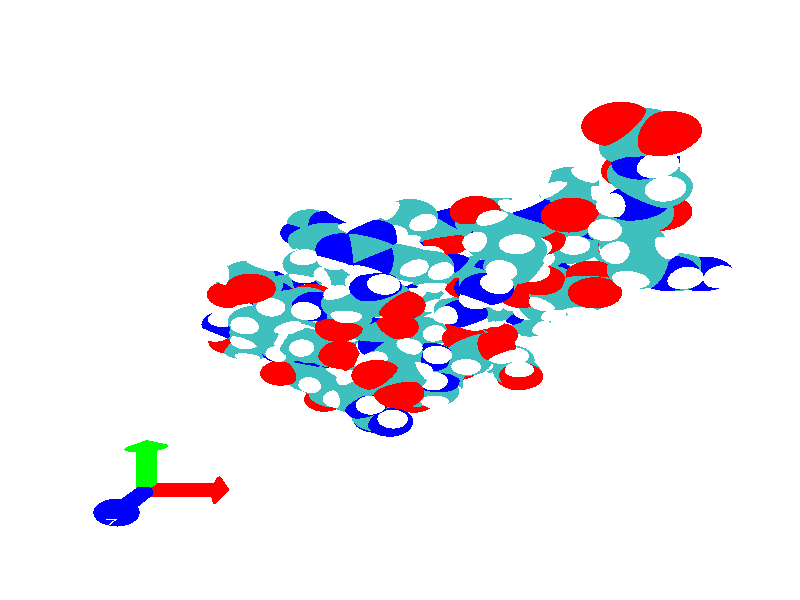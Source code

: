 // 
// Molecular graphics export from VMD 1.9.3
// http://www.ks.uiuc.edu/Research/vmd/
// Requires POV-Ray 3.5 or later
// 
// POV 3.x input script : 18-76.pov 
// try povray +W669 +H834 -I18-76.pov -O18-76.pov.tga +P +X +A +FT +C
#if (version < 3.5) 
#error "VMD POV3DisplayDevice has been compiled for POV-Ray 3.5 or above.\nPlease upgrade POV-Ray or recompile VMD."
#end 
#declare VMD_clip_on=array[3] {0, 0, 0};
#declare VMD_clip=array[3];
#declare VMD_scaledclip=array[3];
#declare VMD_line_width=0.0020;
#macro VMDC ( C1 )
  texture { pigment { rgbt C1 }}
#end
#macro VMD_point (P1, R1, C1)
  #local T = texture { finish { ambient 1.0 diffuse 0.0 phong 0.0 specular 0.0 } pigment { C1 } }
  #if(VMD_clip_on[2])
  intersection {
    sphere {P1, R1 texture {T} #if(VMD_clip_on[1]) clipped_by {VMD_clip[1]} #end no_shadow}
    VMD_clip[2]
  }
  #else
  sphere {P1, R1 texture {T} #if(VMD_clip_on[1]) clipped_by {VMD_clip[1]} #end no_shadow}
  #end
#end
#macro VMD_line (P1, P2, C1)
  #local T = texture { finish { ambient 1.0 diffuse 0.0 phong 0.0 specular 0.0 } pigment { C1 } }
  #if(VMD_clip_on[2])
  intersection {
    cylinder {P1, P2, VMD_line_width texture {T} #if(VMD_clip_on[1]) clipped_by {VMD_clip[1]} #end no_shadow}
    VMD_clip[2]
  }
  #else
  cylinder {P1, P2, VMD_line_width texture {T} #if(VMD_clip_on[1]) clipped_by {VMD_clip[1]} #end no_shadow}
  #end
#end
#macro VMD_sphere (P1, R1, C1)
  #local T = texture { pigment { C1 } }
  #if(VMD_clip_on[2])
  intersection {
    sphere {P1, R1 texture {T} #if(VMD_clip_on[1]) clipped_by {VMD_clip[1]} #end no_shadow}
    VMD_clip[2]
  }
  #else
  sphere {P1, R1 texture {T} #if(VMD_clip_on[1]) clipped_by {VMD_clip[1]} #end no_shadow}
  #end
#end
#macro VMD_cylinder (P1, P2, R1, C1, O1)
  #local T = texture { pigment { C1 } }
  #if(VMD_clip_on[2])
  intersection {
    cylinder {P1, P2, R1 #if(O1) open #end texture {T} #if(VMD_clip_on[1]) clipped_by {VMD_clip[1]} #end no_shadow}
    VMD_clip[2]
  }
  #else
  cylinder {P1, P2, R1 #if(O1) open #end texture {T} #if(VMD_clip_on[1]) clipped_by {VMD_clip[1]} #end no_shadow}
  #end
#end
#macro VMD_cone (P1, P2, R1, C1)
  #local T = texture { pigment { C1 } }
  #if(VMD_clip_on[2])
  intersection {
    cone {P1, R1, P2, VMD_line_width texture {T} #if(VMD_clip_on[1]) clipped_by {VMD_clip[1]} #end no_shadow}
    VMD_clip[2]
  }
  #else
  cone {P1, R1, P2, VMD_line_width texture {T} #if(VMD_clip_on[1]) clipped_by {VMD_clip[1]} #end no_shadow}
  #end
#end
#macro VMD_triangle (P1, P2, P3, N1, N2, N3, C1)
  #local T = texture { pigment { C1 } }
  smooth_triangle {P1, N1, P2, N2, P3, N3 texture {T} #if(VMD_clip_on[1]) clipped_by {VMD_clip[1]} #end no_shadow}
#end
#macro VMD_tricolor (P1, P2, P3, N1, N2, N3, C1, C2, C3)
  #local NX = P2-P1;
  #local NY = P3-P1;
  #local NZ = vcross(NX, NY);
  #local T = texture { pigment {
    average pigment_map {
      [1 gradient x color_map {[0 rgb 0] [1 C2*3]}]
      [1 gradient y color_map {[0 rgb 0] [1 C3*3]}]
      [1 gradient z color_map {[0 rgb 0] [1 C1*3]}]
    }
    matrix <1.01,0,1,0,1.01,1,0,0,1,-.002,-.002,-1>
    matrix <NX.x,NX.y,NX.z,NY.x,NY.y,NY.z,NZ.x,NZ.y,NZ.z,P1.x,P1.y,P1.z>
  } }
  smooth_triangle {P1, N1, P2, N2, P3, N3 texture {T} #if(VMD_clip_on[1]) clipped_by {VMD_clip[1]} #end no_shadow}
#end
camera {
  up <0, 6.0000, 0>
  right <4.8129, 0, 0>
  location <0.0000, 0.0000, -2.0000>
  look_at <0.0000, 0.0000, -0.0000>
  direction <-0.0000, -0.0000, 4.0000>
}
light_source { 
  <-0.1000, 0.1000, -1.0000> 
  color rgb<1.000, 1.000, 1.000> 
  parallel 
  point_at <0.0, 0.0, 0.0> 
}
light_source { 
  <1.0000, 2.0000, -0.5000> 
  color rgb<1.000, 1.000, 1.000> 
  parallel 
  point_at <0.0, 0.0, 0.0> 
}
background {
  color rgb<1.000, 1.000, 1.000>
}
fog {
  distance 3.1250 
  fog_type 1 
  color rgb<1.000, 1.000, 1.000> 
} 
#default { texture {
 finish { ambient 0.000 diffuse 0.650 phong 0.1 phong_size 40.000 specular 0.500 }
} }
// VMD: Starting axes output.
VMD_cylinder(<-0.76205,-0.95,-0>,<-0.54955,-0.95,-0>0.0300,rgbt<1.000,0.000,0.000,0.000>,1)
VMD_triangle(<-0.54955041,-0.91527683,0.051966842>,<-0.54955041,-0.92608225,0.057742462>,<-0.51205039,-0.94999999,-0>,<-0.85749292,-0.28583845,-0.4277876>,<-0.85749292,-0.19688898,-0.47533205>,<-0.85639411,-0.24339278,-0.45535591>,rgbt<1.000,0.000,0.000,0.000>)
VMD_triangle(<-0.54955041,-0.91527683,0.051966842>,<-0.54955041,-0.92608225,0.057742462>,<-0.54955041,-0.94999999,-0>,<-0.99999994,0,-0>,<-0.99999994,0,-0>,<-0.99999994,0,-0>,rgbt<1.000,0.000,0.000,0.000>)
VMD_triangle(<-0.54955041,-0.92608225,0.057742462>,<-0.54955041,-0.93780684,0.061299071>,<-0.51205039,-0.94999999,-0>,<-0.85749292,-0.19688898,-0.47533205>,<-0.85749298,-0.10037322,-0.50460982>,<-0.85639399,-0.1498806,-0.49408996>,rgbt<1.000,0.000,0.000,0.000>)
VMD_triangle(<-0.54955041,-0.92608225,0.057742462>,<-0.54955041,-0.93780684,0.061299071>,<-0.54955041,-0.94999999,-0>,<-0.99999994,0,-0>,<-0.99999994,0,-0>,<-0.99999994,0,-0>,rgbt<1.000,0.000,0.000,0.000>)
VMD_triangle(<-0.54955041,-0.93780684,0.061299071>,<-0.54955041,-0.94999999,0.062499993>,<-0.51205039,-0.94999999,-0>,<-0.85749298,-0.10037322,-0.50460982>,<-0.85749286,-5.5951044e-09,-0.51449573>,<-0.85639405,-0.050608572,-0.51383638>,rgbt<1.000,0.000,0.000,0.000>)
VMD_triangle(<-0.54955041,-0.93780684,0.061299071>,<-0.54955041,-0.94999999,0.062499993>,<-0.54955041,-0.94999999,-0>,<-0.99999994,0,-0>,<-0.99999994,0,-0>,<-0.99999994,0,-0>,rgbt<1.000,0.000,0.000,0.000>)
VMD_triangle(<-0.54955041,-0.94999999,0.062499993>,<-0.54955041,-0.96219313,0.061299071>,<-0.51205039,-0.94999999,-0>,<-0.85749286,-5.5951044e-09,-0.51449573>,<-0.85749298,0.10037323,-0.50460982>,<-0.85639399,0.050608557,-0.51383638>,rgbt<1.000,0.000,0.000,0.000>)
VMD_triangle(<-0.54955041,-0.94999999,0.062499993>,<-0.54955041,-0.96219313,0.061299071>,<-0.54955041,-0.94999999,-0>,<-0.99999994,0,-0>,<-0.99999994,0,-0>,<-0.99999994,0,-0>,rgbt<1.000,0.000,0.000,0.000>)
VMD_triangle(<-0.54955041,-0.96219313,0.061299071>,<-0.54955041,-0.97391772,0.057742462>,<-0.51205039,-0.94999999,-0>,<-0.85749298,0.10037323,-0.50460982>,<-0.85749286,0.19688904,-0.47533205>,<-0.85639405,0.14988065,-0.49408999>,rgbt<1.000,0.000,0.000,0.000>)
VMD_triangle(<-0.54955041,-0.96219313,0.061299071>,<-0.54955041,-0.97391772,0.057742462>,<-0.54955041,-0.94999999,-0>,<-0.99999994,0,-0>,<-0.99999994,0,-0>,<-0.99999994,0,-0>,rgbt<1.000,0.000,0.000,0.000>)
VMD_triangle(<-0.54955041,-0.97391772,0.057742462>,<-0.54955041,-0.98472309,0.051966842>,<-0.51205039,-0.94999999,-0>,<-0.85749286,0.19688904,-0.47533205>,<-0.85749286,0.28583854,-0.42778766>,<-0.85639405,0.24339287,-0.45535594>,rgbt<1.000,0.000,0.000,0.000>)
VMD_triangle(<-0.54955041,-0.97391772,0.057742462>,<-0.54955041,-0.98472309,0.051966842>,<-0.54955041,-0.94999999,-0>,<-0.99999994,0,-0>,<-0.99999994,0,-0>,<-0.99999994,0,-0>,rgbt<1.000,0.000,0.000,0.000>)
VMD_triangle(<-0.54955041,-0.98472309,0.051966842>,<-0.54955041,-0.99419415,0.044194169>,<-0.51205039,-0.94999999,-0>,<-0.85749286,0.28583854,-0.42778766>,<-0.85749292,0.36380336,-0.36380357>,<-0.85639399,0.3275516,-0.39912295>,rgbt<1.000,0.000,0.000,0.000>)
VMD_triangle(<-0.54955041,-0.98472309,0.051966842>,<-0.54955041,-0.99419415,0.044194169>,<-0.54955041,-0.94999999,-0>,<-0.99999994,0,-0>,<-0.99999994,0,-0>,<-0.99999994,0,-0>,rgbt<1.000,0.000,0.000,0.000>)
VMD_triangle(<-0.54955041,-0.99419415,0.044194169>,<-0.54955041,-1.0019668,0.03472314>,<-0.51205039,-0.94999999,-0>,<-0.85749292,0.36380336,-0.36380357>,<-0.8574928,0.42778748,-0.28583848>,<-0.85639399,0.39912269,-0.32755175>,rgbt<1.000,0.000,0.000,0.000>)
VMD_triangle(<-0.54955041,-0.99419415,0.044194169>,<-0.54955041,-1.0019668,0.03472314>,<-0.54955041,-0.94999999,-0>,<-0.99999994,0,-0>,<-0.99999994,0,-0>,<-0.99999994,0,-0>,rgbt<1.000,0.000,0.000,0.000>)
VMD_triangle(<-0.54955041,-1.0019668,0.03472314>,<-0.54955041,-1.0077424,0.023917718>,<-0.51205039,-0.94999999,-0>,<-0.8574928,0.42778748,-0.28583848>,<-0.85749286,0.47533208,-0.19688906>,<-0.85639405,0.455356,-0.24339274>,rgbt<1.000,0.000,0.000,0.000>)
VMD_triangle(<-0.54955041,-1.0019668,0.03472314>,<-0.54955041,-1.0077424,0.023917718>,<-0.54955041,-0.94999999,-0>,<-0.99999994,0,-0>,<-0.99999994,0,-0>,<-0.99999994,0,-0>,rgbt<1.000,0.000,0.000,0.000>)
VMD_triangle(<-0.54955041,-1.0077424,0.023917718>,<-0.54955041,-1.011299,0.012193143>,<-0.51205039,-0.94999999,-0>,<-0.85749286,0.47533208,-0.19688906>,<-0.85749292,0.50460982,-0.10037328>,<-0.85639405,0.49408996,-0.14988077>,rgbt<1.000,0.000,0.000,0.000>)
VMD_triangle(<-0.54955041,-1.0077424,0.023917718>,<-0.54955041,-1.011299,0.012193143>,<-0.54955041,-0.94999999,-0>,<-0.99999994,0,-0>,<-0.99999994,0,-0>,<-0.99999994,0,-0>,rgbt<1.000,0.000,0.000,0.000>)
VMD_triangle(<-0.54955041,-1.011299,0.012193143>,<-0.54955041,-1.0124999,-1.8626451e-09>,<-0.51205039,-0.94999999,-0>,<-0.85749292,0.50460982,-0.10037328>,<-0.85749286,0.51449573,-1.1190209e-08>,<-0.85639399,0.51383638,-0.050608557>,rgbt<1.000,0.000,0.000,0.000>)
VMD_triangle(<-0.54955041,-1.011299,0.012193143>,<-0.54955041,-1.0124999,-1.8626451e-09>,<-0.54955041,-0.94999999,-0>,<-0.99999994,0,-0>,<-0.99999994,0,-0>,<-0.99999994,0,-0>,rgbt<1.000,0.000,0.000,0.000>)
VMD_triangle(<-0.54955041,-1.0124999,-1.8626451e-09>,<-0.54955041,-1.011299,-0.012193151>,<-0.51205039,-0.94999999,-0>,<-0.85749286,0.51449573,-1.1190209e-08>,<-0.85749298,0.50460988,0.10037316>,<-0.85639405,0.51383644,0.050608542>,rgbt<1.000,0.000,0.000,0.000>)
VMD_triangle(<-0.54955041,-1.0124999,-1.8626451e-09>,<-0.54955041,-1.011299,-0.012193151>,<-0.54955041,-0.94999999,-0>,<-0.99999994,0,-0>,<-0.99999994,0,-0>,<-0.99999994,0,-0>,rgbt<1.000,0.000,0.000,0.000>)
VMD_triangle(<-0.54955041,-1.011299,-0.012193151>,<-0.54955041,-1.0077424,-0.023917725>,<-0.51205039,-0.94999999,-0>,<-0.85749298,0.50460988,0.10037316>,<-0.85749304,0.47533202,0.19688903>,<-0.85639405,0.49408996,0.1498805>,rgbt<1.000,0.000,0.000,0.000>)
VMD_triangle(<-0.54955041,-1.011299,-0.012193151>,<-0.54955041,-1.0077424,-0.023917725>,<-0.54955041,-0.94999999,-0>,<-0.99999994,0,-0>,<-0.99999994,0,-0>,<-0.99999994,0,-0>,rgbt<1.000,0.000,0.000,0.000>)
VMD_triangle(<-0.54955041,-1.0077424,-0.023917725>,<-0.54955041,-1.0019668,-0.034723148>,<-0.51205039,-0.94999999,-0>,<-0.85749304,0.47533202,0.19688903>,<-0.85749292,0.42778742,0.28583866>,<-0.85639411,0.45535576,0.24339291>,rgbt<1.000,0.000,0.000,0.000>)
VMD_triangle(<-0.54955041,-1.0077424,-0.023917725>,<-0.54955041,-1.0019668,-0.034723148>,<-0.54955041,-0.94999999,-0>,<-0.99999994,0,-0>,<-0.99999994,0,-0>,<-0.99999994,0,-0>,rgbt<1.000,0.000,0.000,0.000>)
VMD_triangle(<-0.54955041,-1.0019668,-0.034723148>,<-0.54955041,-0.99419415,-0.044194184>,<-0.51205039,-0.94999999,-0>,<-0.85749292,0.42778742,0.28583866>,<-0.85749286,0.36380327,0.36380363>,<-0.85639393,0.39912269,0.32755181>,rgbt<1.000,0.000,0.000,0.000>)
VMD_triangle(<-0.54955041,-1.0019668,-0.034723148>,<-0.54955041,-0.99419415,-0.044194184>,<-0.54955041,-0.94999999,-0>,<-0.99999994,0,-0>,<-0.99999994,0,-0>,<-0.99999994,0,-0>,rgbt<1.000,0.000,0.000,0.000>)
VMD_triangle(<-0.54955041,-0.99419415,-0.044194184>,<-0.54955041,-0.98472309,-0.051966857>,<-0.51205039,-0.94999999,-0>,<-0.85749286,0.36380327,0.36380363>,<-0.85749286,0.28583831,0.42778772>,<-0.85639411,0.32755148,0.39912307>,rgbt<1.000,0.000,0.000,0.000>)
VMD_triangle(<-0.54955041,-0.99419415,-0.044194184>,<-0.54955041,-0.98472309,-0.051966857>,<-0.54955041,-0.94999999,-0>,<-0.99999994,0,-0>,<-0.99999994,0,-0>,<-0.99999994,0,-0>,rgbt<1.000,0.000,0.000,0.000>)
VMD_triangle(<-0.54955041,-0.98472309,-0.051966857>,<-0.54955041,-0.97391766,-0.057742476>,<-0.51205039,-0.94999999,-0>,<-0.85749286,0.28583831,0.42778772>,<-0.85749286,0.19688876,0.47533217>,<-0.85639405,0.24339262,0.45535606>,rgbt<1.000,0.000,0.000,0.000>)
VMD_triangle(<-0.54955041,-0.98472309,-0.051966857>,<-0.54955041,-0.97391766,-0.057742476>,<-0.54955041,-0.94999999,-0>,<-0.99999994,0,-0>,<-0.99999994,0,-0>,<-0.99999994,0,-0>,rgbt<1.000,0.000,0.000,0.000>)
VMD_triangle(<-0.54955041,-0.97391766,-0.057742476>,<-0.54955041,-0.96219307,-0.061299078>,<-0.51205039,-0.94999999,-0>,<-0.85749286,0.19688876,0.47533217>,<-0.85749286,0.10037292,0.50460988>,<-0.85639405,0.1498803,0.49409008>,rgbt<1.000,0.000,0.000,0.000>)
VMD_triangle(<-0.54955041,-0.97391766,-0.057742476>,<-0.54955041,-0.96219307,-0.061299078>,<-0.54955041,-0.94999999,-0>,<-0.99999994,0,-0>,<-0.99999994,0,-0>,<-0.99999994,0,-0>,rgbt<1.000,0.000,0.000,0.000>)
VMD_triangle(<-0.54955041,-0.96219307,-0.061299078>,<-0.54955041,-0.94999993,-0.062499993>,<-0.51205039,-0.94999999,-0>,<-0.85749286,0.10037292,0.50460988>,<-0.85749286,-2.6483497e-07,0.51449573>,<-0.85639405,0.050608281,0.51383644>,rgbt<1.000,0.000,0.000,0.000>)
VMD_triangle(<-0.54955041,-0.96219307,-0.061299078>,<-0.54955041,-0.94999993,-0.062499993>,<-0.54955041,-0.94999999,-0>,<-0.99999994,0,-0>,<-0.99999994,0,-0>,<-0.99999994,0,-0>,rgbt<1.000,0.000,0.000,0.000>)
VMD_triangle(<-0.54955041,-0.94999993,-0.062499993>,<-0.54955041,-0.93780679,-0.061299063>,<-0.51205039,-0.94999999,-0>,<-0.85749286,-2.6483497e-07,0.51449573>,<-0.85749298,-0.10037369,0.50460976>,<-0.85639405,-0.050608814,0.51383638>,rgbt<1.000,0.000,0.000,0.000>)
VMD_triangle(<-0.54955041,-0.94999993,-0.062499993>,<-0.54955041,-0.93780679,-0.061299063>,<-0.54955041,-0.94999999,-0>,<-0.99999994,0,-0>,<-0.99999994,0,-0>,<-0.99999994,0,-0>,rgbt<1.000,0.000,0.000,0.000>)
VMD_triangle(<-0.54955041,-0.93780679,-0.061299063>,<-0.54955041,-0.92608225,-0.057742439>,<-0.51205039,-0.94999999,-0>,<-0.85749298,-0.10037369,0.50460976>,<-0.85749286,-0.19688949,0.47533187>,<-0.85639405,-0.14988129,0.49408984>,rgbt<1.000,0.000,0.000,0.000>)
VMD_triangle(<-0.54955041,-0.93780679,-0.061299063>,<-0.54955041,-0.92608225,-0.057742439>,<-0.54955041,-0.94999999,-0>,<-0.99999994,0,-0>,<-0.99999994,0,-0>,<-0.99999994,0,-0>,rgbt<1.000,0.000,0.000,0.000>)
VMD_triangle(<-0.54955041,-0.92608225,-0.057742439>,<-0.54955041,-0.91527683,-0.051966809>,<-0.51205039,-0.94999999,-0>,<-0.85749286,-0.19688949,0.47533187>,<-0.8574928,-0.28583875,0.42778727>,<-0.85639399,-0.24339311,0.4553557>,rgbt<1.000,0.000,0.000,0.000>)
VMD_triangle(<-0.54955041,-0.92608225,-0.057742439>,<-0.54955041,-0.91527683,-0.051966809>,<-0.54955041,-0.94999999,-0>,<-0.99999994,0,-0>,<-0.99999994,0,-0>,<-0.99999994,0,-0>,rgbt<1.000,0.000,0.000,0.000>)
VMD_triangle(<-0.54955041,-0.91527683,-0.051966809>,<-0.54955041,-0.90580577,-0.044194125>,<-0.51205039,-0.94999999,-0>,<-0.8574928,-0.28583875,0.42778727>,<-0.85749286,-0.36380371,0.36380306>,<-0.85639399,-0.32755187,0.39912254>,rgbt<1.000,0.000,0.000,0.000>)
VMD_triangle(<-0.54955041,-0.91527683,-0.051966809>,<-0.54955041,-0.90580577,-0.044194125>,<-0.54955041,-0.94999999,-0>,<-0.99999994,0,-0>,<-0.99999994,0,-0>,<-0.99999994,0,-0>,rgbt<1.000,0.000,0.000,0.000>)
VMD_triangle(<-0.54955041,-0.90580577,-0.044194125>,<-0.54955041,-0.89803308,-0.034723077>,<-0.51205039,-0.94999999,-0>,<-0.85749286,-0.36380371,0.36380306>,<-0.85749292,-0.4277879,0.28583801>,<-0.85639405,-0.39912319,0.32755128>,rgbt<1.000,0.000,0.000,0.000>)
VMD_triangle(<-0.54955041,-0.90580577,-0.044194125>,<-0.54955041,-0.89803308,-0.034723077>,<-0.54955041,-0.94999999,-0>,<-0.99999994,0,-0>,<-0.99999994,0,-0>,<-0.99999994,0,-0>,rgbt<1.000,0.000,0.000,0.000>)
VMD_triangle(<-0.54955041,-0.89803308,-0.034723077>,<-0.54955041,-0.89225751,-0.023917641>,<-0.51205039,-0.94999999,-0>,<-0.85749292,-0.4277879,0.28583801>,<-0.85749286,-0.47533229,0.19688842>,<-0.85639411,-0.45535621,0.24339221>,rgbt<1.000,0.000,0.000,0.000>)
VMD_triangle(<-0.54955041,-0.89803308,-0.034723077>,<-0.54955041,-0.89225751,-0.023917641>,<-0.54955041,-0.94999999,-0>,<-0.99999994,0,-0>,<-0.99999994,0,-0>,<-0.99999994,0,-0>,rgbt<1.000,0.000,0.000,0.000>)
VMD_triangle(<-0.54955041,-0.89225751,-0.023917641>,<-0.54955041,-0.8887009,-0.012193067>,<-0.51205039,-0.94999999,-0>,<-0.85749286,-0.47533229,0.19688842>,<-0.85749298,-0.50461,0.10037266>,<-0.85639405,-0.49409017,0.14988004>,rgbt<1.000,0.000,0.000,0.000>)
VMD_triangle(<-0.54955041,-0.89225751,-0.023917641>,<-0.54955041,-0.8887009,-0.012193067>,<-0.54955041,-0.94999999,-0>,<-0.99999994,0,-0>,<-0.99999994,0,-0>,<-0.99999994,0,-0>,rgbt<1.000,0.000,0.000,0.000>)
VMD_triangle(<-0.54955041,-0.8887009,-0.012193067>,<-0.54955041,-0.88749999,8.3819032e-08>,<-0.51205039,-0.94999999,-0>,<-0.85749298,-0.50461,0.10037266>,<-0.85749286,-0.51449573,-6.6581742e-07>,<-0.85639405,-0.5138365,0.05060802>,rgbt<1.000,0.000,0.000,0.000>)
VMD_triangle(<-0.54955041,-0.8887009,-0.012193067>,<-0.54955041,-0.88749999,8.3819032e-08>,<-0.54955041,-0.94999999,-0>,<-0.99999994,0,-0>,<-0.99999994,0,-0>,<-0.99999994,0,-0>,rgbt<1.000,0.000,0.000,0.000>)
VMD_triangle(<-0.54955041,-0.88749999,8.3819032e-08>,<-0.54955041,-0.88870096,0.012193227>,<-0.51205039,-0.94999999,-0>,<-0.85749286,-0.51449573,-6.6581742e-07>,<-0.85749298,-0.50460976,-0.10037381>,<-0.85639399,-0.51383632,-0.050609343>,rgbt<1.000,0.000,0.000,0.000>)
VMD_triangle(<-0.54955041,-0.88749999,8.3819032e-08>,<-0.54955041,-0.88870096,0.012193227>,<-0.54955041,-0.94999999,-0>,<-0.99999994,0,-0>,<-0.99999994,0,-0>,<-0.99999994,0,-0>,rgbt<1.000,0.000,0.000,0.000>)
VMD_triangle(<-0.54955041,-0.88870096,0.012193227>,<-0.54955041,-0.89225757,0.023917798>,<-0.51205039,-0.94999999,-0>,<-0.85749298,-0.50460976,-0.10037381>,<-0.85749298,-0.4753319,-0.19688962>,<-0.85639411,-0.49408984,-0.14988102>,rgbt<1.000,0.000,0.000,0.000>)
VMD_triangle(<-0.54955041,-0.88870096,0.012193227>,<-0.54955041,-0.89225757,0.023917798>,<-0.54955041,-0.94999999,-0>,<-0.99999994,0,-0>,<-0.99999994,0,-0>,<-0.99999994,0,-0>,rgbt<1.000,0.000,0.000,0.000>)
VMD_triangle(<-0.54955041,-0.89225757,0.023917798>,<-0.54955041,-0.8980332,0.034723215>,<-0.51205039,-0.94999999,-0>,<-0.85749298,-0.4753319,-0.19688962>,<-0.85749286,-0.4277871,-0.2858392>,<-0.85639411,-0.45535564,-0.2433936>,rgbt<1.000,0.000,0.000,0.000>)
VMD_triangle(<-0.54955041,-0.89225757,0.023917798>,<-0.54955041,-0.8980332,0.034723215>,<-0.54955041,-0.94999999,-0>,<-0.99999994,0,-0>,<-0.99999994,0,-0>,<-0.99999994,0,-0>,rgbt<1.000,0.000,0.000,0.000>)
VMD_triangle(<-0.54955041,-0.8980332,0.034723215>,<-0.54955041,-0.90580589,0.04419424>,<-0.51205039,-0.94999999,-0>,<-0.85749286,-0.4277871,-0.2858392>,<-0.85749298,-0.36380282,-0.36380407>,<-0.85639405,-0.39912227,-0.32755232>,rgbt<1.000,0.000,0.000,0.000>)
VMD_triangle(<-0.54955041,-0.8980332,0.034723215>,<-0.54955041,-0.90580589,0.04419424>,<-0.54955041,-0.94999999,-0>,<-0.99999994,0,-0>,<-0.99999994,0,-0>,<-0.99999994,0,-0>,rgbt<1.000,0.000,0.000,0.000>)
VMD_triangle(<-0.54955041,-0.90580589,0.04419424>,<-0.54955041,-0.91527694,0.051966902>,<-0.51205039,-0.94999999,-0>,<-0.85749298,-0.36380282,-0.36380407>,<-0.85749286,-0.2858378,-0.42778811>,<-0.85639405,-0.32755092,-0.39912337>,rgbt<1.000,0.000,0.000,0.000>)
VMD_triangle(<-0.54955041,-0.90580589,0.04419424>,<-0.54955041,-0.91527694,0.051966902>,<-0.54955041,-0.94999999,-0>,<-0.99999994,0,-0>,<-0.99999994,0,-0>,<-0.99999994,0,-0>,rgbt<1.000,0.000,0.000,0.000>)
VMD_cylinder(<-0.76205,-0.95,-0>,<-0.76205,-0.7375,-0>0.0300,rgbt<0.000,1.000,0.000,0.000>,1)
VMD_triangle(<-0.79677355,-0.73749995,0.051966842>,<-0.78596812,-0.73749995,0.057742462>,<-0.76205039,-0.69999999,-0>,<0.28583845,-0.85749292,-0.4277876>,<0.19688901,-0.85749298,-0.47533208>,<0.24339278,-0.85639411,-0.45535591>,rgbt<0.000,1.000,0.000,0.000>)
VMD_triangle(<-0.79677355,-0.73749995,0.051966842>,<-0.78596812,-0.73749995,0.057742462>,<-0.76205039,-0.73749995,-0>,<0,-0.99999994,-0>,<0,-0.99999994,-0>,<0,-0.99999994,-0>,rgbt<0.000,1.000,0.000,0.000>)
VMD_triangle(<-0.78596812,-0.73749995,0.057742462>,<-0.77424353,-0.73749995,0.061299071>,<-0.76205039,-0.69999999,-0>,<0.19688901,-0.85749298,-0.47533208>,<0.10037322,-0.85749298,-0.50460982>,<0.1498806,-0.85639399,-0.49408996>,rgbt<0.000,1.000,0.000,0.000>)
VMD_triangle(<-0.78596812,-0.73749995,0.057742462>,<-0.77424353,-0.73749995,0.061299071>,<-0.76205039,-0.73749995,-0>,<0,-0.99999994,-0>,<0,-0.99999994,-0>,<0,-0.99999994,-0>,rgbt<0.000,1.000,0.000,0.000>)
VMD_triangle(<-0.77424353,-0.73749995,0.061299071>,<-0.76205039,-0.73749995,0.062499993>,<-0.76205039,-0.69999999,-0>,<0.10037322,-0.85749298,-0.50460982>,<5.5951044e-09,-0.85749286,-0.51449573>,<0.050608572,-0.85639405,-0.51383638>,rgbt<0.000,1.000,0.000,0.000>)
VMD_triangle(<-0.77424353,-0.73749995,0.061299071>,<-0.76205039,-0.73749995,0.062499993>,<-0.76205039,-0.73749995,-0>,<0,-0.99999994,-0>,<0,-0.99999994,-0>,<0,-0.99999994,-0>,rgbt<0.000,1.000,0.000,0.000>)
VMD_triangle(<-0.76205039,-0.73749995,0.062499993>,<-0.74985725,-0.73749995,0.061299071>,<-0.76205039,-0.69999999,-0>,<5.5951044e-09,-0.85749286,-0.51449573>,<-0.10037323,-0.85749298,-0.50460982>,<-0.050608557,-0.85639399,-0.51383638>,rgbt<0.000,1.000,0.000,0.000>)
VMD_triangle(<-0.76205039,-0.73749995,0.062499993>,<-0.74985725,-0.73749995,0.061299071>,<-0.76205039,-0.73749995,-0>,<0,-0.99999994,-0>,<0,-0.99999994,-0>,<0,-0.99999994,-0>,rgbt<0.000,1.000,0.000,0.000>)
VMD_triangle(<-0.74985725,-0.73749995,0.061299071>,<-0.73813266,-0.73749995,0.057742462>,<-0.76205039,-0.69999999,-0>,<-0.10037323,-0.85749298,-0.50460982>,<-0.19688904,-0.85749286,-0.47533205>,<-0.14988065,-0.85639405,-0.49408999>,rgbt<0.000,1.000,0.000,0.000>)
VMD_triangle(<-0.74985725,-0.73749995,0.061299071>,<-0.73813266,-0.73749995,0.057742462>,<-0.76205039,-0.73749995,-0>,<0,-0.99999994,-0>,<0,-0.99999994,-0>,<0,-0.99999994,-0>,rgbt<0.000,1.000,0.000,0.000>)
VMD_triangle(<-0.73813266,-0.73749995,0.057742462>,<-0.72732729,-0.73749995,0.051966842>,<-0.76205039,-0.69999999,-0>,<-0.19688904,-0.85749286,-0.47533205>,<-0.28583854,-0.85749286,-0.42778766>,<-0.24339287,-0.85639405,-0.45535594>,rgbt<0.000,1.000,0.000,0.000>)
VMD_triangle(<-0.73813266,-0.73749995,0.057742462>,<-0.72732729,-0.73749995,0.051966842>,<-0.76205039,-0.73749995,-0>,<0,-0.99999994,-0>,<0,-0.99999994,-0>,<0,-0.99999994,-0>,rgbt<0.000,1.000,0.000,0.000>)
VMD_triangle(<-0.72732729,-0.73749995,0.051966842>,<-0.71785623,-0.73749995,0.044194169>,<-0.76205039,-0.69999999,-0>,<-0.28583854,-0.85749286,-0.42778766>,<-0.36380336,-0.85749292,-0.36380357>,<-0.3275516,-0.85639399,-0.39912295>,rgbt<0.000,1.000,0.000,0.000>)
VMD_triangle(<-0.72732729,-0.73749995,0.051966842>,<-0.71785623,-0.73749995,0.044194169>,<-0.76205039,-0.73749995,-0>,<0,-0.99999994,-0>,<0,-0.99999994,-0>,<0,-0.99999994,-0>,rgbt<0.000,1.000,0.000,0.000>)
VMD_triangle(<-0.71785623,-0.73749995,0.044194169>,<-0.71008354,-0.73749995,0.03472314>,<-0.76205039,-0.69999999,-0>,<-0.36380336,-0.85749292,-0.36380357>,<-0.42778757,-0.85749298,-0.28583854>,<-0.39912269,-0.85639399,-0.32755175>,rgbt<0.000,1.000,0.000,0.000>)
VMD_triangle(<-0.71785623,-0.73749995,0.044194169>,<-0.71008354,-0.73749995,0.03472314>,<-0.76205039,-0.73749995,-0>,<0,-0.99999994,-0>,<0,-0.99999994,-0>,<0,-0.99999994,-0>,rgbt<0.000,1.000,0.000,0.000>)
VMD_triangle(<-0.71008354,-0.73749995,0.03472314>,<-0.70430791,-0.73749995,0.023917718>,<-0.76205039,-0.69999999,-0>,<-0.42778757,-0.85749298,-0.28583854>,<-0.47533205,-0.85749286,-0.19688904>,<-0.455356,-0.85639405,-0.24339274>,rgbt<0.000,1.000,0.000,0.000>)
VMD_triangle(<-0.71008354,-0.73749995,0.03472314>,<-0.70430791,-0.73749995,0.023917718>,<-0.76205039,-0.73749995,-0>,<0,-0.99999994,-0>,<0,-0.99999994,-0>,<0,-0.99999994,-0>,rgbt<0.000,1.000,0.000,0.000>)
VMD_triangle(<-0.70430791,-0.73749995,0.023917718>,<-0.7007513,-0.73749995,0.012193143>,<-0.76205039,-0.69999999,-0>,<-0.47533205,-0.85749286,-0.19688904>,<-0.50460982,-0.85749298,-0.10037329>,<-0.4940899,-0.85639399,-0.14988075>,rgbt<0.000,1.000,0.000,0.000>)
VMD_triangle(<-0.70430791,-0.73749995,0.023917718>,<-0.7007513,-0.73749995,0.012193143>,<-0.76205039,-0.73749995,-0>,<0,-0.99999994,-0>,<0,-0.99999994,-0>,<0,-0.99999994,-0>,rgbt<0.000,1.000,0.000,0.000>)
VMD_triangle(<-0.7007513,-0.73749995,0.012193143>,<-0.69955039,-0.73749995,-1.8626451e-09>,<-0.76205039,-0.69999999,-0>,<-0.50460982,-0.85749298,-0.10037329>,<-0.51449573,-0.85749286,-1.1190209e-08>,<-0.51383638,-0.85639399,-0.050608557>,rgbt<0.000,1.000,0.000,0.000>)
VMD_triangle(<-0.7007513,-0.73749995,0.012193143>,<-0.69955039,-0.73749995,-1.8626451e-09>,<-0.76205039,-0.73749995,-0>,<0,-0.99999994,-0>,<0,-0.99999994,-0>,<0,-0.99999994,-0>,rgbt<0.000,1.000,0.000,0.000>)
VMD_triangle(<-0.69955039,-0.73749995,-1.8626451e-09>,<-0.7007513,-0.73749995,-0.012193151>,<-0.76205039,-0.69999999,-0>,<-0.51449573,-0.85749286,-1.1190209e-08>,<-0.50460988,-0.85749298,0.10037316>,<-0.51383644,-0.85639405,0.050608542>,rgbt<0.000,1.000,0.000,0.000>)
VMD_triangle(<-0.69955039,-0.73749995,-1.8626451e-09>,<-0.7007513,-0.73749995,-0.012193151>,<-0.76205039,-0.73749995,-0>,<0,-0.99999994,-0>,<0,-0.99999994,-0>,<0,-0.99999994,-0>,rgbt<0.000,1.000,0.000,0.000>)
VMD_triangle(<-0.7007513,-0.73749995,-0.012193151>,<-0.70430791,-0.73749995,-0.023917725>,<-0.76205039,-0.69999999,-0>,<-0.50460988,-0.85749298,0.10037316>,<-0.47533202,-0.85749304,0.19688903>,<-0.49408996,-0.85639405,0.1498805>,rgbt<0.000,1.000,0.000,0.000>)
VMD_triangle(<-0.7007513,-0.73749995,-0.012193151>,<-0.70430791,-0.73749995,-0.023917725>,<-0.76205039,-0.73749995,-0>,<0,-0.99999994,-0>,<0,-0.99999994,-0>,<0,-0.99999994,-0>,rgbt<0.000,1.000,0.000,0.000>)
VMD_triangle(<-0.70430791,-0.73749995,-0.023917725>,<-0.71008354,-0.73749995,-0.034723148>,<-0.76205039,-0.69999999,-0>,<-0.47533202,-0.85749304,0.19688903>,<-0.42778742,-0.85749292,0.28583866>,<-0.45535576,-0.85639411,0.24339291>,rgbt<0.000,1.000,0.000,0.000>)
VMD_triangle(<-0.70430791,-0.73749995,-0.023917725>,<-0.71008354,-0.73749995,-0.034723148>,<-0.76205039,-0.73749995,-0>,<0,-0.99999994,-0>,<0,-0.99999994,-0>,<0,-0.99999994,-0>,rgbt<0.000,1.000,0.000,0.000>)
VMD_triangle(<-0.71008354,-0.73749995,-0.034723148>,<-0.71785623,-0.73749995,-0.044194184>,<-0.76205039,-0.69999999,-0>,<-0.42778742,-0.85749292,0.28583866>,<-0.3638033,-0.85749286,0.36380363>,<-0.39912269,-0.85639393,0.32755181>,rgbt<0.000,1.000,0.000,0.000>)
VMD_triangle(<-0.71008354,-0.73749995,-0.034723148>,<-0.71785623,-0.73749995,-0.044194184>,<-0.76205039,-0.73749995,-0>,<0,-0.99999994,-0>,<0,-0.99999994,-0>,<0,-0.99999994,-0>,rgbt<0.000,1.000,0.000,0.000>)
VMD_triangle(<-0.71785623,-0.73749995,-0.044194184>,<-0.72732729,-0.73749995,-0.051966857>,<-0.76205039,-0.69999999,-0>,<-0.3638033,-0.85749286,0.36380363>,<-0.28583837,-0.85749292,0.42778778>,<-0.32755148,-0.85639399,0.39912304>,rgbt<0.000,1.000,0.000,0.000>)
VMD_triangle(<-0.71785623,-0.73749995,-0.044194184>,<-0.72732729,-0.73749995,-0.051966857>,<-0.76205039,-0.73749995,-0>,<0,-0.99999994,-0>,<0,-0.99999994,-0>,<0,-0.99999994,-0>,rgbt<0.000,1.000,0.000,0.000>)
VMD_triangle(<-0.72732729,-0.73749995,-0.051966857>,<-0.73813272,-0.73749995,-0.057742476>,<-0.76205039,-0.69999999,-0>,<-0.28583837,-0.85749292,0.42778778>,<-0.19688876,-0.85749286,0.47533217>,<-0.24339262,-0.85639405,0.45535606>,rgbt<0.000,1.000,0.000,0.000>)
VMD_triangle(<-0.72732729,-0.73749995,-0.051966857>,<-0.73813272,-0.73749995,-0.057742476>,<-0.76205039,-0.73749995,-0>,<0,-0.99999994,-0>,<0,-0.99999994,-0>,<0,-0.99999994,-0>,rgbt<0.000,1.000,0.000,0.000>)
VMD_triangle(<-0.73813272,-0.73749995,-0.057742476>,<-0.74985731,-0.73749995,-0.061299078>,<-0.76205039,-0.69999999,-0>,<-0.19688876,-0.85749286,0.47533217>,<-0.10037292,-0.85749286,0.50460988>,<-0.1498803,-0.85639405,0.49409008>,rgbt<0.000,1.000,0.000,0.000>)
VMD_triangle(<-0.73813272,-0.73749995,-0.057742476>,<-0.74985731,-0.73749995,-0.061299078>,<-0.76205039,-0.73749995,-0>,<0,-0.99999994,-0>,<0,-0.99999994,-0>,<0,-0.99999994,-0>,rgbt<0.000,1.000,0.000,0.000>)
VMD_triangle(<-0.74985731,-0.73749995,-0.061299078>,<-0.76205045,-0.73749995,-0.062499993>,<-0.76205039,-0.69999999,-0>,<-0.10037292,-0.85749286,0.50460988>,<2.6483497e-07,-0.85749286,0.51449573>,<-0.050608281,-0.85639405,0.51383644>,rgbt<0.000,1.000,0.000,0.000>)
VMD_triangle(<-0.74985731,-0.73749995,-0.061299078>,<-0.76205045,-0.73749995,-0.062499993>,<-0.76205039,-0.73749995,-0>,<0,-0.99999994,-0>,<0,-0.99999994,-0>,<0,-0.99999994,-0>,rgbt<0.000,1.000,0.000,0.000>)
VMD_triangle(<-0.76205045,-0.73749995,-0.062499993>,<-0.77424359,-0.73749995,-0.061299063>,<-0.76205039,-0.69999999,-0>,<2.6483497e-07,-0.85749286,0.51449573>,<0.10037368,-0.85749286,0.5046097>,<0.050608814,-0.85639405,0.51383638>,rgbt<0.000,1.000,0.000,0.000>)
VMD_triangle(<-0.76205045,-0.73749995,-0.062499993>,<-0.77424359,-0.73749995,-0.061299063>,<-0.76205039,-0.73749995,-0>,<0,-0.99999994,-0>,<0,-0.99999994,-0>,<0,-0.99999994,-0>,rgbt<0.000,1.000,0.000,0.000>)
VMD_triangle(<-0.77424359,-0.73749995,-0.061299063>,<-0.78596812,-0.73749995,-0.057742439>,<-0.76205039,-0.69999999,-0>,<0.10037368,-0.85749286,0.5046097>,<0.19688949,-0.85749286,0.47533187>,<0.14988129,-0.85639405,0.49408984>,rgbt<0.000,1.000,0.000,0.000>)
VMD_triangle(<-0.77424359,-0.73749995,-0.061299063>,<-0.78596812,-0.73749995,-0.057742439>,<-0.76205039,-0.73749995,-0>,<0,-0.99999994,-0>,<0,-0.99999994,-0>,<0,-0.99999994,-0>,rgbt<0.000,1.000,0.000,0.000>)
VMD_triangle(<-0.78596812,-0.73749995,-0.057742439>,<-0.79677355,-0.73749995,-0.051966809>,<-0.76205039,-0.69999999,-0>,<0.19688949,-0.85749286,0.47533187>,<0.28583875,-0.8574928,0.42778727>,<0.24339311,-0.85639399,0.4553557>,rgbt<0.000,1.000,0.000,0.000>)
VMD_triangle(<-0.78596812,-0.73749995,-0.057742439>,<-0.79677355,-0.73749995,-0.051966809>,<-0.76205039,-0.73749995,-0>,<0,-0.99999994,-0>,<0,-0.99999994,-0>,<0,-0.99999994,-0>,rgbt<0.000,1.000,0.000,0.000>)
VMD_triangle(<-0.79677355,-0.73749995,-0.051966809>,<-0.80624461,-0.73749995,-0.044194125>,<-0.76205039,-0.69999999,-0>,<0.28583875,-0.8574928,0.42778727>,<0.36380371,-0.85749286,0.36380306>,<0.32755187,-0.85639399,0.39912254>,rgbt<0.000,1.000,0.000,0.000>)
VMD_triangle(<-0.79677355,-0.73749995,-0.051966809>,<-0.80624461,-0.73749995,-0.044194125>,<-0.76205039,-0.73749995,-0>,<0,-0.99999994,-0>,<0,-0.99999994,-0>,<0,-0.99999994,-0>,rgbt<0.000,1.000,0.000,0.000>)
VMD_triangle(<-0.80624461,-0.73749995,-0.044194125>,<-0.8140173,-0.73749995,-0.034723077>,<-0.76205039,-0.69999999,-0>,<0.36380371,-0.85749286,0.36380306>,<0.4277879,-0.85749292,0.28583801>,<0.39912319,-0.85639405,0.32755128>,rgbt<0.000,1.000,0.000,0.000>)
VMD_triangle(<-0.80624461,-0.73749995,-0.044194125>,<-0.8140173,-0.73749995,-0.034723077>,<-0.76205039,-0.73749995,-0>,<0,-0.99999994,-0>,<0,-0.99999994,-0>,<0,-0.99999994,-0>,rgbt<0.000,1.000,0.000,0.000>)
VMD_triangle(<-0.8140173,-0.73749995,-0.034723077>,<-0.81979287,-0.73749995,-0.023917641>,<-0.76205039,-0.69999999,-0>,<0.4277879,-0.85749292,0.28583801>,<0.47533229,-0.85749286,0.19688842>,<0.45535621,-0.85639411,0.24339221>,rgbt<0.000,1.000,0.000,0.000>)
VMD_triangle(<-0.8140173,-0.73749995,-0.034723077>,<-0.81979287,-0.73749995,-0.023917641>,<-0.76205039,-0.73749995,-0>,<0,-0.99999994,-0>,<0,-0.99999994,-0>,<0,-0.99999994,-0>,rgbt<0.000,1.000,0.000,0.000>)
VMD_triangle(<-0.81979287,-0.73749995,-0.023917641>,<-0.82334948,-0.73749995,-0.012193067>,<-0.76205039,-0.69999999,-0>,<0.47533229,-0.85749286,0.19688842>,<0.50461,-0.85749298,0.10037266>,<0.49409017,-0.85639405,0.14988004>,rgbt<0.000,1.000,0.000,0.000>)
VMD_triangle(<-0.81979287,-0.73749995,-0.023917641>,<-0.82334948,-0.73749995,-0.012193067>,<-0.76205039,-0.73749995,-0>,<0,-0.99999994,-0>,<0,-0.99999994,-0>,<0,-0.99999994,-0>,rgbt<0.000,1.000,0.000,0.000>)
VMD_triangle(<-0.82334948,-0.73749995,-0.012193067>,<-0.82455039,-0.73749995,8.3819032e-08>,<-0.76205039,-0.69999999,-0>,<0.50461,-0.85749298,0.10037266>,<0.51449573,-0.85749286,-6.6581742e-07>,<0.5138365,-0.85639405,0.05060802>,rgbt<0.000,1.000,0.000,0.000>)
VMD_triangle(<-0.82334948,-0.73749995,-0.012193067>,<-0.82455039,-0.73749995,8.3819032e-08>,<-0.76205039,-0.73749995,-0>,<0,-0.99999994,-0>,<0,-0.99999994,-0>,<0,-0.99999994,-0>,rgbt<0.000,1.000,0.000,0.000>)
VMD_triangle(<-0.82455039,-0.73749995,8.3819032e-08>,<-0.82334948,-0.73749995,0.012193227>,<-0.76205039,-0.69999999,-0>,<0.51449573,-0.85749286,-6.6581742e-07>,<0.5046097,-0.85749292,-0.1003738>,<0.51383632,-0.85639399,-0.050609343>,rgbt<0.000,1.000,0.000,0.000>)
VMD_triangle(<-0.82455039,-0.73749995,8.3819032e-08>,<-0.82334948,-0.73749995,0.012193227>,<-0.76205039,-0.73749995,-0>,<0,-0.99999994,-0>,<0,-0.99999994,-0>,<0,-0.99999994,-0>,rgbt<0.000,1.000,0.000,0.000>)
VMD_triangle(<-0.82334948,-0.73749995,0.012193227>,<-0.81979281,-0.73749995,0.023917798>,<-0.76205039,-0.69999999,-0>,<0.5046097,-0.85749292,-0.1003738>,<0.47533184,-0.85749298,-0.19688962>,<0.49408987,-0.85639417,-0.14988104>,rgbt<0.000,1.000,0.000,0.000>)
VMD_triangle(<-0.82334948,-0.73749995,0.012193227>,<-0.81979281,-0.73749995,0.023917798>,<-0.76205039,-0.73749995,-0>,<0,-0.99999994,-0>,<0,-0.99999994,-0>,<0,-0.99999994,-0>,rgbt<0.000,1.000,0.000,0.000>)
VMD_triangle(<-0.81979281,-0.73749995,0.023917798>,<-0.81401718,-0.73749995,0.034723215>,<-0.76205039,-0.69999999,-0>,<0.47533184,-0.85749298,-0.19688962>,<0.4277871,-0.85749286,-0.2858392>,<0.45535564,-0.85639411,-0.2433936>,rgbt<0.000,1.000,0.000,0.000>)
VMD_triangle(<-0.81979281,-0.73749995,0.023917798>,<-0.81401718,-0.73749995,0.034723215>,<-0.76205039,-0.73749995,-0>,<0,-0.99999994,-0>,<0,-0.99999994,-0>,<0,-0.99999994,-0>,rgbt<0.000,1.000,0.000,0.000>)
VMD_triangle(<-0.81401718,-0.73749995,0.034723215>,<-0.80624449,-0.73749995,0.04419424>,<-0.76205039,-0.69999999,-0>,<0.4277871,-0.85749286,-0.2858392>,<0.36380276,-0.85749286,-0.36380404>,<0.39912227,-0.85639405,-0.32755232>,rgbt<0.000,1.000,0.000,0.000>)
VMD_triangle(<-0.81401718,-0.73749995,0.034723215>,<-0.80624449,-0.73749995,0.04419424>,<-0.76205039,-0.73749995,-0>,<0,-0.99999994,-0>,<0,-0.99999994,-0>,<0,-0.99999994,-0>,rgbt<0.000,1.000,0.000,0.000>)
VMD_triangle(<-0.80624449,-0.73749995,0.04419424>,<-0.79677343,-0.73749995,0.051966902>,<-0.76205039,-0.69999999,-0>,<0.36380276,-0.85749286,-0.36380404>,<0.28583777,-0.85749286,-0.42778808>,<0.32755089,-0.85639405,-0.39912337>,rgbt<0.000,1.000,0.000,0.000>)
VMD_triangle(<-0.80624449,-0.73749995,0.04419424>,<-0.79677343,-0.73749995,0.051966902>,<-0.76205039,-0.73749995,-0>,<0,-0.99999994,-0>,<0,-0.99999994,-0>,<0,-0.99999994,-0>,rgbt<0.000,1.000,0.000,0.000>)
VMD_cylinder(<-0.76205,-0.95,-0>,<-0.76205,-0.95,-0.2125>0.0300,rgbt<0.000,0.000,1.000,0.000>,1)
VMD_triangle(<-0.71008354,-0.91527683,-0.21250001>,<-0.70430791,-0.92608225,-0.21250001>,<-0.76205039,-0.94999999,-0.25>,<-0.42778757,-0.28583843,0.85749286>,<-0.47533208,-0.19688901,0.85749298>,<-0.45535591,-0.24339278,0.85639411>,rgbt<0.000,0.000,1.000,0.000>)
VMD_triangle(<-0.71008354,-0.91527683,-0.21250001>,<-0.70430791,-0.92608225,-0.21250001>,<-0.76205039,-0.94999999,-0.21250001>,<0,0,0.99999994>,<0,0,0.99999994>,<0,0,0.99999994>,rgbt<0.000,0.000,1.000,0.000>)
VMD_triangle(<-0.70430791,-0.92608225,-0.21250001>,<-0.7007513,-0.93780684,-0.21250001>,<-0.76205039,-0.94999999,-0.25>,<-0.47533208,-0.19688901,0.85749298>,<-0.50460982,-0.10037322,0.85749298>,<-0.49408996,-0.1498806,0.85639399>,rgbt<0.000,0.000,1.000,0.000>)
VMD_triangle(<-0.70430791,-0.92608225,-0.21250001>,<-0.7007513,-0.93780684,-0.21250001>,<-0.76205039,-0.94999999,-0.21250001>,<0,0,0.99999994>,<0,0,0.99999994>,<0,0,0.99999994>,rgbt<0.000,0.000,1.000,0.000>)
VMD_triangle(<-0.7007513,-0.93780684,-0.21250001>,<-0.69955039,-0.94999999,-0.21250001>,<-0.76205039,-0.94999999,-0.25>,<-0.50460982,-0.10037322,0.85749298>,<-0.51449573,-5.5951044e-09,0.85749286>,<-0.51383638,-0.050608572,0.85639405>,rgbt<0.000,0.000,1.000,0.000>)
VMD_triangle(<-0.7007513,-0.93780684,-0.21250001>,<-0.69955039,-0.94999999,-0.21250001>,<-0.76205039,-0.94999999,-0.21250001>,<0,0,0.99999994>,<0,0,0.99999994>,<0,0,0.99999994>,rgbt<0.000,0.000,1.000,0.000>)
VMD_triangle(<-0.69955039,-0.94999999,-0.21250001>,<-0.7007513,-0.96219313,-0.21250001>,<-0.76205039,-0.94999999,-0.25>,<-0.51449573,-5.5951044e-09,0.85749286>,<-0.50460982,0.10037323,0.85749298>,<-0.51383638,0.050608557,0.85639399>,rgbt<0.000,0.000,1.000,0.000>)
VMD_triangle(<-0.69955039,-0.94999999,-0.21250001>,<-0.7007513,-0.96219313,-0.21250001>,<-0.76205039,-0.94999999,-0.21250001>,<0,0,0.99999994>,<0,0,0.99999994>,<0,0,0.99999994>,rgbt<0.000,0.000,1.000,0.000>)
VMD_triangle(<-0.7007513,-0.96219313,-0.21250001>,<-0.70430791,-0.97391772,-0.21250001>,<-0.76205039,-0.94999999,-0.25>,<-0.50460982,0.10037323,0.85749298>,<-0.47533205,0.19688904,0.85749286>,<-0.49408999,0.14988065,0.85639405>,rgbt<0.000,0.000,1.000,0.000>)
VMD_triangle(<-0.7007513,-0.96219313,-0.21250001>,<-0.70430791,-0.97391772,-0.21250001>,<-0.76205039,-0.94999999,-0.21250001>,<0,0,0.99999994>,<0,0,0.99999994>,<0,0,0.99999994>,rgbt<0.000,0.000,1.000,0.000>)
VMD_triangle(<-0.70430791,-0.97391772,-0.21250001>,<-0.71008354,-0.98472309,-0.21250001>,<-0.76205039,-0.94999999,-0.25>,<-0.47533205,0.19688904,0.85749286>,<-0.42778766,0.28583854,0.85749286>,<-0.45535594,0.24339287,0.85639405>,rgbt<0.000,0.000,1.000,0.000>)
VMD_triangle(<-0.70430791,-0.97391772,-0.21250001>,<-0.71008354,-0.98472309,-0.21250001>,<-0.76205039,-0.94999999,-0.21250001>,<0,0,0.99999994>,<0,0,0.99999994>,<0,0,0.99999994>,rgbt<0.000,0.000,1.000,0.000>)
VMD_triangle(<-0.71008354,-0.98472309,-0.21250001>,<-0.71785623,-0.99419415,-0.21250001>,<-0.76205039,-0.94999999,-0.25>,<-0.42778766,0.28583854,0.85749286>,<-0.36380357,0.36380333,0.85749286>,<-0.39912295,0.3275516,0.85639399>,rgbt<0.000,0.000,1.000,0.000>)
VMD_triangle(<-0.71008354,-0.98472309,-0.21250001>,<-0.71785623,-0.99419415,-0.21250001>,<-0.76205039,-0.94999999,-0.21250001>,<0,0,0.99999994>,<0,0,0.99999994>,<0,0,0.99999994>,rgbt<0.000,0.000,1.000,0.000>)
VMD_triangle(<-0.71785623,-0.99419415,-0.21250001>,<-0.72732723,-1.0019668,-0.21250001>,<-0.76205039,-0.94999999,-0.25>,<-0.36380357,0.36380333,0.85749286>,<-0.28583854,0.42778754,0.85749286>,<-0.32755178,0.39912271,0.85639405>,rgbt<0.000,0.000,1.000,0.000>)
VMD_triangle(<-0.71785623,-0.99419415,-0.21250001>,<-0.72732723,-1.0019668,-0.21250001>,<-0.76205039,-0.94999999,-0.21250001>,<0,0,0.99999994>,<0,0,0.99999994>,<0,0,0.99999994>,rgbt<0.000,0.000,1.000,0.000>)
VMD_triangle(<-0.72732723,-1.0019668,-0.21250001>,<-0.73813266,-1.0077424,-0.21250001>,<-0.76205039,-0.94999999,-0.25>,<-0.28583854,0.42778754,0.85749286>,<-0.19688907,0.47533211,0.85749298>,<-0.24339274,0.455356,0.85639405>,rgbt<0.000,0.000,1.000,0.000>)
VMD_triangle(<-0.72732723,-1.0019668,-0.21250001>,<-0.73813266,-1.0077424,-0.21250001>,<-0.76205039,-0.94999999,-0.21250001>,<0,0,0.99999994>,<0,0,0.99999994>,<0,0,0.99999994>,rgbt<0.000,0.000,1.000,0.000>)
VMD_triangle(<-0.73813266,-1.0077424,-0.21250001>,<-0.74985725,-1.011299,-0.21250001>,<-0.76205039,-0.94999999,-0.25>,<-0.19688907,0.47533211,0.85749298>,<-0.10037329,0.50460982,0.85749298>,<-0.14988075,0.4940899,0.85639399>,rgbt<0.000,0.000,1.000,0.000>)
VMD_triangle(<-0.73813266,-1.0077424,-0.21250001>,<-0.74985725,-1.011299,-0.21250001>,<-0.76205039,-0.94999999,-0.21250001>,<0,0,0.99999994>,<0,0,0.99999994>,<0,0,0.99999994>,rgbt<0.000,0.000,1.000,0.000>)
VMD_triangle(<-0.74985725,-1.011299,-0.21250001>,<-0.76205039,-1.0124999,-0.21250001>,<-0.76205039,-0.94999999,-0.25>,<-0.10037329,0.50460982,0.85749298>,<-1.1190209e-08,0.51449573,0.85749286>,<-0.050608557,0.51383638,0.85639399>,rgbt<0.000,0.000,1.000,0.000>)
VMD_triangle(<-0.74985725,-1.011299,-0.21250001>,<-0.76205039,-1.0124999,-0.21250001>,<-0.76205039,-0.94999999,-0.21250001>,<0,0,0.99999994>,<0,0,0.99999994>,<0,0,0.99999994>,rgbt<0.000,0.000,1.000,0.000>)
VMD_triangle(<-0.76205039,-1.0124999,-0.21250001>,<-0.77424353,-1.011299,-0.21250001>,<-0.76205039,-0.94999999,-0.25>,<-1.1190209e-08,0.51449573,0.85749286>,<0.10037316,0.50460988,0.85749298>,<0.050608542,0.51383644,0.85639405>,rgbt<0.000,0.000,1.000,0.000>)
VMD_triangle(<-0.76205039,-1.0124999,-0.21250001>,<-0.77424353,-1.011299,-0.21250001>,<-0.76205039,-0.94999999,-0.21250001>,<0,0,0.99999994>,<0,0,0.99999994>,<0,0,0.99999994>,rgbt<0.000,0.000,1.000,0.000>)
VMD_triangle(<-0.77424353,-1.011299,-0.21250001>,<-0.78596812,-1.0077424,-0.21250001>,<-0.76205039,-0.94999999,-0.25>,<0.10037316,0.50460988,0.85749298>,<0.196889,0.47533196,0.85749292>,<0.1498805,0.49408996,0.85639405>,rgbt<0.000,0.000,1.000,0.000>)
VMD_triangle(<-0.77424353,-1.011299,-0.21250001>,<-0.78596812,-1.0077424,-0.21250001>,<-0.76205039,-0.94999999,-0.21250001>,<0,0,0.99999994>,<0,0,0.99999994>,<0,0,0.99999994>,rgbt<0.000,0.000,1.000,0.000>)
VMD_triangle(<-0.78596812,-1.0077424,-0.21250001>,<-0.79677355,-1.0019668,-0.21250001>,<-0.76205039,-0.94999999,-0.25>,<0.196889,0.47533196,0.85749292>,<0.28583866,0.42778742,0.85749292>,<0.24339291,0.45535576,0.85639411>,rgbt<0.000,0.000,1.000,0.000>)
VMD_triangle(<-0.78596812,-1.0077424,-0.21250001>,<-0.79677355,-1.0019668,-0.21250001>,<-0.76205039,-0.94999999,-0.21250001>,<0,0,0.99999994>,<0,0,0.99999994>,<0,0,0.99999994>,rgbt<0.000,0.000,1.000,0.000>)
VMD_triangle(<-0.79677355,-1.0019668,-0.21250001>,<-0.80624455,-0.99419415,-0.21250001>,<-0.76205039,-0.94999999,-0.25>,<0.28583866,0.42778742,0.85749292>,<0.36380363,0.36380327,0.85749286>,<0.32755181,0.39912269,0.85639393>,rgbt<0.000,0.000,1.000,0.000>)
VMD_triangle(<-0.79677355,-1.0019668,-0.21250001>,<-0.80624455,-0.99419415,-0.21250001>,<-0.76205039,-0.94999999,-0.21250001>,<0,0,0.99999994>,<0,0,0.99999994>,<0,0,0.99999994>,rgbt<0.000,0.000,1.000,0.000>)
VMD_triangle(<-0.80624455,-0.99419415,-0.21250001>,<-0.81401724,-0.98472309,-0.21250001>,<-0.76205039,-0.94999999,-0.25>,<0.36380363,0.36380327,0.85749286>,<0.42778772,0.28583831,0.85749286>,<0.39912307,0.32755148,0.85639411>,rgbt<0.000,0.000,1.000,0.000>)
VMD_triangle(<-0.80624455,-0.99419415,-0.21250001>,<-0.81401724,-0.98472309,-0.21250001>,<-0.76205039,-0.94999999,-0.21250001>,<0,0,0.99999994>,<0,0,0.99999994>,<0,0,0.99999994>,rgbt<0.000,0.000,1.000,0.000>)
VMD_triangle(<-0.81401724,-0.98472309,-0.21250001>,<-0.81979287,-0.97391766,-0.21250001>,<-0.76205039,-0.94999999,-0.25>,<0.42778772,0.28583831,0.85749286>,<0.4753322,0.19688876,0.85749286>,<0.45535606,0.24339263,0.85639405>,rgbt<0.000,0.000,1.000,0.000>)
VMD_triangle(<-0.81401724,-0.98472309,-0.21250001>,<-0.81979287,-0.97391766,-0.21250001>,<-0.76205039,-0.94999999,-0.21250001>,<0,0,0.99999994>,<0,0,0.99999994>,<0,0,0.99999994>,rgbt<0.000,0.000,1.000,0.000>)
VMD_triangle(<-0.81979287,-0.97391766,-0.21250001>,<-0.82334948,-0.96219307,-0.21250001>,<-0.76205039,-0.94999999,-0.25>,<0.4753322,0.19688876,0.85749286>,<0.50460988,0.10037292,0.85749286>,<0.49409008,0.1498803,0.85639405>,rgbt<0.000,0.000,1.000,0.000>)
VMD_triangle(<-0.81979287,-0.97391766,-0.21250001>,<-0.82334948,-0.96219307,-0.21250001>,<-0.76205039,-0.94999999,-0.21250001>,<0,0,0.99999994>,<0,0,0.99999994>,<0,0,0.99999994>,rgbt<0.000,0.000,1.000,0.000>)
VMD_triangle(<-0.82334948,-0.96219307,-0.21250001>,<-0.82455039,-0.94999993,-0.21250001>,<-0.76205039,-0.94999999,-0.25>,<0.50460988,0.10037292,0.85749286>,<0.51449573,-2.6483497e-07,0.85749286>,<0.51383644,0.050608281,0.85639405>,rgbt<0.000,0.000,1.000,0.000>)
VMD_triangle(<-0.82334948,-0.96219307,-0.21250001>,<-0.82455039,-0.94999993,-0.21250001>,<-0.76205039,-0.94999999,-0.21250001>,<0,0,0.99999994>,<0,0,0.99999994>,<0,0,0.99999994>,rgbt<0.000,0.000,1.000,0.000>)
VMD_triangle(<-0.82455039,-0.94999993,-0.21250001>,<-0.82334948,-0.93780679,-0.21250001>,<-0.76205039,-0.94999999,-0.25>,<0.51449573,-2.6483497e-07,0.85749286>,<0.50460976,-0.10037369,0.85749298>,<0.51383638,-0.050608814,0.85639405>,rgbt<0.000,0.000,1.000,0.000>)
VMD_triangle(<-0.82455039,-0.94999993,-0.21250001>,<-0.82334948,-0.93780679,-0.21250001>,<-0.76205039,-0.94999999,-0.21250001>,<0,0,0.99999994>,<0,0,0.99999994>,<0,0,0.99999994>,rgbt<0.000,0.000,1.000,0.000>)
VMD_triangle(<-0.82334948,-0.93780679,-0.21250001>,<-0.81979281,-0.92608225,-0.21250001>,<-0.76205039,-0.94999999,-0.25>,<0.50460976,-0.10037369,0.85749298>,<0.47533187,-0.19688949,0.85749286>,<0.49408984,-0.14988129,0.85639405>,rgbt<0.000,0.000,1.000,0.000>)
VMD_triangle(<-0.82334948,-0.93780679,-0.21250001>,<-0.81979281,-0.92608225,-0.21250001>,<-0.76205039,-0.94999999,-0.21250001>,<0,0,0.99999994>,<0,0,0.99999994>,<0,0,0.99999994>,rgbt<0.000,0.000,1.000,0.000>)
VMD_triangle(<-0.81979281,-0.92608225,-0.21250001>,<-0.81401718,-0.91527683,-0.21250001>,<-0.76205039,-0.94999999,-0.25>,<0.47533187,-0.19688949,0.85749286>,<0.42778733,-0.28583878,0.85749292>,<0.4553557,-0.24339311,0.85639399>,rgbt<0.000,0.000,1.000,0.000>)
VMD_triangle(<-0.81979281,-0.92608225,-0.21250001>,<-0.81401718,-0.91527683,-0.21250001>,<-0.76205039,-0.94999999,-0.21250001>,<0,0,0.99999994>,<0,0,0.99999994>,<0,0,0.99999994>,rgbt<0.000,0.000,1.000,0.000>)
VMD_triangle(<-0.81401718,-0.91527683,-0.21250001>,<-0.80624449,-0.90580577,-0.21250001>,<-0.76205039,-0.94999999,-0.25>,<0.42778733,-0.28583878,0.85749292>,<0.36380309,-0.36380374,0.85749292>,<0.39912257,-0.3275519,0.85639411>,rgbt<0.000,0.000,1.000,0.000>)
VMD_triangle(<-0.81401718,-0.91527683,-0.21250001>,<-0.80624449,-0.90580577,-0.21250001>,<-0.76205039,-0.94999999,-0.21250001>,<0,0,0.99999994>,<0,0,0.99999994>,<0,0,0.99999994>,rgbt<0.000,0.000,1.000,0.000>)
VMD_triangle(<-0.80624449,-0.90580577,-0.21250001>,<-0.79677349,-0.89803308,-0.21250001>,<-0.76205039,-0.94999999,-0.25>,<0.36380309,-0.36380374,0.85749292>,<0.28583801,-0.4277879,0.85749292>,<0.32755128,-0.39912319,0.85639405>,rgbt<0.000,0.000,1.000,0.000>)
VMD_triangle(<-0.80624449,-0.90580577,-0.21250001>,<-0.79677349,-0.89803308,-0.21250001>,<-0.76205039,-0.94999999,-0.21250001>,<0,0,0.99999994>,<0,0,0.99999994>,<0,0,0.99999994>,rgbt<0.000,0.000,1.000,0.000>)
VMD_triangle(<-0.79677349,-0.89803308,-0.21250001>,<-0.78596801,-0.89225751,-0.21250001>,<-0.76205039,-0.94999999,-0.25>,<0.28583801,-0.4277879,0.85749292>,<0.19688842,-0.47533229,0.85749286>,<0.24339221,-0.45535621,0.85639411>,rgbt<0.000,0.000,1.000,0.000>)
VMD_triangle(<-0.79677349,-0.89803308,-0.21250001>,<-0.78596801,-0.89225751,-0.21250001>,<-0.76205039,-0.94999999,-0.21250001>,<0,0,0.99999994>,<0,0,0.99999994>,<0,0,0.99999994>,rgbt<0.000,0.000,1.000,0.000>)
VMD_triangle(<-0.78596801,-0.89225751,-0.21250001>,<-0.77424347,-0.8887009,-0.21250001>,<-0.76205039,-0.94999999,-0.25>,<0.19688842,-0.47533229,0.85749286>,<0.10037265,-0.50460994,0.85749286>,<0.14988004,-0.49409017,0.85639405>,rgbt<0.000,0.000,1.000,0.000>)
VMD_triangle(<-0.78596801,-0.89225751,-0.21250001>,<-0.77424347,-0.8887009,-0.21250001>,<-0.76205039,-0.94999999,-0.21250001>,<0,0,0.99999994>,<0,0,0.99999994>,<0,0,0.99999994>,rgbt<0.000,0.000,1.000,0.000>)
VMD_triangle(<-0.77424347,-0.8887009,-0.21250001>,<-0.76205033,-0.88749999,-0.21250001>,<-0.76205039,-0.94999999,-0.25>,<0.10037265,-0.50460994,0.85749286>,<-6.6581742e-07,-0.51449573,0.85749286>,<0.05060802,-0.5138365,0.85639405>,rgbt<0.000,0.000,1.000,0.000>)
VMD_triangle(<-0.77424347,-0.8887009,-0.21250001>,<-0.76205033,-0.88749999,-0.21250001>,<-0.76205039,-0.94999999,-0.21250001>,<0,0,0.99999994>,<0,0,0.99999994>,<0,0,0.99999994>,rgbt<0.000,0.000,1.000,0.000>)
VMD_triangle(<-0.76205033,-0.88749999,-0.21250001>,<-0.74985719,-0.88870096,-0.21250001>,<-0.76205039,-0.94999999,-0.25>,<-6.6581742e-07,-0.51449573,0.85749286>,<-0.1003738,-0.50460964,0.85749286>,<-0.050609343,-0.51383632,0.85639399>,rgbt<0.000,0.000,1.000,0.000>)
VMD_triangle(<-0.76205033,-0.88749999,-0.21250001>,<-0.74985719,-0.88870096,-0.21250001>,<-0.76205039,-0.94999999,-0.21250001>,<0,0,0.99999994>,<0,0,0.99999994>,<0,0,0.99999994>,rgbt<0.000,0.000,1.000,0.000>)
VMD_triangle(<-0.74985719,-0.88870096,-0.21250001>,<-0.7381326,-0.89225757,-0.21250001>,<-0.76205039,-0.94999999,-0.25>,<-0.1003738,-0.50460964,0.85749286>,<-0.19688962,-0.47533184,0.85749298>,<-0.14988104,-0.49408987,0.85639417>,rgbt<0.000,0.000,1.000,0.000>)
VMD_triangle(<-0.74985719,-0.88870096,-0.21250001>,<-0.7381326,-0.89225757,-0.21250001>,<-0.76205039,-0.94999999,-0.21250001>,<0,0,0.99999994>,<0,0,0.99999994>,<0,0,0.99999994>,rgbt<0.000,0.000,1.000,0.000>)
VMD_triangle(<-0.7381326,-0.89225757,-0.21250001>,<-0.72732717,-0.8980332,-0.21250001>,<-0.76205039,-0.94999999,-0.25>,<-0.19688962,-0.47533184,0.85749298>,<-0.28583923,-0.42778715,0.85749298>,<-0.2433936,-0.45535564,0.85639411>,rgbt<0.000,0.000,1.000,0.000>)
VMD_triangle(<-0.7381326,-0.89225757,-0.21250001>,<-0.72732717,-0.8980332,-0.21250001>,<-0.76205039,-0.94999999,-0.21250001>,<0,0,0.99999994>,<0,0,0.99999994>,<0,0,0.99999994>,rgbt<0.000,0.000,1.000,0.000>)
VMD_triangle(<-0.72732717,-0.8980332,-0.21250001>,<-0.71785617,-0.90580589,-0.21250001>,<-0.76205039,-0.94999999,-0.25>,<-0.28583923,-0.42778715,0.85749298>,<-0.36380404,-0.36380276,0.85749286>,<-0.32755232,-0.39912227,0.85639405>,rgbt<0.000,0.000,1.000,0.000>)
VMD_triangle(<-0.72732717,-0.8980332,-0.21250001>,<-0.71785617,-0.90580589,-0.21250001>,<-0.76205039,-0.94999999,-0.21250001>,<0,0,0.99999994>,<0,0,0.99999994>,<0,0,0.99999994>,rgbt<0.000,0.000,1.000,0.000>)
VMD_triangle(<-0.71785617,-0.90580589,-0.21250001>,<-0.71008348,-0.91527694,-0.21250001>,<-0.76205039,-0.94999999,-0.25>,<-0.36380404,-0.36380276,0.85749286>,<-0.42778808,-0.28583777,0.85749286>,<-0.39912343,-0.32755092,0.85639417>,rgbt<0.000,0.000,1.000,0.000>)
VMD_triangle(<-0.71785617,-0.90580589,-0.21250001>,<-0.71008348,-0.91527694,-0.21250001>,<-0.76205039,-0.94999999,-0.21250001>,<0,0,0.99999994>,<0,0,0.99999994>,<0,0,0.99999994>,rgbt<0.000,0.000,1.000,0.000>)
VMD_sphere(<-0.7621,-0.9500,-0.0000>,0.0300,rgbt<0.250,0.750,0.750,0.000>)
VMD_sphere(<-0.4684,-0.9387,-0.0000>,0.0020,rgbt<1.000,1.000,1.000,0.000>)
VMD_cylinder(<-0.46842536,-0.93874997,-0.00000000>,<-0.44367537,-0.97025001,-0.00000000>0.0020,rgbt<1.000,1.000,1.000,0.000>,1)
VMD_sphere(<-0.4437,-0.9703,-0.0000>,0.0020,rgbt<1.000,1.000,1.000,0.000>)
VMD_sphere(<-0.4437,-0.9387,-0.0000>,0.0020,rgbt<1.000,1.000,1.000,0.000>)
VMD_cylinder(<-0.44367537,-0.93874997,-0.00000000>,<-0.46842536,-0.97025001,-0.00000000>0.0020,rgbt<1.000,1.000,1.000,0.000>,1)
VMD_sphere(<-0.4684,-0.9703,-0.0000>,0.0020,rgbt<1.000,1.000,1.000,0.000>)
VMD_sphere(<-0.7576,-0.6519,-0.0000>,0.0020,rgbt<1.000,1.000,1.000,0.000>)
VMD_cylinder(<-0.75755036,-0.65187496,-0.00000000>,<-0.74405038,-0.68337500,-0.00000000>0.0020,rgbt<1.000,1.000,1.000,0.000>,1)
VMD_sphere(<-0.7441,-0.6834,-0.0000>,0.0020,rgbt<1.000,1.000,1.000,0.000>)
VMD_sphere(<-0.7306,-0.6519,-0.0000>,0.0020,rgbt<1.000,1.000,1.000,0.000>)
VMD_cylinder(<-0.73055041,-0.65187496,-0.00000000>,<-0.74405038,-0.68337500,-0.00000000>0.0020,rgbt<1.000,1.000,1.000,0.000>,1)
VMD_sphere(<-0.7441,-0.6834,-0.0000>,0.0020,rgbt<1.000,1.000,1.000,0.000>)
VMD_cylinder(<-0.74405038,-0.68337500,-0.00000000>,<-0.74855036,-0.69237500,-0.00000000>0.0020,rgbt<1.000,1.000,1.000,0.000>,1)
VMD_sphere(<-0.7486,-0.6924,-0.0000>,0.0020,rgbt<1.000,1.000,1.000,0.000>)
VMD_cylinder(<-0.74855036,-0.69237500,-0.00000000>,<-0.75305039,-0.69687498,-0.00000000>0.0020,rgbt<1.000,1.000,1.000,0.000>,1)
VMD_sphere(<-0.7531,-0.6969,-0.0000>,0.0020,rgbt<1.000,1.000,1.000,0.000>)
VMD_cylinder(<-0.75305039,-0.69687498,-0.00000000>,<-0.75755036,-0.69912499,-0.00000000>0.0020,rgbt<1.000,1.000,1.000,0.000>,1)
VMD_sphere(<-0.7576,-0.6991,-0.0000>,0.0020,rgbt<1.000,1.000,1.000,0.000>)
VMD_cylinder(<-0.75755036,-0.69912499,-0.00000000>,<-0.75980037,-0.69912499,-0.00000000>0.0020,rgbt<1.000,1.000,1.000,0.000>,1)
VMD_sphere(<-0.7598,-0.6991,-0.0000>,0.0020,rgbt<1.000,1.000,1.000,0.000>)
VMD_sphere(<-0.7306,-0.9387,-0.2869>,0.0020,rgbt<1.000,1.000,1.000,0.000>)
VMD_cylinder(<-0.73055041,-0.93874997,-0.28687501>,<-0.75530040,-0.97025001,-0.28687501>0.0020,rgbt<1.000,1.000,1.000,0.000>,1)
VMD_sphere(<-0.7553,-0.9703,-0.2869>,0.0020,rgbt<1.000,1.000,1.000,0.000>)
VMD_sphere(<-0.7553,-0.9387,-0.2869>,0.0020,rgbt<1.000,1.000,1.000,0.000>)
VMD_cylinder(<-0.75530040,-0.93874997,-0.28687501>,<-0.73055041,-0.93874997,-0.28687501>0.0020,rgbt<1.000,1.000,1.000,0.000>,1)
VMD_sphere(<-0.7306,-0.9387,-0.2869>,0.0020,rgbt<1.000,1.000,1.000,0.000>)
VMD_sphere(<-0.7553,-0.9703,-0.2869>,0.0020,rgbt<1.000,1.000,1.000,0.000>)
VMD_cylinder(<-0.75530040,-0.97025001,-0.28687501>,<-0.73055041,-0.97025001,-0.28687501>0.0020,rgbt<1.000,1.000,1.000,0.000>,1)
VMD_sphere(<-0.7306,-0.9703,-0.2869>,0.0020,rgbt<1.000,1.000,1.000,0.000>)
// VMD: Done with axes.
#declare VMD_line_width=0.0020;
// MoleculeID: 0 ReprID: 28 Beginning VDW
VMD_sphere(<0.0076,-0.2185,0.4327>,0.0635,rgbt<0.000,0.000,1.000,0.000>)
VMD_sphere(<-0.0298,-0.2643,0.4431>,0.0696,rgbt<0.250,0.750,0.750,0.000>)
VMD_sphere(<-0.0564,-0.2779,0.3883>,0.0696,rgbt<0.250,0.750,0.750,0.000>)
VMD_sphere(<-0.0306,-0.2752,0.3456>,0.0623,rgbt<1.000,0.000,0.000,0.000>)
VMD_sphere(<0.0007,-0.3152,0.4625>,0.0696,rgbt<0.250,0.750,0.750,0.000>)
VMD_sphere(<0.0218,-0.3128,0.5217>,0.0696,rgbt<0.250,0.750,0.750,0.000>)
VMD_sphere(<-0.0181,-0.3003,0.5660>,0.0696,rgbt<0.250,0.750,0.750,0.000>)
VMD_sphere(<-0.0676,-0.3031,0.5658>,0.0623,rgbt<1.000,0.000,0.000,0.000>)
VMD_sphere(<0.0058,-0.2855,0.6100>,0.0623,rgbt<1.000,0.000,0.000,0.000>)
VMD_sphere(<-0.1080,-0.2938,0.3895>,0.0635,rgbt<0.000,0.000,1.000,0.000>)
VMD_sphere(<-0.1379,-0.3100,0.3401>,0.0696,rgbt<0.250,0.750,0.750,0.000>)
VMD_sphere(<-0.1087,-0.3548,0.3091>,0.0696,rgbt<0.250,0.750,0.750,0.000>)
VMD_sphere(<-0.1173,-0.3628,0.2597>,0.0623,rgbt<1.000,0.000,0.000,0.000>)
VMD_sphere(<-0.1936,-0.3302,0.3623>,0.0696,rgbt<0.250,0.750,0.750,0.000>)
VMD_sphere(<-0.2006,-0.2973,0.4134>,0.0696,rgbt<0.250,0.750,0.750,0.000>)
VMD_sphere(<-0.1426,-0.2984,0.4393>,0.0696,rgbt<0.250,0.750,0.750,0.000>)
VMD_sphere(<-0.0752,-0.3864,0.3374>,0.0635,rgbt<0.000,0.000,1.000,0.000>)
VMD_sphere(<-0.0468,-0.4325,0.3107>,0.0696,rgbt<0.250,0.750,0.750,0.000>)
VMD_sphere(<0.0026,-0.4127,0.2790>,0.0696,rgbt<0.250,0.750,0.750,0.000>)
VMD_sphere(<0.0301,-0.4471,0.2536>,0.0623,rgbt<1.000,0.000,0.000,0.000>)
VMD_sphere(<-0.0276,-0.4740,0.3529>,0.0696,rgbt<0.250,0.750,0.750,0.000>)
VMD_sphere(<-0.0102,-0.4484,0.4026>,0.0623,rgbt<1.000,0.000,0.000,0.000>)
VMD_sphere(<0.0165,-0.3602,0.2854>,0.0635,rgbt<0.000,0.000,1.000,0.000>)
VMD_sphere(<0.0656,-0.3404,0.2552>,0.0696,rgbt<0.250,0.750,0.750,0.000>)
VMD_sphere(<0.0531,-0.3371,0.1948>,0.0696,rgbt<0.250,0.750,0.750,0.000>)
VMD_sphere(<0.0070,-0.3223,0.1784>,0.0623,rgbt<1.000,0.000,0.000,0.000>)
VMD_sphere(<0.0803,-0.2817,0.2764>,0.0696,rgbt<0.250,0.750,0.750,0.000>)
VMD_sphere(<0.1117,-0.2849,0.3294>,0.0696,rgbt<0.250,0.750,0.750,0.000>)
VMD_sphere(<0.1351,-0.3285,0.3416>,0.0623,rgbt<1.000,0.000,0.000,0.000>)
VMD_sphere(<0.1082,-0.2454,0.3616>,0.0623,rgbt<1.000,0.000,0.000,0.000>)
VMD_sphere(<0.0948,-0.3464,0.1616>,0.0635,rgbt<0.000,0.000,1.000,0.000>)
VMD_sphere(<0.0902,-0.3412,0.1028>,0.0696,rgbt<0.250,0.750,0.750,0.000>)
VMD_sphere(<0.0982,-0.2802,0.0877>,0.0696,rgbt<0.250,0.750,0.750,0.000>)
VMD_sphere(<0.1214,-0.2491,0.1202>,0.0623,rgbt<1.000,0.000,0.000,0.000>)
VMD_sphere(<0.1350,-0.3768,0.0738>,0.0696,rgbt<0.250,0.750,0.750,0.000>)
VMD_sphere(<0.1877,-0.3545,0.0934>,0.0623,rgbt<1.000,0.000,0.000,0.000>)
VMD_sphere(<0.1293,-0.4380,0.0887>,0.0696,rgbt<0.250,0.750,0.750,0.000>)
VMD_sphere(<0.0785,-0.2675,0.0383>,0.0635,rgbt<0.000,0.000,1.000,0.000>)
VMD_sphere(<0.0857,-0.2126,0.0155>,0.0696,rgbt<0.250,0.750,0.750,0.000>)
VMD_sphere(<0.1467,-0.1996,0.0090>,0.0696,rgbt<0.250,0.750,0.750,0.000>)
VMD_sphere(<0.1654,-0.1529,0.0169>,0.0623,rgbt<1.000,0.000,0.000,0.000>)
VMD_sphere(<0.0543,-0.2086,-0.0397>,0.0696,rgbt<0.250,0.750,0.750,0.000>)
VMD_sphere(<-0.0078,-0.2191,-0.0265>,0.0696,rgbt<0.250,0.750,0.750,0.000>)
VMD_sphere(<0.0670,-0.1513,-0.0640>,0.0696,rgbt<0.250,0.750,0.750,0.000>)
VMD_sphere(<-0.0323,-0.1820,0.0176>,0.0696,rgbt<0.250,0.750,0.750,0.000>)
VMD_sphere(<0.1783,-0.2403,-0.0063>,0.0635,rgbt<0.000,0.000,1.000,0.000>)
VMD_sphere(<0.2390,-0.2323,-0.0112>,0.0696,rgbt<0.250,0.750,0.750,0.000>)
VMD_sphere(<0.2630,-0.2131,0.0425>,0.0696,rgbt<0.250,0.750,0.750,0.000>)
VMD_sphere(<0.3005,-0.1780,0.0439>,0.0623,rgbt<1.000,0.000,0.000,0.000>)
VMD_sphere(<0.2651,-0.2871,-0.0267>,0.0696,rgbt<0.250,0.750,0.750,0.000>)
VMD_sphere(<0.3249,-0.2908,-0.0441>,0.0696,rgbt<0.250,0.750,0.750,0.000>)
VMD_sphere(<0.3427,-0.3499,-0.0527>,0.0696,rgbt<0.250,0.750,0.750,0.000>)
VMD_sphere(<0.3508,-0.3838,-0.0164>,0.0623,rgbt<1.000,0.000,0.000,0.000>)
VMD_sphere(<0.3454,-0.3602,-0.1031>,0.0623,rgbt<1.000,0.000,0.000,0.000>)
VMD_sphere(<0.2435,-0.2363,0.0874>,0.0635,rgbt<0.000,0.000,1.000,0.000>)
VMD_sphere(<0.2619,-0.2231,0.1431>,0.0696,rgbt<0.250,0.750,0.750,0.000>)
VMD_sphere(<0.2475,-0.1643,0.1588>,0.0696,rgbt<0.250,0.750,0.750,0.000>)
VMD_sphere(<0.2814,-0.1345,0.1828>,0.0623,rgbt<1.000,0.000,0.000,0.000>)
VMD_sphere(<0.2404,-0.2636,0.1860>,0.0696,rgbt<0.250,0.750,0.750,0.000>)
VMD_sphere(<0.2599,-0.2447,0.2427>,0.0696,rgbt<0.250,0.750,0.750,0.000>)
VMD_sphere(<0.3104,-0.2363,0.2507>,0.0623,rgbt<1.000,0.000,0.000,0.000>)
VMD_sphere(<0.2225,-0.2375,0.2817>,0.0635,rgbt<0.000,0.000,1.000,0.000>)
VMD_sphere(<0.1971,-0.1494,0.1453>,0.0635,rgbt<0.000,0.000,1.000,0.000>)
VMD_sphere(<0.1777,-0.0940,0.1564>,0.0696,rgbt<0.250,0.750,0.750,0.000>)
VMD_sphere(<0.2149,-0.0530,0.1275>,0.0696,rgbt<0.250,0.750,0.750,0.000>)
VMD_sphere(<0.2330,-0.0124,0.1517>,0.0623,rgbt<1.000,0.000,0.000,0.000>)
VMD_sphere(<0.1173,-0.0875,0.1406>,0.0696,rgbt<0.250,0.750,0.750,0.000>)
VMD_sphere(<0.1019,-0.0263,0.1415>,0.0696,rgbt<0.250,0.750,0.750,0.000>)
VMD_sphere(<0.0801,-0.1217,0.1769>,0.0696,rgbt<0.250,0.750,0.750,0.000>)
VMD_sphere(<0.2269,-0.0643,0.0757>,0.0635,rgbt<0.000,0.000,1.000,0.000>)
VMD_sphere(<0.2622,-0.0277,0.0434>,0.0696,rgbt<0.250,0.750,0.750,0.000>)
VMD_sphere(<0.3187,-0.0232,0.0692>,0.0696,rgbt<0.250,0.750,0.750,0.000>)
VMD_sphere(<0.3434,0.0219,0.0671>,0.0623,rgbt<1.000,0.000,0.000,0.000>)
VMD_sphere(<0.2671,-0.0487,-0.0154>,0.0696,rgbt<0.250,0.750,0.750,0.000>)
VMD_sphere(<0.2109,-0.0388,-0.0452>,0.0696,rgbt<0.250,0.750,0.750,0.000>)
VMD_sphere(<0.2177,-0.0539,-0.1050>,0.0696,rgbt<0.250,0.750,0.750,0.000>)
VMD_sphere(<0.1643,-0.0443,-0.1363>,0.0696,rgbt<0.250,0.750,0.750,0.000>)
VMD_sphere(<0.1745,-0.0607,-0.1946>,0.0635,rgbt<0.000,0.000,1.000,0.000>)
VMD_sphere(<0.3401,-0.0675,0.0911>,0.0635,rgbt<0.000,0.000,1.000,0.000>)
VMD_sphere(<0.3932,-0.0668,0.1194>,0.0696,rgbt<0.250,0.750,0.750,0.000>)
VMD_sphere(<0.3905,-0.0328,0.1714>,0.0696,rgbt<0.250,0.750,0.750,0.000>)
VMD_sphere(<0.4305,-0.0019,0.1851>,0.0623,rgbt<1.000,0.000,0.000,0.000>)
VMD_sphere(<0.4133,-0.1252,0.1323>,0.0696,rgbt<0.250,0.750,0.750,0.000>)
VMD_sphere(<0.3456,-0.0348,0.2019>,0.0635,rgbt<0.000,0.000,1.000,0.000>)
VMD_sphere(<0.3390,-0.0000,0.2510>,0.0696,rgbt<0.250,0.750,0.750,0.000>)
VMD_sphere(<0.3378,0.0610,0.2353>,0.0696,rgbt<0.250,0.750,0.750,0.000>)
VMD_sphere(<0.3615,0.0975,0.2627>,0.0623,rgbt<1.000,0.000,0.000,0.000>)
VMD_sphere(<0.2866,-0.0137,0.2820>,0.0696,rgbt<0.250,0.750,0.750,0.000>)
VMD_sphere(<0.2850,-0.0726,0.3026>,0.0696,rgbt<0.250,0.750,0.750,0.000>)
VMD_sphere(<0.2279,-0.0865,0.3234>,0.0696,rgbt<0.250,0.750,0.750,0.000>)
VMD_sphere(<0.2293,-0.1281,0.3699>,0.0696,rgbt<0.250,0.750,0.750,0.000>)
VMD_sphere(<0.2343,-0.1003,0.4242>,0.0635,rgbt<0.000,0.000,1.000,0.000>)
VMD_sphere(<0.3120,0.0728,0.1886>,0.0635,rgbt<0.000,0.000,1.000,0.000>)
VMD_sphere(<0.3087,0.1302,0.1700>,0.0696,rgbt<0.250,0.750,0.750,0.000>)
VMD_sphere(<0.3667,0.1470,0.1527>,0.0696,rgbt<0.250,0.750,0.750,0.000>)
VMD_sphere(<0.3830,0.1949,0.1614>,0.0623,rgbt<1.000,0.000,0.000,0.000>)
VMD_sphere(<0.2668,0.1386,0.1225>,0.0696,rgbt<0.250,0.750,0.750,0.000>)
VMD_sphere(<0.2062,0.1326,0.1424>,0.0696,rgbt<0.250,0.750,0.750,0.000>)
VMD_sphere(<0.2736,0.1944,0.0936>,0.0696,rgbt<0.250,0.750,0.750,0.000>)
VMD_sphere(<0.1675,0.1275,0.0919>,0.0696,rgbt<0.250,0.750,0.750,0.000>)
VMD_sphere(<0.3968,0.1113,0.1263>,0.0635,rgbt<0.000,0.000,1.000,0.000>)
VMD_sphere(<0.4536,0.1276,0.1098>,0.0696,rgbt<0.250,0.750,0.750,0.000>)
VMD_sphere(<0.4873,0.1399,0.1616>,0.0696,rgbt<0.250,0.750,0.750,0.000>)
VMD_sphere(<0.5175,0.1809,0.1686>,0.0623,rgbt<1.000,0.000,0.000,0.000>)
VMD_sphere(<0.4834,0.0822,0.0791>,0.0696,rgbt<0.250,0.750,0.750,0.000>)
VMD_sphere(<0.5428,0.1006,0.0661>,0.0696,rgbt<0.250,0.750,0.750,0.000>)
VMD_sphere(<0.5692,0.0588,0.0287>,0.0696,rgbt<0.250,0.750,0.750,0.000>)
VMD_sphere(<0.5561,0.0108,0.0365>,0.0623,rgbt<1.000,0.000,0.000,0.000>)
VMD_sphere(<0.6023,0.0762,-0.0104>,0.0635,rgbt<0.000,0.000,1.000,0.000>)
VMD_sphere(<0.4836,0.1018,0.1993>,0.0635,rgbt<0.000,0.000,1.000,0.000>)
VMD_sphere(<0.5130,0.1077,0.2520>,0.0696,rgbt<0.250,0.750,0.750,0.000>)
VMD_sphere(<0.4999,0.1616,0.2797>,0.0696,rgbt<0.250,0.750,0.750,0.000>)
VMD_sphere(<0.5352,0.1902,0.3037>,0.0623,rgbt<1.000,0.000,0.000,0.000>)
VMD_sphere(<0.4999,0.0569,0.2862>,0.0696,rgbt<0.250,0.750,0.750,0.000>)
VMD_sphere(<0.5502,0.0477,0.3223>,0.0696,rgbt<0.250,0.750,0.750,0.000>)
VMD_sphere(<0.5928,0.0356,0.2973>,0.0623,rgbt<1.000,0.000,0.000,0.000>)
VMD_sphere(<0.5421,0.0582,0.3715>,0.0623,rgbt<1.000,0.000,0.000,0.000>)
VMD_sphere(<0.4474,0.1785,0.2789>,0.0635,rgbt<0.000,0.000,1.000,0.000>)
VMD_sphere(<0.4347,0.2295,0.3098>,0.0696,rgbt<0.250,0.750,0.750,0.000>)
VMD_sphere(<0.4359,0.2818,0.2786>,0.0696,rgbt<0.250,0.750,0.750,0.000>)
VMD_sphere(<0.4493,0.3249,0.3052>,0.0623,rgbt<1.000,0.000,0.000,0.000>)
VMD_sphere(<0.3859,0.2216,0.3472>,0.0696,rgbt<0.250,0.750,0.750,0.000>)
VMD_sphere(<0.3287,0.2224,0.3264>,0.0696,rgbt<0.250,0.750,0.750,0.000>)
VMD_sphere(<0.2931,0.2548,0.3670>,0.0696,rgbt<0.250,0.750,0.750,0.000>)
VMD_sphere(<0.2919,0.2274,0.4227>,0.0696,rgbt<0.250,0.750,0.750,0.000>)
VMD_sphere(<0.2692,0.2684,0.4632>,0.0635,rgbt<0.000,0.000,1.000,0.000>)
VMD_sphere(<0.4285,0.2844,0.2257>,0.0635,rgbt<0.000,0.000,1.000,0.000>)
VMD_sphere(<0.4293,0.3341,0.1935>,0.0696,rgbt<0.250,0.750,0.750,0.000>)
VMD_sphere(<0.4703,0.3332,0.1473>,0.0696,rgbt<0.250,0.750,0.750,0.000>)
VMD_sphere(<0.4759,0.3743,0.1182>,0.0623,rgbt<1.000,0.000,0.000,0.000>)
VMD_sphere(<0.3726,0.3450,0.1679>,0.0696,rgbt<0.250,0.750,0.750,0.000>)
VMD_sphere(<0.3261,0.3520,0.2092>,0.0696,rgbt<0.250,0.750,0.750,0.000>)
VMD_sphere(<0.3276,0.4084,0.2361>,0.0696,rgbt<0.250,0.750,0.750,0.000>)
VMD_sphere(<0.3410,0.4493,0.2110>,0.0623,rgbt<1.000,0.000,0.000,0.000>)
VMD_sphere(<0.3140,0.4067,0.2857>,0.0623,rgbt<1.000,0.000,0.000,0.000>)
VMD_sphere(<0.4966,0.2868,0.1378>,0.0635,rgbt<0.000,0.000,1.000,0.000>)
VMD_sphere(<0.5387,0.2817,0.0969>,0.0696,rgbt<0.250,0.750,0.750,0.000>)
VMD_sphere(<0.5224,0.2738,0.0391>,0.0696,rgbt<0.250,0.750,0.750,0.000>)
VMD_sphere(<0.5585,0.2707,0.0023>,0.0623,rgbt<1.000,0.000,0.000,0.000>)
VMD_sphere(<0.4689,0.2673,0.0280>,0.0635,rgbt<0.000,0.000,1.000,0.000>)
VMD_sphere(<0.4519,0.2591,-0.0292>,0.0696,rgbt<0.250,0.750,0.750,0.000>)
VMD_sphere(<0.4610,0.2002,-0.0471>,0.0696,rgbt<0.250,0.750,0.750,0.000>)
VMD_sphere(<0.4400,0.1616,-0.0213>,0.0623,rgbt<1.000,0.000,0.000,0.000>)
VMD_sphere(<0.3891,0.2750,-0.0327>,0.0696,rgbt<0.250,0.750,0.750,0.000>)
VMD_sphere(<0.3800,0.3340,-0.0102>,0.0696,rgbt<0.250,0.750,0.750,0.000>)
VMD_sphere(<0.3667,0.2679,-0.0914>,0.0696,rgbt<0.250,0.750,0.750,0.000>)
VMD_sphere(<0.3180,0.3422,0.0047>,0.0696,rgbt<0.250,0.750,0.750,0.000>)
VMD_sphere(<0.4913,0.1922,-0.0916>,0.0635,rgbt<0.000,0.000,1.000,0.000>)
VMD_sphere(<0.5024,0.1376,-0.1146>,0.0696,rgbt<0.250,0.750,0.750,0.000>)
VMD_sphere(<0.4495,0.1079,-0.1279>,0.0696,rgbt<0.250,0.750,0.750,0.000>)
VMD_sphere(<0.4124,0.1340,-0.1526>,0.0623,rgbt<1.000,0.000,0.000,0.000>)
VMD_sphere(<0.5325,0.1536,-0.1687>,0.0696,rgbt<0.250,0.750,0.750,0.000>)
VMD_sphere(<0.5616,0.2057,-0.1539>,0.0696,rgbt<0.250,0.750,0.750,0.000>)
VMD_sphere(<0.5172,0.2374,-0.1236>,0.0696,rgbt<0.250,0.750,0.750,0.000>)
VMD_sphere(<0.4450,0.0560,-0.1152>,0.0635,rgbt<0.000,0.000,1.000,0.000>)
VMD_sphere(<0.3941,0.0257,-0.1267>,0.0696,rgbt<0.250,0.750,0.750,0.000>)
VMD_sphere(<0.3779,0.0269,-0.1862>,0.0696,rgbt<0.250,0.750,0.750,0.000>)
VMD_sphere(<0.3284,0.0264,-0.2011>,0.0623,rgbt<1.000,0.000,0.000,0.000>)
VMD_sphere(<0.4053,-0.0313,-0.1036>,0.0696,rgbt<0.250,0.750,0.750,0.000>)
VMD_sphere(<0.4460,-0.0200,-0.0574>,0.0696,rgbt<0.250,0.750,0.750,0.000>)
VMD_sphere(<0.4850,0.0212,-0.0853>,0.0696,rgbt<0.250,0.750,0.750,0.000>)
VMD_sphere(<0.4170,0.0286,-0.2230>,0.0635,rgbt<0.000,0.000,1.000,0.000>)
VMD_sphere(<0.4042,0.0275,-0.2826>,0.0696,rgbt<0.250,0.750,0.750,0.000>)
VMD_sphere(<0.3756,0.0796,-0.3016>,0.0696,rgbt<0.250,0.750,0.750,0.000>)
VMD_sphere(<0.3477,0.0818,-0.3451>,0.0623,rgbt<1.000,0.000,0.000,0.000>)
VMD_sphere(<0.4565,0.0123,-0.3143>,0.0696,rgbt<0.250,0.750,0.750,0.000>)
VMD_sphere(<0.4655,0.0489,-0.3637>,0.0696,rgbt<0.250,0.750,0.750,0.000>)
VMD_sphere(<0.4719,0.0990,-0.3548>,0.0623,rgbt<1.000,0.000,0.000,0.000>)
VMD_sphere(<0.4651,0.0286,-0.4115>,0.0623,rgbt<1.000,0.000,0.000,0.000>)
VMD_sphere(<0.3778,0.1221,-0.2681>,0.0635,rgbt<0.000,0.000,1.000,0.000>)
VMD_sphere(<0.3499,0.1739,-0.2833>,0.0696,rgbt<0.250,0.750,0.750,0.000>)
VMD_sphere(<0.2924,0.1782,-0.2577>,0.0696,rgbt<0.250,0.750,0.750,0.000>)
VMD_sphere(<0.2613,0.2141,-0.2739>,0.0623,rgbt<1.000,0.000,0.000,0.000>)
VMD_sphere(<0.3823,0.2238,-0.2616>,0.0696,rgbt<0.250,0.750,0.750,0.000>)
VMD_sphere(<0.4393,0.2238,-0.2886>,0.0696,rgbt<0.250,0.750,0.750,0.000>)
VMD_sphere(<0.4737,0.2722,-0.2703>,0.0696,rgbt<0.250,0.750,0.750,0.000>)
VMD_sphere(<0.5235,0.2710,-0.2797>,0.0623,rgbt<1.000,0.000,0.000,0.000>)
VMD_sphere(<0.4483,0.3119,-0.2449>,0.0635,rgbt<0.000,0.000,1.000,0.000>)
VMD_sphere(<0.2787,0.1421,-0.2202>,0.0635,rgbt<0.000,0.000,1.000,0.000>)
VMD_sphere(<0.2270,0.1427,-0.1916>,0.0696,rgbt<0.250,0.750,0.750,0.000>)
VMD_sphere(<0.1800,0.1146,-0.2206>,0.0696,rgbt<0.250,0.750,0.750,0.000>)
VMD_sphere(<0.1796,0.0662,-0.2336>,0.0623,rgbt<1.000,0.000,0.000,0.000>)
VMD_sphere(<0.2327,0.1165,-0.1340>,0.0696,rgbt<0.250,0.750,0.750,0.000>)
VMD_sphere(<0.2792,0.1421,-0.0993>,0.0696,rgbt<0.250,0.750,0.750,0.000>)
VMD_sphere(<0.2821,0.1148,-0.0442>,0.0696,rgbt<0.250,0.750,0.750,0.000>)
VMD_sphere(<0.2397,0.0946,-0.0245>,0.0623,rgbt<1.000,0.000,0.000,0.000>)
VMD_sphere(<0.3290,0.1120,-0.0179>,0.0635,rgbt<0.000,0.000,1.000,0.000>)
VMD_sphere(<0.1345,0.1444,-0.2242>,0.0635,rgbt<0.000,0.000,1.000,0.000>)
VMD_sphere(<0.0821,0.1203,-0.2451>,0.0696,rgbt<0.250,0.750,0.750,0.000>)
VMD_sphere(<0.0416,0.1277,-0.1988>,0.0696,rgbt<0.250,0.750,0.750,0.000>)
VMD_sphere(<0.0321,0.1775,-0.1832>,0.0623,rgbt<1.000,0.000,0.000,0.000>)
VMD_sphere(<0.0677,0.1450,-0.3000>,0.0696,rgbt<0.250,0.750,0.750,0.000>)
VMD_sphere(<0.0089,0.1394,-0.3196>,0.0696,rgbt<0.250,0.750,0.750,0.000>)
VMD_sphere(<0.0031,0.1607,-0.3777>,0.0696,rgbt<0.250,0.750,0.750,0.000>)
VMD_sphere(<-0.0541,0.1608,-0.3952>,0.0635,rgbt<0.000,0.000,1.000,0.000>)
VMD_sphere(<-0.0845,0.2061,-0.4006>,0.0696,rgbt<0.250,0.750,0.750,0.000>)
VMD_sphere(<-0.0641,0.2566,-0.3959>,0.0635,rgbt<0.000,0.000,1.000,0.000>)
VMD_sphere(<-0.1387,0.2010,-0.4070>,0.0635,rgbt<0.000,0.000,1.000,0.000>)
VMD_sphere(<0.0204,0.0837,-0.1744>,0.0635,rgbt<0.000,0.000,1.000,0.000>)
VMD_sphere(<-0.0178,0.0893,-0.1274>,0.0696,rgbt<0.250,0.750,0.750,0.000>)
VMD_sphere(<-0.0764,0.0789,-0.1462>,0.0696,rgbt<0.250,0.750,0.750,0.000>)
VMD_sphere(<-0.0858,0.0391,-0.1762>,0.0623,rgbt<1.000,0.000,0.000,0.000>)
VMD_sphere(<-0.0018,0.0517,-0.0803>,0.0696,rgbt<0.250,0.750,0.750,0.000>)
VMD_sphere(<0.0500,0.0623,-0.0485>,0.0696,rgbt<0.250,0.750,0.750,0.000>)
VMD_sphere(<0.0632,0.0123,-0.0134>,0.0696,rgbt<0.250,0.750,0.750,0.000>)
VMD_sphere(<0.0414,0.1137,-0.0136>,0.0696,rgbt<0.250,0.750,0.750,0.000>)
VMD_sphere(<-0.1130,0.1163,-0.1314>,0.0635,rgbt<0.000,0.000,1.000,0.000>)
VMD_sphere(<-0.1705,0.1138,-0.1477>,0.0696,rgbt<0.250,0.750,0.750,0.000>)
VMD_sphere(<-0.2087,0.1129,-0.0983>,0.0696,rgbt<0.250,0.750,0.750,0.000>)
VMD_sphere(<-0.2048,0.1457,-0.0611>,0.0623,rgbt<1.000,0.000,0.000,0.000>)
VMD_sphere(<-0.1867,0.1653,-0.1839>,0.0696,rgbt<0.250,0.750,0.750,0.000>)
VMD_sphere(<-0.1454,0.1752,-0.2304>,0.0696,rgbt<0.250,0.750,0.750,0.000>)
VMD_sphere(<-0.2464,0.1605,-0.2060>,0.0696,rgbt<0.250,0.750,0.750,0.000>)
VMD_sphere(<-0.1400,0.1247,-0.2687>,0.0696,rgbt<0.250,0.750,0.750,0.000>)
VMD_sphere(<-0.2480,0.0735,-0.1002>,0.0635,rgbt<0.000,0.000,1.000,0.000>)
VMD_sphere(<-0.2896,0.0684,-0.0568>,0.0696,rgbt<0.250,0.750,0.750,0.000>)
VMD_sphere(<-0.3425,0.0507,-0.0864>,0.0696,rgbt<0.250,0.750,0.750,0.000>)
VMD_sphere(<-0.3431,0.0140,-0.1210>,0.0623,rgbt<1.000,0.000,0.000,0.000>)
VMD_sphere(<-0.2745,0.0272,-0.0128>,0.0696,rgbt<0.250,0.750,0.750,0.000>)
VMD_sphere(<-0.3174,0.0195,0.0315>,0.0696,rgbt<0.250,0.750,0.750,0.000>)
VMD_sphere(<-0.3224,0.0582,0.0734>,0.0696,rgbt<0.250,0.750,0.750,0.000>)
VMD_sphere(<-0.3506,-0.0269,0.0304>,0.0696,rgbt<0.250,0.750,0.750,0.000>)
VMD_sphere(<-0.3616,0.0515,0.1145>,0.0696,rgbt<0.250,0.750,0.750,0.000>)
VMD_sphere(<-0.3899,-0.0349,0.0715>,0.0696,rgbt<0.250,0.750,0.750,0.000>)
VMD_sphere(<-0.3934,0.0030,0.1137>,0.0696,rgbt<0.250,0.750,0.750,0.000>)
VMD_sphere(<-0.3845,0.0814,-0.0730>,0.0635,rgbt<0.000,0.000,1.000,0.000>)
VMD_sphere(<-0.4405,0.0717,-0.0937>,0.0696,rgbt<0.250,0.750,0.750,0.000>)
VMD_sphere(<-0.4401,0.0635,-0.1555>,0.0696,rgbt<0.250,0.750,0.750,0.000>)
VMD_sphere(<-0.4644,0.0247,-0.1775>,0.0623,rgbt<1.000,0.000,0.000,0.000>)
VMD_sphere(<-0.4642,0.0240,-0.0635>,0.0696,rgbt<0.250,0.750,0.750,0.000>)
VMD_sphere(<-0.4106,0.0990,-0.1822>,0.0635,rgbt<0.000,0.000,1.000,0.000>)
VMD_sphere(<-0.4013,0.1025,-0.2400>,0.0696,rgbt<0.250,0.750,0.750,0.000>)
VMD_sphere(<-0.3733,0.0548,-0.2673>,0.0696,rgbt<0.250,0.750,0.750,0.000>)
VMD_sphere(<-0.3771,0.0488,-0.3181>,0.0623,rgbt<1.000,0.000,0.000,0.000>)
VMD_sphere(<-0.3439,0.0221,-0.2369>,0.0635,rgbt<0.000,0.000,1.000,0.000>)
VMD_sphere(<-0.3132,-0.0244,-0.2596>,0.0696,rgbt<0.250,0.750,0.750,0.000>)
VMD_sphere(<-0.2519,-0.0125,-0.2506>,0.0696,rgbt<0.250,0.750,0.750,0.000>)
VMD_sphere(<-0.2381,0.0096,-0.2079>,0.0623,rgbt<1.000,0.000,0.000,0.000>)
VMD_sphere(<-0.3258,-0.0767,-0.2292>,0.0696,rgbt<0.250,0.750,0.750,0.000>)
VMD_sphere(<-0.3864,-0.0948,-0.2318>,0.0696,rgbt<0.250,0.750,0.750,0.000>)
VMD_sphere(<-0.3917,-0.1437,-0.1940>,0.0696,rgbt<0.250,0.750,0.750,0.000>)
VMD_sphere(<-0.4262,-0.1299,-0.1441>,0.0696,rgbt<0.250,0.750,0.750,0.000>)
VMD_sphere(<-0.4816,-0.1121,-0.1651>,0.0635,rgbt<0.000,0.000,1.000,0.000>)
VMD_sphere(<-0.2177,-0.0272,-0.2890>,0.0635,rgbt<0.000,0.000,1.000,0.000>)
VMD_sphere(<-0.1576,-0.0213,-0.2805>,0.0696,rgbt<0.250,0.750,0.750,0.000>)
VMD_sphere(<-0.1414,-0.0740,-0.2510>,0.0696,rgbt<0.250,0.750,0.750,0.000>)
VMD_sphere(<-0.1586,-0.1189,-0.2696>,0.0623,rgbt<1.000,0.000,0.000,0.000>)
VMD_sphere(<-0.1280,-0.0150,-0.3344>,0.0696,rgbt<0.250,0.750,0.750,0.000>)
VMD_sphere(<-0.0673,-0.0015,-0.3236>,0.0696,rgbt<0.250,0.750,0.750,0.000>)
VMD_sphere(<-0.0382,0.0075,-0.3779>,0.0696,rgbt<0.250,0.750,0.750,0.000>)
VMD_sphere(<-0.0003,-0.0226,-0.3908>,0.0623,rgbt<1.000,0.000,0.000,0.000>)
VMD_sphere(<-0.0581,0.0489,-0.4073>,0.0635,rgbt<0.000,0.000,1.000,0.000>)
VMD_sphere(<-0.1119,-0.0698,-0.2063>,0.0635,rgbt<0.000,0.000,1.000,0.000>)
VMD_sphere(<-0.0971,-0.1176,-0.1727>,0.0696,rgbt<0.250,0.750,0.750,0.000>)
VMD_sphere(<-0.0492,-0.1479,-0.1986>,0.0696,rgbt<0.250,0.750,0.750,0.000>)
VMD_sphere(<-0.0119,-0.1208,-0.2172>,0.0623,rgbt<1.000,0.000,0.000,0.000>)
VMD_sphere(<-0.0882,-0.0983,-0.1137>,0.0696,rgbt<0.250,0.750,0.750,0.000>)
VMD_sphere(<-0.1337,-0.0634,-0.0886>,0.0696,rgbt<0.250,0.750,0.750,0.000>)
VMD_sphere(<-0.1226,-0.0536,-0.0277>,0.0696,rgbt<0.250,0.750,0.750,0.000>)
VMD_sphere(<-0.1892,-0.0902,-0.0935>,0.0696,rgbt<0.250,0.750,0.750,0.000>)
VMD_sphere(<-0.0514,-0.2025,-0.1988>,0.0635,rgbt<0.000,0.000,1.000,0.000>)
VMD_sphere(<-0.0074,-0.2349,-0.2250>,0.0696,rgbt<0.250,0.750,0.750,0.000>)
VMD_sphere(<0.0306,-0.2575,-0.1821>,0.0696,rgbt<0.250,0.750,0.750,0.000>)
VMD_sphere(<0.0112,-0.2751,-0.1390>,0.0623,rgbt<1.000,0.000,0.000,0.000>)
VMD_sphere(<-0.0347,-0.2807,-0.2569>,0.0696,rgbt<0.250,0.750,0.750,0.000>)
VMD_sphere(<0.0021,-0.3251,-0.2830>,0.0696,rgbt<0.250,0.750,0.750,0.000>)
VMD_sphere(<-0.0194,-0.3418,-0.3388>,0.0696,rgbt<0.250,0.750,0.750,0.000>)
VMD_sphere(<-0.0023,-0.3793,-0.3666>,0.0623,rgbt<1.000,0.000,0.000,0.000>)
VMD_sphere(<-0.0581,-0.3093,-0.3511>,0.0623,rgbt<1.000,0.000,0.000,0.000>)
VMD_sphere(<0.0835,-0.2582,-0.1910>,0.0635,rgbt<0.000,0.000,1.000,0.000>)
VMD_sphere(<0.1256,-0.2754,-0.1523>,0.0696,rgbt<0.250,0.750,0.750,0.000>)
VMD_sphere(<0.1201,-0.3289,-0.1210>,0.0696,rgbt<0.250,0.750,0.750,0.000>)
VMD_sphere(<0.1372,-0.3308,-0.0722>,0.0623,rgbt<1.000,0.000,0.000,0.000>)
VMD_sphere(<0.1820,-0.2735,-0.1821>,0.0696,rgbt<0.250,0.750,0.750,0.000>)
VMD_sphere(<0.2039,-0.2156,-0.1867>,0.0696,rgbt<0.250,0.750,0.750,0.000>)
VMD_sphere(<0.2481,-0.2077,-0.2115>,0.0623,rgbt<1.000,0.000,0.000,0.000>)
VMD_sphere(<0.1781,-0.1764,-0.1674>,0.0623,rgbt<1.000,0.000,0.000,0.000>)
VMD_sphere(<0.1025,-0.3720,-0.1479>,0.0635,rgbt<0.000,0.000,1.000,0.000>)
VMD_sphere(<0.0972,-0.4273,-0.1241>,0.0696,rgbt<0.250,0.750,0.750,0.000>)
VMD_sphere(<0.0461,-0.4381,-0.0924>,0.0696,rgbt<0.250,0.750,0.750,0.000>)
VMD_sphere(<0.0411,-0.4807,-0.0643>,0.0623,rgbt<1.000,0.000,0.000,0.000>)
VMD_sphere(<0.0059,-0.4014,-0.0934>,0.0635,rgbt<0.000,0.000,1.000,0.000>)
VMD_sphere(<-0.0446,-0.4077,-0.0606>,0.0696,rgbt<0.250,0.750,0.750,0.000>)
VMD_sphere(<-0.0336,-0.3848,-0.0037>,0.0696,rgbt<0.250,0.750,0.750,0.000>)
VMD_sphere(<0.0053,-0.3525,0.0043>,0.0623,rgbt<1.000,0.000,0.000,0.000>)
VMD_sphere(<-0.0930,-0.3769,-0.0859>,0.0696,rgbt<0.250,0.750,0.750,0.000>)
VMD_sphere(<-0.1055,-0.3930,-0.1457>,0.0696,rgbt<0.250,0.750,0.750,0.000>)
VMD_sphere(<-0.1305,-0.4515,-0.1427>,0.0696,rgbt<0.250,0.750,0.750,0.000>)
VMD_sphere(<-0.0910,-0.4863,-0.1698>,0.0635,rgbt<0.000,0.000,1.000,0.000>)
VMD_sphere(<-0.0652,-0.5313,-0.1581>,0.0696,rgbt<0.250,0.750,0.750,0.000>)
VMD_sphere(<-0.0703,-0.5595,-0.1123>,0.0635,rgbt<0.000,0.000,1.000,0.000>)
VMD_sphere(<-0.0277,-0.5499,-0.1948>,0.0635,rgbt<0.000,0.000,1.000,0.000>)
VMD_sphere(<-0.0690,-0.3975,0.0345>,0.0635,rgbt<0.000,0.000,1.000,0.000>)
VMD_sphere(<-0.0664,-0.3769,0.0915>,0.0696,rgbt<0.250,0.750,0.750,0.000>)
VMD_sphere(<-0.1112,-0.3323,0.0968>,0.0696,rgbt<0.250,0.750,0.750,0.000>)
VMD_sphere(<-0.1469,-0.3279,0.0618>,0.0623,rgbt<1.000,0.000,0.000,0.000>)
VMD_sphere(<-0.0777,-0.4234,0.1337>,0.0696,rgbt<0.250,0.750,0.750,0.000>)
VMD_sphere(<-0.1340,-0.4416,0.1181>,0.0623,rgbt<1.000,0.000,0.000,0.000>)
VMD_sphere(<-0.0393,-0.4722,0.1326>,0.0696,rgbt<0.250,0.750,0.750,0.000>)
VMD_sphere(<-0.1069,-0.3002,0.1400>,0.0635,rgbt<0.000,0.000,1.000,0.000>)
VMD_sphere(<-0.1475,-0.2574,0.1525>,0.0696,rgbt<0.250,0.750,0.750,0.000>)
VMD_sphere(<-0.2030,-0.2849,0.1614>,0.0696,rgbt<0.250,0.750,0.750,0.000>)
VMD_sphere(<-0.2430,-0.2639,0.1420>,0.0623,rgbt<1.000,0.000,0.000,0.000>)
VMD_sphere(<-0.1275,-0.2255,0.2033>,0.0696,rgbt<0.250,0.750,0.750,0.000>)
VMD_sphere(<-0.0725,-0.1956,0.2005>,0.0696,rgbt<0.250,0.750,0.750,0.000>)
VMD_sphere(<-0.0605,-0.1659,0.2547>,0.0696,rgbt<0.250,0.750,0.750,0.000>)
VMD_sphere(<-0.0744,-0.1504,0.1573>,0.0696,rgbt<0.250,0.750,0.750,0.000>)
VMD_sphere(<-0.2030,-0.3342,0.1864>,0.0635,rgbt<0.000,0.000,1.000,0.000>)
VMD_sphere(<-0.2569,-0.3609,0.1954>,0.0696,rgbt<0.250,0.750,0.750,0.000>)
VMD_sphere(<-0.2854,-0.3747,0.1422>,0.0696,rgbt<0.250,0.750,0.750,0.000>)
VMD_sphere(<-0.3372,-0.3744,0.1393>,0.0623,rgbt<1.000,0.000,0.000,0.000>)
VMD_sphere(<-0.2514,-0.4123,0.2311>,0.0696,rgbt<0.250,0.750,0.750,0.000>)
VMD_sphere(<-0.2164,-0.4505,0.2065>,0.0623,rgbt<1.000,0.000,0.000,0.000>)
VMD_sphere(<-0.2539,-0.3856,0.0995>,0.0635,rgbt<0.000,0.000,1.000,0.000>)
VMD_sphere(<-0.2776,-0.3996,0.0452>,0.0696,rgbt<0.250,0.750,0.750,0.000>)
VMD_sphere(<-0.3169,-0.3545,0.0259>,0.0696,rgbt<0.250,0.750,0.750,0.000>)
VMD_sphere(<-0.3563,-0.3640,-0.0043>,0.0623,rgbt<1.000,0.000,0.000,0.000>)
VMD_sphere(<-0.2349,-0.4121,0.0022>,0.0696,rgbt<0.250,0.750,0.750,0.000>)
VMD_sphere(<-0.2053,-0.4660,0.0072>,0.0696,rgbt<0.250,0.750,0.750,0.000>)
VMD_sphere(<-0.1595,-0.4710,-0.0146>,0.0623,rgbt<1.000,0.000,0.000,0.000>)
VMD_sphere(<-0.2304,-0.5032,0.0336>,0.0623,rgbt<1.000,0.000,0.000,0.000>)
VMD_sphere(<-0.3011,-0.3047,0.0365>,0.0635,rgbt<0.000,0.000,1.000,0.000>)
VMD_sphere(<-0.3325,-0.2557,0.0223>,0.0696,rgbt<0.250,0.750,0.750,0.000>)
VMD_sphere(<-0.3709,-0.2377,0.0675>,0.0696,rgbt<0.250,0.750,0.750,0.000>)
VMD_sphere(<-0.3972,-0.1945,0.0604>,0.0623,rgbt<1.000,0.000,0.000,0.000>)
VMD_sphere(<-0.2913,-0.2105,0.0088>,0.0696,rgbt<0.250,0.750,0.750,0.000>)
VMD_sphere(<-0.2561,-0.2229,-0.0405>,0.0696,rgbt<0.250,0.750,0.750,0.000>)
VMD_sphere(<-0.2017,-0.2396,-0.0347>,0.0696,rgbt<0.250,0.750,0.750,0.000>)
VMD_sphere(<-0.2769,-0.2144,-0.0930>,0.0696,rgbt<0.250,0.750,0.750,0.000>)
VMD_sphere(<-0.1697,-0.2502,-0.0811>,0.0696,rgbt<0.250,0.750,0.750,0.000>)
VMD_sphere(<-0.2454,-0.2247,-0.1391>,0.0696,rgbt<0.250,0.750,0.750,0.000>)
VMD_sphere(<-0.1917,-0.2426,-0.1325>,0.0696,rgbt<0.250,0.750,0.750,0.000>)
VMD_sphere(<-0.1617,-0.2495,-0.1800>,0.0623,rgbt<1.000,0.000,0.000,0.000>)
VMD_sphere(<-0.3770,-0.2666,0.1125>,0.0635,rgbt<0.000,0.000,1.000,0.000>)
VMD_sphere(<-0.4150,-0.2474,0.1555>,0.0696,rgbt<0.250,0.750,0.750,0.000>)
VMD_sphere(<-0.3996,-0.1904,0.1756>,0.0696,rgbt<0.250,0.750,0.750,0.000>)
VMD_sphere(<-0.4352,-0.1549,0.1846>,0.0623,rgbt<1.000,0.000,0.000,0.000>)
VMD_sphere(<-0.4756,-0.2503,0.1366>,0.0696,rgbt<0.250,0.750,0.750,0.000>)
VMD_sphere(<-0.5170,-0.2513,0.1836>,0.0696,rgbt<0.250,0.750,0.750,0.000>)
VMD_sphere(<-0.5635,-0.2283,0.1810>,0.0623,rgbt<1.000,0.000,0.000,0.000>)
VMD_sphere(<-0.5027,-0.2788,0.2286>,0.0635,rgbt<0.000,0.000,1.000,0.000>)
VMD_sphere(<-0.3473,-0.1814,0.1858>,0.0635,rgbt<0.000,0.000,1.000,0.000>)
VMD_sphere(<-0.3282,-0.1282,0.2092>,0.0696,rgbt<0.250,0.750,0.750,0.000>)
VMD_sphere(<-0.3312,-0.1344,0.2713>,0.0696,rgbt<0.250,0.750,0.750,0.000>)
VMD_sphere(<-0.3013,-0.1718,0.2913>,0.0623,rgbt<1.000,0.000,0.000,0.000>)
VMD_sphere(<-0.2681,-0.1178,0.1894>,0.0696,rgbt<0.250,0.750,0.750,0.000>)
VMD_sphere(<-0.2676,-0.1054,0.1269>,0.0696,rgbt<0.250,0.750,0.750,0.000>)
VMD_sphere(<-0.2384,-0.0716,0.2207>,0.0696,rgbt<0.250,0.750,0.750,0.000>)
VMD_sphere(<-0.2078,-0.0988,0.1065>,0.0696,rgbt<0.250,0.750,0.750,0.000>)
VMD_sphere(<-0.3648,-0.1031,0.2986>,0.0635,rgbt<0.000,0.000,1.000,0.000>)
VMD_sphere(<-0.3734,-0.1073,0.3590>,0.0696,rgbt<0.250,0.750,0.750,0.000>)
VMD_sphere(<-0.3430,-0.0605,0.3877>,0.0696,rgbt<0.250,0.750,0.750,0.000>)
VMD_sphere(<-0.3225,-0.0230,0.3600>,0.0623,rgbt<1.000,0.000,0.000,0.000>)
VMD_sphere(<-0.4341,-0.1088,0.3715>,0.0696,rgbt<0.250,0.750,0.750,0.000>)
VMD_sphere(<-0.4660,-0.1621,0.3644>,0.0696,rgbt<0.250,0.750,0.750,0.000>)
VMD_sphere(<-0.5197,-0.1582,0.3965>,0.0696,rgbt<0.250,0.750,0.750,0.000>)
VMD_sphere(<-0.5632,-0.1807,0.3835>,0.0623,rgbt<1.000,0.000,0.000,0.000>)
VMD_sphere(<-0.5185,-0.1269,0.4419>,0.0635,rgbt<0.000,0.000,1.000,0.000>)
VMD_sphere(<-0.3388,-0.0627,0.4420>,0.0635,rgbt<0.000,0.000,1.000,0.000>)
VMD_sphere(<-0.3089,-0.0223,0.4734>,0.0696,rgbt<0.250,0.750,0.750,0.000>)
VMD_sphere(<-0.3305,0.0347,0.4597>,0.0696,rgbt<0.250,0.750,0.750,0.000>)
VMD_sphere(<-0.3784,0.0440,0.4487>,0.0623,rgbt<1.000,0.000,0.000,0.000>)
VMD_sphere(<-0.3099,-0.0307,0.5352>,0.0696,rgbt<0.250,0.750,0.750,0.000>)
VMD_sphere(<-0.3681,-0.0397,0.5580>,0.0696,rgbt<0.250,0.750,0.750,0.000>)
VMD_sphere(<-0.3657,-0.0329,0.6202>,0.0696,rgbt<0.250,0.750,0.750,0.000>)
VMD_sphere(<-0.4094,-0.0629,0.6515>,0.0696,rgbt<0.250,0.750,0.750,0.000>)
VMD_sphere(<-0.4634,-0.0347,0.6440>,0.0635,rgbt<0.000,0.000,1.000,0.000>)
VMD_sphere(<-0.2907,0.0726,0.4584>,0.0635,rgbt<0.000,0.000,1.000,0.000>)
VMD_sphere(<-0.2986,0.1299,0.4471>,0.0696,rgbt<0.250,0.750,0.750,0.000>)
VMD_sphere(<-0.3166,0.1459,0.3906>,0.0696,rgbt<0.250,0.750,0.750,0.000>)
VMD_sphere(<-0.3330,0.1934,0.3794>,0.0623,rgbt<1.000,0.000,0.000,0.000>)
VMD_sphere(<-0.3348,0.1569,0.4921>,0.0696,rgbt<0.250,0.750,0.750,0.000>)
VMD_sphere(<-0.3005,0.1618,0.5457>,0.0696,rgbt<0.250,0.750,0.750,0.000>)
VMD_sphere(<-0.3293,0.1366,0.5934>,0.0696,rgbt<0.250,0.750,0.750,0.000>)
VMD_sphere(<-0.3791,0.1393,0.5991>,0.0623,rgbt<1.000,0.000,0.000,0.000>)
VMD_sphere(<-0.2966,0.1131,0.6252>,0.0623,rgbt<1.000,0.000,0.000,0.000>)
VMD_sphere(<-0.3081,0.1082,0.3525>,0.0635,rgbt<0.000,0.000,1.000,0.000>)
VMD_sphere(<-0.3186,0.1172,0.2940>,0.0696,rgbt<0.250,0.750,0.750,0.000>)
VMD_sphere(<-0.2741,0.1571,0.2728>,0.0696,rgbt<0.250,0.750,0.750,0.000>)
VMD_sphere(<-0.2301,0.1610,0.2967>,0.0623,rgbt<1.000,0.000,0.000,0.000>)
VMD_sphere(<-0.3096,0.0627,0.2639>,0.0696,rgbt<0.250,0.750,0.750,0.000>)
VMD_sphere(<-0.3544,0.0268,0.2760>,0.0623,rgbt<1.000,0.000,0.000,0.000>)
VMD_sphere(<-0.2849,0.1836,0.2276>,0.0635,rgbt<0.000,0.000,1.000,0.000>)
VMD_sphere(<-0.2451,0.2200,0.2009>,0.0696,rgbt<0.250,0.750,0.750,0.000>)
VMD_sphere(<-0.2329,0.1979,0.1436>,0.0696,rgbt<0.250,0.750,0.750,0.000>)
VMD_sphere(<-0.2725,0.1864,0.1131>,0.0623,rgbt<1.000,0.000,0.000,0.000>)
VMD_sphere(<-0.2661,0.2816,0.1971>,0.0696,rgbt<0.250,0.750,0.750,0.000>)
VMD_sphere(<-0.2745,0.2990,0.2543>,0.0623,rgbt<1.000,0.000,0.000,0.000>)
VMD_sphere(<-0.2240,0.3170,0.1669>,0.0696,rgbt<0.250,0.750,0.750,0.000>)
VMD_sphere(<-0.1805,0.1896,0.1302>,0.0635,rgbt<0.000,0.000,1.000,0.000>)
VMD_sphere(<-0.1658,0.1728,0.0744>,0.0696,rgbt<0.250,0.750,0.750,0.000>)
VMD_sphere(<-0.1433,0.2247,0.0462>,0.0696,rgbt<0.250,0.750,0.750,0.000>)
VMD_sphere(<-0.1244,0.2596,0.0779>,0.0623,rgbt<1.000,0.000,0.000,0.000>)
VMD_sphere(<-0.1182,0.1312,0.0749>,0.0696,rgbt<0.250,0.750,0.750,0.000>)
VMD_sphere(<-0.1190,0.0855,0.1162>,0.0696,rgbt<0.250,0.750,0.750,0.000>)
VMD_sphere(<-0.0738,0.0430,0.1051>,0.0696,rgbt<0.250,0.750,0.750,0.000>)
VMD_sphere(<-0.1742,0.0580,0.1165>,0.0696,rgbt<0.250,0.750,0.750,0.000>)
VMD_sphere(<-0.1464,0.2275,-0.0063>,0.0635,rgbt<0.000,0.000,1.000,0.000>)
VMD_sphere(<-0.1236,0.2759,-0.0350>,0.0696,rgbt<0.250,0.750,0.750,0.000>)
VMD_sphere(<-0.0705,0.2564,-0.0618>,0.0696,rgbt<0.250,0.750,0.750,0.000>)
VMD_sphere(<-0.0692,0.2128,-0.0886>,0.0623,rgbt<1.000,0.000,0.000,0.000>)
VMD_sphere(<-0.1631,0.2938,-0.0813>,0.0696,rgbt<0.250,0.750,0.750,0.000>)
VMD_sphere(<-0.2137,0.3166,-0.0545>,0.0696,rgbt<0.250,0.750,0.750,0.000>)
VMD_sphere(<-0.2189,0.3703,-0.0404>,0.0635,rgbt<0.000,0.000,1.000,0.000>)
VMD_sphere(<-0.2610,0.2918,-0.0404>,0.0696,rgbt<0.250,0.750,0.750,0.000>)
VMD_sphere(<-0.2672,0.3783,-0.0166>,0.0696,rgbt<0.250,0.750,0.750,0.000>)
VMD_sphere(<-0.2929,0.3303,-0.0155>,0.0635,rgbt<0.000,0.000,1.000,0.000>)
VMD_sphere(<-0.0275,0.2890,-0.0571>,0.0635,rgbt<0.000,0.000,1.000,0.000>)
VMD_sphere(<0.0248,0.2766,-0.0833>,0.0696,rgbt<0.250,0.750,0.750,0.000>)
VMD_sphere(<0.0351,0.3134,-0.1314>,0.0696,rgbt<0.250,0.750,0.750,0.000>)
VMD_sphere(<0.0373,0.3651,-0.1226>,0.0623,rgbt<1.000,0.000,0.000,0.000>)
VMD_sphere(<0.0708,0.2831,-0.0392>,0.0696,rgbt<0.250,0.750,0.750,0.000>)
VMD_sphere(<0.1290,0.2782,-0.0640>,0.0696,rgbt<0.250,0.750,0.750,0.000>)
VMD_sphere(<0.1376,0.2208,-0.0850>,0.0696,rgbt<0.250,0.750,0.750,0.000>)
VMD_sphere(<0.1706,0.2908,-0.0184>,0.0696,rgbt<0.250,0.750,0.750,0.000>)
VMD_sphere(<0.0380,0.2925,-0.1800>,0.0635,rgbt<0.000,0.000,1.000,0.000>)
VMD_sphere(<0.0526,0.3268,-0.2285>,0.0696,rgbt<0.250,0.750,0.750,0.000>)
VMD_sphere(<0.1108,0.3080,-0.2430>,0.0696,rgbt<0.250,0.750,0.750,0.000>)
VMD_sphere(<0.1227,0.2582,-0.2392>,0.0623,rgbt<1.000,0.000,0.000,0.000>)
VMD_sphere(<0.0113,0.3191,-0.2746>,0.0696,rgbt<0.250,0.750,0.750,0.000>)
VMD_sphere(<0.0256,0.3509,-0.3265>,0.0696,rgbt<0.250,0.750,0.750,0.000>)
VMD_sphere(<-0.0470,0.3303,-0.2571>,0.0696,rgbt<0.250,0.750,0.750,0.000>)
VMD_sphere(<0.1461,0.3457,-0.2578>,0.0635,rgbt<0.000,0.000,1.000,0.000>)
VMD_sphere(<0.2028,0.3310,-0.2739>,0.0696,rgbt<0.250,0.750,0.750,0.000>)
VMD_sphere(<0.2066,0.3261,-0.3352>,0.0696,rgbt<0.250,0.750,0.750,0.000>)
VMD_sphere(<0.1848,0.3607,-0.3659>,0.0623,rgbt<1.000,0.000,0.000,0.000>)
VMD_sphere(<0.2424,0.3757,-0.2503>,0.0696,rgbt<0.250,0.750,0.750,0.000>)
VMD_sphere(<0.2757,0.3518,-0.2024>,0.0696,rgbt<0.250,0.750,0.750,0.000>)
VMD_sphere(<0.2379,0.3151,-0.1689>,0.0696,rgbt<0.250,0.750,0.750,0.000>)
VMD_sphere(<0.3006,0.3972,-0.1688>,0.0696,rgbt<0.250,0.750,0.750,0.000>)
VMD_sphere(<0.2349,0.2864,-0.3546>,0.0635,rgbt<0.000,0.000,1.000,0.000>)
VMD_sphere(<0.2444,0.2778,-0.4137>,0.0696,rgbt<0.250,0.750,0.750,0.000>)
VMD_sphere(<0.3062,0.2828,-0.4217>,0.0696,rgbt<0.250,0.750,0.750,0.000>)
VMD_sphere(<0.3322,0.2393,-0.4096>,0.0623,rgbt<1.000,0.000,0.000,0.000>)
VMD_sphere(<0.2262,0.2199,-0.4297>,0.0696,rgbt<0.250,0.750,0.750,0.000>)
VMD_sphere(<0.2686,0.1910,-0.4655>,0.0696,rgbt<0.250,0.750,0.750,0.000>)
VMD_sphere(<0.2628,0.1305,-0.4608>,0.0696,rgbt<0.250,0.750,0.750,0.000>)
VMD_sphere(<0.2394,0.1172,-0.4069>,0.0635,rgbt<0.000,0.000,1.000,0.000>)
VMD_sphere(<0.2107,0.0701,-0.4037>,0.0696,rgbt<0.250,0.750,0.750,0.000>)
VMD_sphere(<0.2013,0.0428,-0.4495>,0.0635,rgbt<0.000,0.000,1.000,0.000>)
VMD_sphere(<0.1974,0.0518,-0.3548>,0.0635,rgbt<0.000,0.000,1.000,0.000>)
VMD_sphere(<0.3278,0.3279,-0.4390>,0.0635,rgbt<0.000,0.000,1.000,0.000>)
VMD_sphere(<0.3880,0.3322,-0.4459>,0.0696,rgbt<0.250,0.750,0.750,0.000>)
VMD_sphere(<0.4047,0.3088,-0.5012>,0.0696,rgbt<0.250,0.750,0.750,0.000>)
VMD_sphere(<0.3728,0.3094,-0.5407>,0.0623,rgbt<1.000,0.000,0.000,0.000>)
VMD_sphere(<0.4049,0.3912,-0.4346>,0.0696,rgbt<0.250,0.750,0.750,0.000>)
VMD_sphere(<0.4222,0.4075,-0.3771>,0.0696,rgbt<0.250,0.750,0.750,0.000>)
VMD_sphere(<0.3887,0.3791,-0.3329>,0.0696,rgbt<0.250,0.750,0.750,0.000>)
VMD_sphere(<0.4154,0.4695,-0.3714>,0.0696,rgbt<0.250,0.750,0.750,0.000>)
VMD_sphere(<0.4546,0.2876,-0.5018>,0.0635,rgbt<0.000,0.000,1.000,0.000>)
VMD_sphere(<0.4784,0.2626,-0.5513>,0.0696,rgbt<0.250,0.750,0.750,0.000>)
VMD_sphere(<0.5149,0.3047,-0.5796>,0.0696,rgbt<0.250,0.750,0.750,0.000>)
VMD_sphere(<0.5632,0.3114,-0.5648>,0.0623,rgbt<1.000,0.000,0.000,0.000>)
VMD_sphere(<0.5102,0.2104,-0.5377>,0.0696,rgbt<0.250,0.750,0.750,0.000>)
VMD_sphere(<0.5085,0.1660,-0.5814>,0.0696,rgbt<0.250,0.750,0.750,0.000>)
VMD_sphere(<0.5203,0.1101,-0.5596>,0.0696,rgbt<0.250,0.750,0.750,0.000>)
VMD_sphere(<0.5782,0.0960,-0.5640>,0.0635,rgbt<0.000,0.000,1.000,0.000>)
VMD_sphere(<0.6136,0.1029,-0.5226>,0.0696,rgbt<0.250,0.750,0.750,0.000>)
VMD_sphere(<0.5964,0.1196,-0.4736>,0.0635,rgbt<0.000,0.000,1.000,0.000>)
VMD_sphere(<0.6670,0.0956,-0.5312>,0.0635,rgbt<0.000,0.000,1.000,0.000>)
VMD_sphere(<0.4903,0.3334,-0.6187>,0.0635,rgbt<0.000,0.000,1.000,0.000>)
VMD_sphere(<0.5182,0.3752,-0.6509>,0.0696,rgbt<0.250,0.750,0.750,0.000>)
VMD_sphere(<0.4938,0.4321,-0.6469>,0.0696,rgbt<0.250,0.750,0.750,0.000>)
VMD_sphere(<0.4877,0.4560,-0.6024>,0.0623,rgbt<1.000,0.000,0.000,0.000>)
VMD_sphere(<0.4814,0.4539,-0.6948>,0.0635,rgbt<0.000,0.000,1.000,0.000>)
VMD_sphere(<0.4579,0.5088,-0.7025>,0.0696,rgbt<0.250,0.750,0.750,0.000>)
VMD_sphere(<0.4439,0.5162,-0.7634>,0.0696,rgbt<0.250,0.750,0.750,0.000>)
VMD_sphere(<0.3989,0.5380,-0.7739>,0.0623,rgbt<1.000,0.000,0.000,0.000>)
VMD_sphere(<0.4779,0.4991,-0.7970>,0.0623,rgbt<1.000,0.000,0.000,0.000>)
VMD_sphere(<0.0404,-0.2245,0.4036>,0.0410,rgbt<1.000,1.000,1.000,0.000>)
VMD_sphere(<-0.0605,-0.2522,0.4762>,0.0410,rgbt<1.000,1.000,1.000,0.000>)
VMD_sphere(<0.0374,-0.3217,0.4343>,0.0410,rgbt<1.000,1.000,1.000,0.000>)
VMD_sphere(<-0.0302,-0.3502,0.4611>,0.0410,rgbt<1.000,1.000,1.000,0.000>)
VMD_sphere(<0.0550,-0.2800,0.5233>,0.0410,rgbt<1.000,1.000,1.000,0.000>)
VMD_sphere(<0.0358,-0.3565,0.5308>,0.0410,rgbt<1.000,1.000,1.000,0.000>)
VMD_sphere(<0.0493,-0.2833,0.6116>,0.0410,rgbt<1.000,1.000,1.000,0.000>)
VMD_sphere(<-0.1420,-0.2749,0.3096>,0.0410,rgbt<1.000,1.000,1.000,0.000>)
VMD_sphere(<-0.1924,-0.3759,0.3717>,0.0410,rgbt<1.000,1.000,1.000,0.000>)
VMD_sphere(<-0.2287,-0.3247,0.3319>,0.0410,rgbt<1.000,1.000,1.000,0.000>)
VMD_sphere(<-0.2320,-0.3170,0.4418>,0.0410,rgbt<1.000,1.000,1.000,0.000>)
VMD_sphere(<-0.2163,-0.2541,0.4054>,0.0410,rgbt<1.000,1.000,1.000,0.000>)
VMD_sphere(<-0.1360,-0.2623,0.4682>,0.0410,rgbt<1.000,1.000,1.000,0.000>)
VMD_sphere(<-0.1338,-0.3359,0.4656>,0.0410,rgbt<1.000,1.000,1.000,0.000>)
VMD_sphere(<-0.0685,-0.3784,0.3805>,0.0410,rgbt<1.000,1.000,1.000,0.000>)
VMD_sphere(<-0.0773,-0.4524,0.2816>,0.0410,rgbt<1.000,1.000,1.000,0.000>)
VMD_sphere(<0.0083,-0.4981,0.3350>,0.0410,rgbt<1.000,1.000,1.000,0.000>)
VMD_sphere(<-0.0635,-0.5021,0.3629>,0.0410,rgbt<1.000,1.000,1.000,0.000>)
VMD_sphere(<-0.0464,-0.4361,0.4266>,0.0410,rgbt<1.000,1.000,1.000,0.000>)
VMD_sphere(<-0.0069,-0.3331,0.3116>,0.0410,rgbt<1.000,1.000,1.000,0.000>)
VMD_sphere(<0.1012,-0.3698,0.2621>,0.0410,rgbt<1.000,1.000,1.000,0.000>)
VMD_sphere(<0.0409,-0.2576,0.2834>,0.0410,rgbt<1.000,1.000,1.000,0.000>)
VMD_sphere(<0.1068,-0.2604,0.2445>,0.0410,rgbt<1.000,1.000,1.000,0.000>)
VMD_sphere(<0.1327,-0.3627,0.3149>,0.0410,rgbt<1.000,1.000,1.000,0.000>)
VMD_sphere(<0.1338,-0.3583,0.1790>,0.0410,rgbt<1.000,1.000,1.000,0.000>)
VMD_sphere(<0.0482,-0.3560,0.0887>,0.0410,rgbt<1.000,1.000,1.000,0.000>)
VMD_sphere(<0.1313,-0.3749,0.0273>,0.0410,rgbt<1.000,1.000,1.000,0.000>)
VMD_sphere(<0.2155,-0.3884,0.1038>,0.0410,rgbt<1.000,1.000,1.000,0.000>)
VMD_sphere(<0.0840,-0.4492,0.0915>,0.0410,rgbt<1.000,1.000,1.000,0.000>)
VMD_sphere(<0.1498,-0.4459,0.1299>,0.0410,rgbt<1.000,1.000,1.000,0.000>)
VMD_sphere(<0.1498,-0.4640,0.0558>,0.0410,rgbt<1.000,1.000,1.000,0.000>)
VMD_sphere(<0.0570,-0.2983,0.0148>,0.0410,rgbt<1.000,1.000,1.000,0.000>)
VMD_sphere(<0.0680,-0.1808,0.0447>,0.0410,rgbt<1.000,1.000,1.000,0.000>)
VMD_sphere(<0.0668,-0.2400,-0.0718>,0.0410,rgbt<1.000,1.000,1.000,0.000>)
VMD_sphere(<-0.0122,-0.2634,-0.0123>,0.0410,rgbt<1.000,1.000,1.000,0.000>)
VMD_sphere(<-0.0312,-0.2097,-0.0658>,0.0410,rgbt<1.000,1.000,1.000,0.000>)
VMD_sphere(<0.0271,-0.1291,-0.0734>,0.0410,rgbt<1.000,1.000,1.000,0.000>)
VMD_sphere(<0.0917,-0.1562,-0.1033>,0.0410,rgbt<1.000,1.000,1.000,0.000>)
VMD_sphere(<0.0917,-0.1264,-0.0331>,0.0410,rgbt<1.000,1.000,1.000,0.000>)
VMD_sphere(<-0.0789,-0.1839,0.0154>,0.0410,rgbt<1.000,1.000,1.000,0.000>)
VMD_sphere(<-0.0181,-0.1381,0.0106>,0.0410,rgbt<1.000,1.000,1.000,0.000>)
VMD_sphere(<-0.0182,-0.1965,0.0597>,0.0410,rgbt<1.000,1.000,1.000,0.000>)
VMD_sphere(<0.1605,-0.2799,-0.0155>,0.0410,rgbt<1.000,1.000,1.000,0.000>)
VMD_sphere(<0.2476,-0.1999,-0.0438>,0.0410,rgbt<1.000,1.000,1.000,0.000>)
VMD_sphere(<0.2399,-0.3042,-0.0622>,0.0410,rgbt<1.000,1.000,1.000,0.000>)
VMD_sphere(<0.2649,-0.3103,0.0139>,0.0410,rgbt<1.000,1.000,1.000,0.000>)
VMD_sphere(<0.3516,-0.2716,-0.0109>,0.0410,rgbt<1.000,1.000,1.000,0.000>)
VMD_sphere(<0.3298,-0.2680,-0.0846>,0.0410,rgbt<1.000,1.000,1.000,0.000>)
VMD_sphere(<0.3359,-0.3292,-0.1322>,0.0410,rgbt<1.000,1.000,1.000,0.000>)
VMD_sphere(<0.2118,-0.2670,0.0828>,0.0410,rgbt<1.000,1.000,1.000,0.000>)
VMD_sphere(<0.3085,-0.2272,0.1428>,0.0410,rgbt<1.000,1.000,1.000,0.000>)
VMD_sphere(<0.2569,-0.3064,0.1771>,0.0410,rgbt<1.000,1.000,1.000,0.000>)
VMD_sphere(<0.1937,-0.2650,0.1847>,0.0410,rgbt<1.000,1.000,1.000,0.000>)
VMD_sphere(<0.1797,-0.2449,0.2729>,0.0410,rgbt<1.000,1.000,1.000,0.000>)
VMD_sphere(<0.2350,-0.2242,0.3221>,0.0410,rgbt<1.000,1.000,1.000,0.000>)
VMD_sphere(<0.1701,-0.1786,0.1258>,0.0410,rgbt<1.000,1.000,1.000,0.000>)
VMD_sphere(<0.1798,-0.0856,0.2023>,0.0410,rgbt<1.000,1.000,1.000,0.000>)
VMD_sphere(<0.1112,-0.1036,0.0972>,0.0410,rgbt<1.000,1.000,1.000,0.000>)
VMD_sphere(<0.0554,-0.0220,0.1416>,0.0410,rgbt<1.000,1.000,1.000,0.000>)
VMD_sphere(<0.1195,-0.0053,0.1037>,0.0410,rgbt<1.000,1.000,1.000,0.000>)
VMD_sphere(<0.1195,-0.0064,0.1799>,0.0410,rgbt<1.000,1.000,1.000,0.000>)
VMD_sphere(<0.0881,-0.1671,0.1691>,0.0410,rgbt<1.000,1.000,1.000,0.000>)
VMD_sphere(<0.0355,-0.1119,0.1672>,0.0410,rgbt<1.000,1.000,1.000,0.000>)
VMD_sphere(<0.0888,-0.1119,0.2217>,0.0410,rgbt<1.000,1.000,1.000,0.000>)
VMD_sphere(<0.2105,-0.1010,0.0569>,0.0410,rgbt<1.000,1.000,1.000,0.000>)
VMD_sphere(<0.2427,0.0147,0.0429>,0.0410,rgbt<1.000,1.000,1.000,0.000>)
VMD_sphere(<0.2769,-0.0943,-0.0151>,0.0410,rgbt<1.000,1.000,1.000,0.000>)
VMD_sphere(<0.3013,-0.0261,-0.0377>,0.0410,rgbt<1.000,1.000,1.000,0.000>)
VMD_sphere(<0.1987,0.0061,-0.0414>,0.0410,rgbt<1.000,1.000,1.000,0.000>)
VMD_sphere(<0.1774,-0.0649,-0.0256>,0.0410,rgbt<1.000,1.000,1.000,0.000>)
VMD_sphere(<0.2295,-0.0989,-0.1083>,0.0410,rgbt<1.000,1.000,1.000,0.000>)
VMD_sphere(<0.2510,-0.0271,-0.1237>,0.0410,rgbt<1.000,1.000,1.000,0.000>)
VMD_sphere(<0.1523,0.0008,-0.1341>,0.0410,rgbt<1.000,1.000,1.000,0.000>)
VMD_sphere(<0.1294,-0.0692,-0.1177>,0.0410,rgbt<1.000,1.000,1.000,0.000>)
VMD_sphere(<0.1344,-0.0667,-0.2161>,0.0410,rgbt<1.000,1.000,1.000,0.000>)
VMD_sphere(<0.1984,-0.0999,-0.1955>,0.0410,rgbt<1.000,1.000,1.000,0.000>)
VMD_sphere(<0.3179,-0.1058,0.0882>,0.0410,rgbt<1.000,1.000,1.000,0.000>)
VMD_sphere(<0.4240,-0.0469,0.0905>,0.0410,rgbt<1.000,1.000,1.000,0.000>)
VMD_sphere(<0.3766,-0.1533,0.1385>,0.0410,rgbt<1.000,1.000,1.000,0.000>)
VMD_sphere(<0.4392,-0.1245,0.1712>,0.0410,rgbt<1.000,1.000,1.000,0.000>)
VMD_sphere(<0.4391,-0.1409,0.0967>,0.0410,rgbt<1.000,1.000,1.000,0.000>)
VMD_sphere(<0.3130,-0.0626,0.1905>,0.0410,rgbt<1.000,1.000,1.000,0.000>)
VMD_sphere(<0.3757,-0.0086,0.2786>,0.0410,rgbt<1.000,1.000,1.000,0.000>)
VMD_sphere(<0.2503,-0.0069,0.2535>,0.0410,rgbt<1.000,1.000,1.000,0.000>)
VMD_sphere(<0.2850,0.0142,0.3195>,0.0410,rgbt<1.000,1.000,1.000,0.000>)
VMD_sphere(<0.3158,-0.0777,0.3374>,0.0410,rgbt<1.000,1.000,1.000,0.000>)
VMD_sphere(<0.2958,-0.1013,0.2674>,0.0410,rgbt<1.000,1.000,1.000,0.000>)
VMD_sphere(<0.2029,-0.1042,0.2882>,0.0410,rgbt<1.000,1.000,1.000,0.000>)
VMD_sphere(<0.2086,-0.0473,0.3399>,0.0410,rgbt<1.000,1.000,1.000,0.000>)
VMD_sphere(<0.2659,-0.1565,0.3638>,0.0410,rgbt<1.000,1.000,1.000,0.000>)
VMD_sphere(<0.1895,-0.1525,0.3692>,0.0410,rgbt<1.000,1.000,1.000,0.000>)
VMD_sphere(<0.1924,-0.0917,0.4409>,0.0410,rgbt<1.000,1.000,1.000,0.000>)
VMD_sphere(<0.2571,-0.0608,0.4191>,0.0410,rgbt<1.000,1.000,1.000,0.000>)
VMD_sphere(<0.2935,0.0405,0.1645>,0.0410,rgbt<1.000,1.000,1.000,0.000>)
VMD_sphere(<0.2930,0.1571,0.2049>,0.0410,rgbt<1.000,1.000,1.000,0.000>)
VMD_sphere(<0.2762,0.1048,0.0917>,0.0410,rgbt<1.000,1.000,1.000,0.000>)
VMD_sphere(<0.1942,0.1703,0.1674>,0.0410,rgbt<1.000,1.000,1.000,0.000>)
VMD_sphere(<0.2022,0.0944,0.1690>,0.0410,rgbt<1.000,1.000,1.000,0.000>)
VMD_sphere(<0.2315,0.2124,0.0843>,0.0410,rgbt<1.000,1.000,1.000,0.000>)
VMD_sphere(<0.2971,0.1885,0.0537>,0.0410,rgbt<1.000,1.000,1.000,0.000>)
VMD_sphere(<0.2971,0.2236,0.1214>,0.0410,rgbt<1.000,1.000,1.000,0.000>)
VMD_sphere(<0.1602,0.0823,0.0824>,0.0410,rgbt<1.000,1.000,1.000,0.000>)
VMD_sphere(<0.1872,0.1482,0.0550>,0.0410,rgbt<1.000,1.000,1.000,0.000>)
VMD_sphere(<0.1267,0.1482,0.1014>,0.0410,rgbt<1.000,1.000,1.000,0.000>)
VMD_sphere(<0.3811,0.0710,0.1166>,0.0410,rgbt<1.000,1.000,1.000,0.000>)
VMD_sphere(<0.4496,0.1649,0.0819>,0.0410,rgbt<1.000,1.000,1.000,0.000>)
VMD_sphere(<0.4609,0.0731,0.0392>,0.0410,rgbt<1.000,1.000,1.000,0.000>)
VMD_sphere(<0.4845,0.0438,0.1056>,0.0410,rgbt<1.000,1.000,1.000,0.000>)
VMD_sphere(<0.5672,0.1038,0.1058>,0.0410,rgbt<1.000,1.000,1.000,0.000>)
VMD_sphere(<0.5421,0.1423,0.0451>,0.0410,rgbt<1.000,1.000,1.000,0.000>)
VMD_sphere(<0.6101,0.1196,-0.0152>,0.0410,rgbt<1.000,1.000,1.000,0.000>)
VMD_sphere(<0.6216,0.0470,-0.0377>,0.0410,rgbt<1.000,1.000,1.000,0.000>)
VMD_sphere(<0.4589,0.0658,0.1918>,0.0410,rgbt<1.000,1.000,1.000,0.000>)
VMD_sphere(<0.5592,0.1098,0.2458>,0.0410,rgbt<1.000,1.000,1.000,0.000>)
VMD_sphere(<0.4927,0.0200,0.2584>,0.0410,rgbt<1.000,1.000,1.000,0.000>)
VMD_sphere(<0.4610,0.0624,0.3115>,0.0410,rgbt<1.000,1.000,1.000,0.000>)
VMD_sphere(<0.5923,0.0324,0.2538>,0.0410,rgbt<1.000,1.000,1.000,0.000>)
VMD_sphere(<0.4161,0.1562,0.2568>,0.0410,rgbt<1.000,1.000,1.000,0.000>)
VMD_sphere(<0.4718,0.2365,0.3374>,0.0410,rgbt<1.000,1.000,1.000,0.000>)
VMD_sphere(<0.3885,0.2553,0.3794>,0.0410,rgbt<1.000,1.000,1.000,0.000>)
VMD_sphere(<0.3908,0.1771,0.3603>,0.0410,rgbt<1.000,1.000,1.000,0.000>)
VMD_sphere(<0.3126,0.1787,0.3228>,0.0410,rgbt<1.000,1.000,1.000,0.000>)
VMD_sphere(<0.3274,0.2426,0.2843>,0.0410,rgbt<1.000,1.000,1.000,0.000>)
VMD_sphere(<0.2496,0.2574,0.3503>,0.0410,rgbt<1.000,1.000,1.000,0.000>)
VMD_sphere(<0.3114,0.2975,0.3718>,0.0410,rgbt<1.000,1.000,1.000,0.000>)
VMD_sphere(<0.3351,0.2149,0.4352>,0.0410,rgbt<1.000,1.000,1.000,0.000>)
VMD_sphere(<0.2654,0.1891,0.4216>,0.0410,rgbt<1.000,1.000,1.000,0.000>)
VMD_sphere(<0.2234,0.2673,0.4621>,0.0410,rgbt<1.000,1.000,1.000,0.000>)
VMD_sphere(<0.2838,0.3105,0.4521>,0.0410,rgbt<1.000,1.000,1.000,0.000>)
VMD_sphere(<0.4211,0.2463,0.2043>,0.0410,rgbt<1.000,1.000,1.000,0.000>)
VMD_sphere(<0.4416,0.3676,0.2236>,0.0410,rgbt<1.000,1.000,1.000,0.000>)
VMD_sphere(<0.3620,0.3090,0.1401>,0.0410,rgbt<1.000,1.000,1.000,0.000>)
VMD_sphere(<0.3760,0.3855,0.1449>,0.0410,rgbt<1.000,1.000,1.000,0.000>)
VMD_sphere(<0.3302,0.3194,0.2423>,0.0410,rgbt<1.000,1.000,1.000,0.000>)
VMD_sphere(<0.2855,0.3477,0.1865>,0.0410,rgbt<1.000,1.000,1.000,0.000>)
VMD_sphere(<0.3032,0.3687,0.3040>,0.0410,rgbt<1.000,1.000,1.000,0.000>)
VMD_sphere(<0.4859,0.2511,0.1618>,0.0410,rgbt<1.000,1.000,1.000,0.000>)
VMD_sphere(<0.5651,0.2451,0.1088>,0.0410,rgbt<1.000,1.000,1.000,0.000>)
VMD_sphere(<0.5597,0.3234,0.0971>,0.0410,rgbt<1.000,1.000,1.000,0.000>)
VMD_sphere(<0.4389,0.2680,0.0606>,0.0410,rgbt<1.000,1.000,1.000,0.000>)
VMD_sphere(<0.4773,0.2857,-0.0579>,0.0410,rgbt<1.000,1.000,1.000,0.000>)
VMD_sphere(<0.3647,0.2457,-0.0057>,0.0410,rgbt<1.000,1.000,1.000,0.000>)
VMD_sphere(<0.3923,0.3652,-0.0428>,0.0410,rgbt<1.000,1.000,1.000,0.000>)
VMD_sphere(<0.4060,0.3401,0.0281>,0.0410,rgbt<1.000,1.000,1.000,0.000>)
VMD_sphere(<0.3629,0.2224,-0.1012>,0.0410,rgbt<1.000,1.000,1.000,0.000>)
VMD_sphere(<0.3959,0.2880,-0.1218>,0.0410,rgbt<1.000,1.000,1.000,0.000>)
VMD_sphere(<0.3246,0.2880,-0.0946>,0.0410,rgbt<1.000,1.000,1.000,0.000>)
VMD_sphere(<0.2975,0.3006,0.0097>,0.0410,rgbt<1.000,1.000,1.000,0.000>)
VMD_sphere(<0.2968,0.3661,-0.0294>,0.0410,rgbt<1.000,1.000,1.000,0.000>)
VMD_sphere(<0.3147,0.3660,0.0448>,0.0410,rgbt<1.000,1.000,1.000,0.000>)
VMD_sphere(<0.5262,0.1091,-0.0862>,0.0410,rgbt<1.000,1.000,1.000,0.000>)
VMD_sphere(<0.5020,0.1607,-0.2033>,0.0410,rgbt<1.000,1.000,1.000,0.000>)
VMD_sphere(<0.5615,0.1203,-0.1840>,0.0410,rgbt<1.000,1.000,1.000,0.000>)
VMD_sphere(<0.5757,0.2286,-0.1921>,0.0410,rgbt<1.000,1.000,1.000,0.000>)
VMD_sphere(<0.6004,0.1991,-0.1288>,0.0410,rgbt<1.000,1.000,1.000,0.000>)
VMD_sphere(<0.5354,0.2701,-0.0957>,0.0410,rgbt<1.000,1.000,1.000,0.000>)
VMD_sphere(<0.4879,0.2612,-0.1511>,0.0410,rgbt<1.000,1.000,1.000,0.000>)
VMD_sphere(<0.3566,0.0451,-0.1068>,0.0410,rgbt<1.000,1.000,1.000,0.000>)
VMD_sphere(<0.4241,-0.0592,-0.1361>,0.0410,rgbt<1.000,1.000,1.000,0.000>)
VMD_sphere(<0.3667,-0.0532,-0.0892>,0.0410,rgbt<1.000,1.000,1.000,0.000>)
VMD_sphere(<0.4684,-0.0589,-0.0445>,0.0410,rgbt<1.000,1.000,1.000,0.000>)
VMD_sphere(<0.4264,-0.0043,-0.0181>,0.0410,rgbt<1.000,1.000,1.000,0.000>)
VMD_sphere(<0.5093,0.0458,-0.0540>,0.0410,rgbt<1.000,1.000,1.000,0.000>)
VMD_sphere(<0.5178,0.0017,-0.1123>,0.0410,rgbt<1.000,1.000,1.000,0.000>)
VMD_sphere(<0.4592,0.0308,-0.2098>,0.0410,rgbt<1.000,1.000,1.000,0.000>)
VMD_sphere(<0.3727,-0.0057,-0.2919>,0.0410,rgbt<1.000,1.000,1.000,0.000>)
VMD_sphere(<0.4530,-0.0319,-0.3287>,0.0410,rgbt<1.000,1.000,1.000,0.000>)
VMD_sphere(<0.4929,0.0179,-0.2855>,0.0410,rgbt<1.000,1.000,1.000,0.000>)
VMD_sphere(<0.4709,0.1141,-0.3139>,0.0410,rgbt<1.000,1.000,1.000,0.000>)
VMD_sphere(<0.3999,0.1191,-0.2298>,0.0410,rgbt<1.000,1.000,1.000,0.000>)
VMD_sphere(<0.3472,0.1737,-0.3299>,0.0410,rgbt<1.000,1.000,1.000,0.000>)
VMD_sphere(<0.3868,0.2206,-0.2152>,0.0410,rgbt<1.000,1.000,1.000,0.000>)
VMD_sphere(<0.3597,0.2633,-0.2719>,0.0410,rgbt<1.000,1.000,1.000,0.000>)
VMD_sphere(<0.4340,0.2256,-0.3349>,0.0410,rgbt<1.000,1.000,1.000,0.000>)
VMD_sphere(<0.4613,0.1847,-0.2756>,0.0410,rgbt<1.000,1.000,1.000,0.000>)
VMD_sphere(<0.4046,0.3094,-0.2378>,0.0410,rgbt<1.000,1.000,1.000,0.000>)
VMD_sphere(<0.4710,0.3474,-0.2310>,0.0410,rgbt<1.000,1.000,1.000,0.000>)
VMD_sphere(<0.3078,0.1101,-0.2103>,0.0410,rgbt<1.000,1.000,1.000,0.000>)
VMD_sphere(<0.2164,0.1881,-0.1893>,0.0410,rgbt<1.000,1.000,1.000,0.000>)
VMD_sphere(<0.2414,0.0710,-0.1391>,0.0410,rgbt<1.000,1.000,1.000,0.000>)
VMD_sphere(<0.1927,0.1244,-0.1112>,0.0410,rgbt<1.000,1.000,1.000,0.000>)
VMD_sphere(<0.2710,0.1877,-0.0936>,0.0410,rgbt<1.000,1.000,1.000,0.000>)
VMD_sphere(<0.3199,0.1359,-0.1215>,0.0410,rgbt<1.000,1.000,1.000,0.000>)
VMD_sphere(<0.3656,0.1294,-0.0359>,0.0410,rgbt<1.000,1.000,1.000,0.000>)
VMD_sphere(<0.3311,0.0923,0.0218>,0.0410,rgbt<1.000,1.000,1.000,0.000>)
VMD_sphere(<0.1353,0.1870,-0.2118>,0.0410,rgbt<1.000,1.000,1.000,0.000>)
VMD_sphere(<0.0838,0.0748,-0.2552>,0.0410,rgbt<1.000,1.000,1.000,0.000>)
VMD_sphere(<0.0950,0.1248,-0.3320>,0.0410,rgbt<1.000,1.000,1.000,0.000>)
VMD_sphere(<0.0739,0.1909,-0.2942>,0.0410,rgbt<1.000,1.000,1.000,0.000>)
VMD_sphere(<-0.0191,0.1641,-0.2914>,0.0410,rgbt<1.000,1.000,1.000,0.000>)
VMD_sphere(<-0.0031,0.0943,-0.3188>,0.0410,rgbt<1.000,1.000,1.000,0.000>)
VMD_sphere(<0.0277,0.1333,-0.4064>,0.0410,rgbt<1.000,1.000,1.000,0.000>)
VMD_sphere(<0.0190,0.2045,-0.3790>,0.0410,rgbt<1.000,1.000,1.000,0.000>)
VMD_sphere(<-0.0731,0.1218,-0.4044>,0.0410,rgbt<1.000,1.000,1.000,0.000>)
VMD_sphere(<-0.0210,0.2624,-0.3875>,0.0410,rgbt<1.000,1.000,1.000,0.000>)
VMD_sphere(<-0.0907,0.2918,-0.4007>,0.0410,rgbt<1.000,1.000,1.000,0.000>)
VMD_sphere(<-0.1572,0.1607,-0.4079>,0.0410,rgbt<1.000,1.000,1.000,0.000>)
VMD_sphere(<0.0312,0.0433,-0.1891>,0.0410,rgbt<1.000,1.000,1.000,0.000>)
VMD_sphere(<-0.0149,0.1331,-0.1113>,0.0410,rgbt<1.000,1.000,1.000,0.000>)
VMD_sphere(<0.0017,0.0087,-0.0980>,0.0410,rgbt<1.000,1.000,1.000,0.000>)
VMD_sphere(<-0.0354,0.0593,-0.0487>,0.0410,rgbt<1.000,1.000,1.000,0.000>)
VMD_sphere(<0.0862,0.0694,-0.0771>,0.0410,rgbt<1.000,1.000,1.000,0.000>)
VMD_sphere(<0.0235,-0.0077,0.0008>,0.0410,rgbt<1.000,1.000,1.000,0.000>)
VMD_sphere(<0.0880,0.0256,0.0239>,0.0410,rgbt<1.000,1.000,1.000,0.000>)
VMD_sphere(<0.0880,-0.0183,-0.0385>,0.0410,rgbt<1.000,1.000,1.000,0.000>)
VMD_sphere(<-0.0044,0.1215,-0.0084>,0.0410,rgbt<1.000,1.000,1.000,0.000>)
VMD_sphere(<0.0610,0.1504,-0.0349>,0.0410,rgbt<1.000,1.000,1.000,0.000>)
VMD_sphere(<0.0610,0.1076,0.0283>,0.0410,rgbt<1.000,1.000,1.000,0.000>)
VMD_sphere(<-0.0996,0.1503,-0.1062>,0.0410,rgbt<1.000,1.000,1.000,0.000>)
VMD_sphere(<-0.1753,0.0742,-0.1720>,0.0410,rgbt<1.000,1.000,1.000,0.000>)
VMD_sphere(<-0.1850,0.2027,-0.1561>,0.0410,rgbt<1.000,1.000,1.000,0.000>)
VMD_sphere(<-0.1036,0.1846,-0.2118>,0.0410,rgbt<1.000,1.000,1.000,0.000>)
VMD_sphere(<-0.1608,0.2111,-0.2560>,0.0410,rgbt<1.000,1.000,1.000,0.000>)
VMD_sphere(<-0.2579,0.1154,-0.2102>,0.0410,rgbt<1.000,1.000,1.000,0.000>)
VMD_sphere(<-0.2493,0.1812,-0.2477>,0.0410,rgbt<1.000,1.000,1.000,0.000>)
VMD_sphere(<-0.2757,0.1812,-0.1762>,0.0410,rgbt<1.000,1.000,1.000,0.000>)
VMD_sphere(<-0.1825,0.1093,-0.2804>,0.0410,rgbt<1.000,1.000,1.000,0.000>)
VMD_sphere(<-0.1167,0.0908,-0.2466>,0.0410,rgbt<1.000,1.000,1.000,0.000>)
VMD_sphere(<-0.1167,0.1369,-0.3074>,0.0410,rgbt<1.000,1.000,1.000,0.000>)
VMD_sphere(<-0.2488,0.0453,-0.1343>,0.0410,rgbt<1.000,1.000,1.000,0.000>)
VMD_sphere(<-0.2941,0.1090,-0.0342>,0.0410,rgbt<1.000,1.000,1.000,0.000>)
VMD_sphere(<-0.2350,0.0415,0.0075>,0.0410,rgbt<1.000,1.000,1.000,0.000>)
VMD_sphere(<-0.2703,-0.0140,-0.0343>,0.0410,rgbt<1.000,1.000,1.000,0.000>)
VMD_sphere(<-0.2953,0.0943,0.0739>,0.0410,rgbt<1.000,1.000,1.000,0.000>)
VMD_sphere(<-0.3458,-0.0573,-0.0026>,0.0410,rgbt<1.000,1.000,1.000,0.000>)
VMD_sphere(<-0.3675,0.0828,0.1464>,0.0410,rgbt<1.000,1.000,1.000,0.000>)
VMD_sphere(<-0.4175,-0.0706,0.0702>,0.0410,rgbt<1.000,1.000,1.000,0.000>)
VMD_sphere(<-0.4219,-0.0049,0.1478>,0.0410,rgbt<1.000,1.000,1.000,0.000>)
VMD_sphere(<-0.3778,0.1154,-0.0454>,0.0410,rgbt<1.000,1.000,1.000,0.000>)
VMD_sphere(<-0.4675,0.1090,-0.0860>,0.0410,rgbt<1.000,1.000,1.000,0.000>)
VMD_sphere(<-0.5108,0.0262,-0.0649>,0.0410,rgbt<1.000,1.000,1.000,0.000>)
VMD_sphere(<-0.4499,0.0250,-0.0191>,0.0410,rgbt<1.000,1.000,1.000,0.000>)
VMD_sphere(<-0.4499,-0.0157,-0.0835>,0.0410,rgbt<1.000,1.000,1.000,0.000>)
VMD_sphere(<-0.3905,0.1299,-0.1575>,0.0410,rgbt<1.000,1.000,1.000,0.000>)
VMD_sphere(<-0.3751,0.1404,-0.2477>,0.0410,rgbt<1.000,1.000,1.000,0.000>)
VMD_sphere(<-0.4440,0.1036,-0.2589>,0.0410,rgbt<1.000,1.000,1.000,0.000>)
VMD_sphere(<-0.3420,0.0295,-0.1932>,0.0410,rgbt<1.000,1.000,1.000,0.000>)
VMD_sphere(<-0.3246,-0.0295,-0.3046>,0.0410,rgbt<1.000,1.000,1.000,0.000>)
VMD_sphere(<-0.3144,-0.0706,-0.1843>,0.0410,rgbt<1.000,1.000,1.000,0.000>)
VMD_sphere(<-0.3011,-0.1104,-0.2500>,0.0410,rgbt<1.000,1.000,1.000,0.000>)
VMD_sphere(<-0.3978,-0.1069,-0.2755>,0.0410,rgbt<1.000,1.000,1.000,0.000>)
VMD_sphere(<-0.4150,-0.0603,-0.2190>,0.0410,rgbt<1.000,1.000,1.000,0.000>)
VMD_sphere(<-0.3491,-0.1566,-0.1799>,0.0410,rgbt<1.000,1.000,1.000,0.000>)
VMD_sphere(<-0.4126,-0.1783,-0.2173>,0.0410,rgbt<1.000,1.000,1.000,0.000>)
VMD_sphere(<-0.4064,-0.0953,-0.1198>,0.0410,rgbt<1.000,1.000,1.000,0.000>)
VMD_sphere(<-0.4301,-0.1668,-0.1157>,0.0410,rgbt<1.000,1.000,1.000,0.000>)
VMD_sphere(<-0.5069,-0.1491,-0.1748>,0.0410,rgbt<1.000,1.000,1.000,0.000>)
VMD_sphere(<-0.4761,-0.0870,-0.2032>,0.0410,rgbt<1.000,1.000,1.000,0.000>)
VMD_sphere(<-0.2332,-0.0438,-0.3272>,0.0410,rgbt<1.000,1.000,1.000,0.000>)
VMD_sphere(<-0.1462,0.0168,-0.2560>,0.0410,rgbt<1.000,1.000,1.000,0.000>)
VMD_sphere(<-0.1476,0.0195,-0.3590>,0.0410,rgbt<1.000,1.000,1.000,0.000>)
VMD_sphere(<-0.1311,-0.0548,-0.3587>,0.0410,rgbt<1.000,1.000,1.000,0.000>)
VMD_sphere(<-0.0472,-0.0370,-0.3009>,0.0410,rgbt<1.000,1.000,1.000,0.000>)
VMD_sphere(<-0.0643,0.0372,-0.2976>,0.0410,rgbt<1.000,1.000,1.000,0.000>)
VMD_sphere(<-0.0922,0.0727,-0.3919>,0.0410,rgbt<1.000,1.000,1.000,0.000>)
VMD_sphere(<-0.0402,0.0587,-0.4467>,0.0410,rgbt<1.000,1.000,1.000,0.000>)
VMD_sphere(<-0.0978,-0.0296,-0.1938>,0.0410,rgbt<1.000,1.000,1.000,0.000>)
VMD_sphere(<-0.1314,-0.1493,-0.1711>,0.0410,rgbt<1.000,1.000,1.000,0.000>)
VMD_sphere(<-0.0489,-0.0732,-0.1127>,0.0410,rgbt<1.000,1.000,1.000,0.000>)
VMD_sphere(<-0.0868,-0.1373,-0.0880>,0.0410,rgbt<1.000,1.000,1.000,0.000>)
VMD_sphere(<-0.1341,-0.0232,-0.1123>,0.0410,rgbt<1.000,1.000,1.000,0.000>)
VMD_sphere(<-0.1186,-0.0947,-0.0057>,0.0410,rgbt<1.000,1.000,1.000,0.000>)
VMD_sphere(<-0.1579,-0.0295,-0.0091>,0.0410,rgbt<1.000,1.000,1.000,0.000>)
VMD_sphere(<-0.0829,-0.0295,-0.0228>,0.0410,rgbt<1.000,1.000,1.000,0.000>)
VMD_sphere(<-0.1842,-0.1366,-0.0931>,0.0410,rgbt<1.000,1.000,1.000,0.000>)
VMD_sphere(<-0.2093,-0.0771,-0.1336>,0.0410,rgbt<1.000,1.000,1.000,0.000>)
VMD_sphere(<-0.2160,-0.0771,-0.0576>,0.0410,rgbt<1.000,1.000,1.000,0.000>)
VMD_sphere(<-0.0855,-0.2233,-0.1796>,0.0410,rgbt<1.000,1.000,1.000,0.000>)
VMD_sphere(<0.0182,-0.2085,-0.2537>,0.0410,rgbt<1.000,1.000,1.000,0.000>)
VMD_sphere(<-0.0591,-0.2609,-0.2913>,0.0410,rgbt<1.000,1.000,1.000,0.000>)
VMD_sphere(<-0.0597,-0.3037,-0.2249>,0.0410,rgbt<1.000,1.000,1.000,0.000>)
VMD_sphere(<0.0030,-0.3625,-0.2551>,0.0410,rgbt<1.000,1.000,1.000,0.000>)
VMD_sphere(<0.0451,-0.3076,-0.2883>,0.0410,rgbt<1.000,1.000,1.000,0.000>)
VMD_sphere(<-0.0695,-0.2775,-0.3235>,0.0410,rgbt<1.000,1.000,1.000,0.000>)
VMD_sphere(<0.0972,-0.2446,-0.2310>,0.0410,rgbt<1.000,1.000,1.000,0.000>)
VMD_sphere(<0.1205,-0.2446,-0.1176>,0.0410,rgbt<1.000,1.000,1.000,0.000>)
VMD_sphere(<0.1769,-0.2911,-0.2251>,0.0410,rgbt<1.000,1.000,1.000,0.000>)
VMD_sphere(<0.2124,-0.2985,-0.1571>,0.0410,rgbt<1.000,1.000,1.000,0.000>)
VMD_sphere(<0.2696,-0.2413,-0.2289>,0.0410,rgbt<1.000,1.000,1.000,0.000>)
VMD_sphere(<0.0910,-0.3666,-0.1904>,0.0410,rgbt<1.000,1.000,1.000,0.000>)
VMD_sphere(<0.1334,-0.4340,-0.0955>,0.0410,rgbt<1.000,1.000,1.000,0.000>)
VMD_sphere(<0.0958,-0.4565,-0.1605>,0.0410,rgbt<1.000,1.000,1.000,0.000>)
VMD_sphere(<0.0103,-0.3655,-0.1192>,0.0410,rgbt<1.000,1.000,1.000,0.000>)
VMD_sphere(<-0.0557,-0.4530,-0.0592>,0.0410,rgbt<1.000,1.000,1.000,0.000>)
VMD_sphere(<-0.0835,-0.3312,-0.0846>,0.0410,rgbt<1.000,1.000,1.000,0.000>)
VMD_sphere(<-0.1307,-0.3882,-0.0608>,0.0410,rgbt<1.000,1.000,1.000,0.000>)
VMD_sphere(<-0.0663,-0.3933,-0.1710>,0.0410,rgbt<1.000,1.000,1.000,0.000>)
VMD_sphere(<-0.1346,-0.3627,-0.1660>,0.0410,rgbt<1.000,1.000,1.000,0.000>)
VMD_sphere(<-0.1716,-0.4529,-0.1648>,0.0410,rgbt<1.000,1.000,1.000,0.000>)
VMD_sphere(<-0.1386,-0.4650,-0.0988>,0.0410,rgbt<1.000,1.000,1.000,0.000>)
VMD_sphere(<-0.0801,-0.4710,-0.2100>,0.0410,rgbt<1.000,1.000,1.000,0.000>)
VMD_sphere(<-0.0979,-0.5455,-0.0805>,0.0410,rgbt<1.000,1.000,1.000,0.000>)
VMD_sphere(<-0.0469,-0.5967,-0.1065>,0.0410,rgbt<1.000,1.000,1.000,0.000>)
VMD_sphere(<-0.0202,-0.5274,-0.2322>,0.0410,rgbt<1.000,1.000,1.000,0.000>)
VMD_sphere(<-0.1024,-0.4248,0.0238>,0.0410,rgbt<1.000,1.000,1.000,0.000>)
VMD_sphere(<-0.0238,-0.3600,0.1004>,0.0410,rgbt<1.000,1.000,1.000,0.000>)
VMD_sphere(<-0.0719,-0.4070,0.1770>,0.0410,rgbt<1.000,1.000,1.000,0.000>)
VMD_sphere(<-0.1357,-0.4867,0.1176>,0.0410,rgbt<1.000,1.000,1.000,0.000>)
VMD_sphere(<-0.0643,-0.5117,0.1318>,0.0410,rgbt<1.000,1.000,1.000,0.000>)
VMD_sphere(<-0.0124,-0.4717,0.1708>,0.0410,rgbt<1.000,1.000,1.000,0.000>)
VMD_sphere(<-0.0124,-0.4701,0.0945>,0.0410,rgbt<1.000,1.000,1.000,0.000>)
VMD_sphere(<-0.0724,-0.3056,0.1673>,0.0410,rgbt<1.000,1.000,1.000,0.000>)
VMD_sphere(<-0.1525,-0.2267,0.1176>,0.0410,rgbt<1.000,1.000,1.000,0.000>)
VMD_sphere(<-0.1247,-0.2560,0.2385>,0.0410,rgbt<1.000,1.000,1.000,0.000>)
VMD_sphere(<-0.1587,-0.1911,0.2081>,0.0410,rgbt<1.000,1.000,1.000,0.000>)
VMD_sphere(<-0.0402,-0.2280,0.1907>,0.0410,rgbt<1.000,1.000,1.000,0.000>)
VMD_sphere(<-0.1008,-0.1546,0.2755>,0.0410,rgbt<1.000,1.000,1.000,0.000>)
VMD_sphere(<-0.0359,-0.1272,0.2461>,0.0410,rgbt<1.000,1.000,1.000,0.000>)
VMD_sphere(<-0.0359,-0.1941,0.2828>,0.0410,rgbt<1.000,1.000,1.000,0.000>)
VMD_sphere(<-0.1189,-0.1401,0.1475>,0.0410,rgbt<1.000,1.000,1.000,0.000>)
VMD_sphere(<-0.0528,-0.1650,0.1185>,0.0410,rgbt<1.000,1.000,1.000,0.000>)
VMD_sphere(<-0.0528,-0.1123,0.1738>,0.0410,rgbt<1.000,1.000,1.000,0.000>)
VMD_sphere(<-0.1653,-0.3536,0.1993>,0.0410,rgbt<1.000,1.000,1.000,0.000>)
VMD_sphere(<-0.2834,-0.3298,0.2181>,0.0410,rgbt<1.000,1.000,1.000,0.000>)
VMD_sphere(<-0.2935,-0.4317,0.2368>,0.0410,rgbt<1.000,1.000,1.000,0.000>)
VMD_sphere(<-0.2335,-0.4001,0.2724>,0.0410,rgbt<1.000,1.000,1.000,0.000>)
VMD_sphere(<-0.2408,-0.4823,0.1860>,0.0410,rgbt<1.000,1.000,1.000,0.000>)
VMD_sphere(<-0.2098,-0.3844,0.1042>,0.0410,rgbt<1.000,1.000,1.000,0.000>)
VMD_sphere(<-0.3018,-0.4391,0.0510>,0.0410,rgbt<1.000,1.000,1.000,0.000>)
VMD_sphere(<-0.2028,-0.3782,0.0039>,0.0410,rgbt<1.000,1.000,1.000,0.000>)
VMD_sphere(<-0.2585,-0.4149,-0.0379>,0.0410,rgbt<1.000,1.000,1.000,0.000>)
VMD_sphere(<-0.1419,-0.4375,-0.0363>,0.0410,rgbt<1.000,1.000,1.000,0.000>)
VMD_sphere(<-0.2622,-0.2992,0.0571>,0.0410,rgbt<1.000,1.000,1.000,0.000>)
VMD_sphere(<-0.3599,-0.2653,-0.0143>,0.0410,rgbt<1.000,1.000,1.000,0.000>)
VMD_sphere(<-0.2633,-0.2045,0.0457>,0.0410,rgbt<1.000,1.000,1.000,0.000>)
VMD_sphere(<-0.3159,-0.1721,-0.0013>,0.0410,rgbt<1.000,1.000,1.000,0.000>)
VMD_sphere(<-0.1839,-0.2444,0.0064>,0.0410,rgbt<1.000,1.000,1.000,0.000>)
VMD_sphere(<-0.3191,-0.1993,-0.0978>,0.0410,rgbt<1.000,1.000,1.000,0.000>)
VMD_sphere(<-0.1272,-0.2645,-0.0765>,0.0410,rgbt<1.000,1.000,1.000,0.000>)
VMD_sphere(<-0.2627,-0.2188,-0.1804>,0.0410,rgbt<1.000,1.000,1.000,0.000>)
VMD_sphere(<-0.1198,-0.2611,-0.1779>,0.0410,rgbt<1.000,1.000,1.000,0.000>)
VMD_sphere(<-0.3542,-0.3043,0.1181>,0.0410,rgbt<1.000,1.000,1.000,0.000>)
VMD_sphere(<-0.4109,-0.2765,0.1918>,0.0410,rgbt<1.000,1.000,1.000,0.000>)
VMD_sphere(<-0.4812,-0.2891,0.1113>,0.0410,rgbt<1.000,1.000,1.000,0.000>)
VMD_sphere(<-0.4839,-0.2114,0.1121>,0.0410,rgbt<1.000,1.000,1.000,0.000>)
VMD_sphere(<-0.4633,-0.2991,0.2306>,0.0410,rgbt<1.000,1.000,1.000,0.000>)
VMD_sphere(<-0.5305,-0.2808,0.2631>,0.0410,rgbt<1.000,1.000,1.000,0.000>)
VMD_sphere(<-0.3177,-0.2132,0.1771>,0.0410,rgbt<1.000,1.000,1.000,0.000>)
VMD_sphere(<-0.3541,-0.0918,0.1955>,0.0410,rgbt<1.000,1.000,1.000,0.000>)
VMD_sphere(<-0.2445,-0.1571,0.1986>,0.0410,rgbt<1.000,1.000,1.000,0.000>)
VMD_sphere(<-0.2912,-0.0659,0.1187>,0.0410,rgbt<1.000,1.000,1.000,0.000>)
VMD_sphere(<-0.2878,-0.1408,0.1040>,0.0410,rgbt<1.000,1.000,1.000,0.000>)
VMD_sphere(<-0.2699,-0.0430,0.2400>,0.0410,rgbt<1.000,1.000,1.000,0.000>)
VMD_sphere(<-0.2116,-0.0474,0.1910>,0.0410,rgbt<1.000,1.000,1.000,0.000>)
VMD_sphere(<-0.2116,-0.0901,0.2542>,0.0410,rgbt<1.000,1.000,1.000,0.000>)
VMD_sphere(<-0.1887,-0.1409,0.1001>,0.0410,rgbt<1.000,1.000,1.000,0.000>)
VMD_sphere(<-0.1831,-0.0752,0.1384>,0.0410,rgbt<1.000,1.000,1.000,0.000>)
VMD_sphere(<-0.2076,-0.0752,0.0662>,0.0410,rgbt<1.000,1.000,1.000,0.000>)
VMD_sphere(<-0.3877,-0.0724,0.2762>,0.0410,rgbt<1.000,1.000,1.000,0.000>)
VMD_sphere(<-0.3555,-0.1471,0.3755>,0.0410,rgbt<1.000,1.000,1.000,0.000>)
VMD_sphere(<-0.4544,-0.0771,0.3438>,0.0410,rgbt<1.000,1.000,1.000,0.000>)
VMD_sphere(<-0.4358,-0.1012,0.4175>,0.0410,rgbt<1.000,1.000,1.000,0.000>)
VMD_sphere(<-0.4407,-0.1979,0.3806>,0.0410,rgbt<1.000,1.000,1.000,0.000>)
VMD_sphere(<-0.4752,-0.1691,0.3191>,0.0410,rgbt<1.000,1.000,1.000,0.000>)
VMD_sphere(<-0.4810,-0.1064,0.4536>,0.0410,rgbt<1.000,1.000,1.000,0.000>)
VMD_sphere(<-0.5550,-0.1223,0.4666>,0.0410,rgbt<1.000,1.000,1.000,0.000>)
VMD_sphere(<-0.3587,-0.0959,0.4636>,0.0410,rgbt<1.000,1.000,1.000,0.000>)
VMD_sphere(<-0.2641,-0.0273,0.4609>,0.0410,rgbt<1.000,1.000,1.000,0.000>)
VMD_sphere(<-0.2916,0.0070,0.5556>,0.0410,rgbt<1.000,1.000,1.000,0.000>)
VMD_sphere(<-0.2852,-0.0693,0.5445>,0.0410,rgbt<1.000,1.000,1.000,0.000>)
VMD_sphere(<-0.3829,-0.0827,0.5473>,0.0410,rgbt<1.000,1.000,1.000,0.000>)
VMD_sphere(<-0.3977,-0.0088,0.5394>,0.0410,rgbt<1.000,1.000,1.000,0.000>)
VMD_sphere(<-0.3696,0.0126,0.6299>,0.0410,rgbt<1.000,1.000,1.000,0.000>)
VMD_sphere(<-0.3250,-0.0514,0.6337>,0.0410,rgbt<1.000,1.000,1.000,0.000>)
VMD_sphere(<-0.3984,-0.0634,0.6969>,0.0410,rgbt<1.000,1.000,1.000,0.000>)
VMD_sphere(<-0.4125,-0.1067,0.6356>,0.0410,rgbt<1.000,1.000,1.000,0.000>)
VMD_sphere(<-0.4965,-0.0662,0.6394>,0.0410,rgbt<1.000,1.000,1.000,0.000>)
VMD_sphere(<-0.4618,-0.0085,0.6064>,0.0410,rgbt<1.000,1.000,1.000,0.000>)
VMD_sphere(<-0.2493,0.0589,0.4665>,0.0410,rgbt<1.000,1.000,1.000,0.000>)
VMD_sphere(<-0.2551,0.1471,0.4485>,0.0410,rgbt<1.000,1.000,1.000,0.000>)
VMD_sphere(<-0.3725,0.1305,0.4998>,0.0410,rgbt<1.000,1.000,1.000,0.000>)
VMD_sphere(<-0.3486,0.1993,0.4780>,0.0410,rgbt<1.000,1.000,1.000,0.000>)
VMD_sphere(<-0.2929,0.2070,0.5548>,0.0410,rgbt<1.000,1.000,1.000,0.000>)
VMD_sphere(<-0.2602,0.1391,0.5394>,0.0410,rgbt<1.000,1.000,1.000,0.000>)
VMD_sphere(<-0.2540,0.1129,0.6163>,0.0410,rgbt<1.000,1.000,1.000,0.000>)
VMD_sphere(<-0.2926,0.0687,0.3652>,0.0410,rgbt<1.000,1.000,1.000,0.000>)
VMD_sphere(<-0.3617,0.1336,0.2871>,0.0410,rgbt<1.000,1.000,1.000,0.000>)
VMD_sphere(<-0.2697,0.0433,0.2783>,0.0410,rgbt<1.000,1.000,1.000,0.000>)
VMD_sphere(<-0.3073,0.0702,0.2179>,0.0410,rgbt<1.000,1.000,1.000,0.000>)
VMD_sphere(<-0.3408,-0.0160,0.2723>,0.0410,rgbt<1.000,1.000,1.000,0.000>)
VMD_sphere(<-0.3248,0.1784,0.2089>,0.0410,rgbt<1.000,1.000,1.000,0.000>)
VMD_sphere(<-0.2064,0.2206,0.2270>,0.0410,rgbt<1.000,1.000,1.000,0.000>)
VMD_sphere(<-0.3057,0.2860,0.1727>,0.0410,rgbt<1.000,1.000,1.000,0.000>)
VMD_sphere(<-0.3186,0.3016,0.2629>,0.0410,rgbt<1.000,1.000,1.000,0.000>)
VMD_sphere(<-0.1934,0.2895,0.1449>,0.0410,rgbt<1.000,1.000,1.000,0.000>)
VMD_sphere(<-0.2014,0.3440,0.1976>,0.0410,rgbt<1.000,1.000,1.000,0.000>)
VMD_sphere(<-0.2459,0.3440,0.1356>,0.0410,rgbt<1.000,1.000,1.000,0.000>)
VMD_sphere(<-0.1487,0.1954,0.1606>,0.0410,rgbt<1.000,1.000,1.000,0.000>)
VMD_sphere(<-0.2028,0.1537,0.0533>,0.0410,rgbt<1.000,1.000,1.000,0.000>)
VMD_sphere(<-0.0789,0.1554,0.0820>,0.0410,rgbt<1.000,1.000,1.000,0.000>)
VMD_sphere(<-0.1220,0.1093,0.0339>,0.0410,rgbt<1.000,1.000,1.000,0.000>)
VMD_sphere(<-0.1108,0.1045,0.1581>,0.0410,rgbt<1.000,1.000,1.000,0.000>)
VMD_sphere(<-0.0915,0.0000,0.1094>,0.0410,rgbt<1.000,1.000,1.000,0.000>)
VMD_sphere(<-0.0392,0.0488,0.1360>,0.0410,rgbt<1.000,1.000,1.000,0.000>)
VMD_sphere(<-0.0573,0.0488,0.0618>,0.0410,rgbt<1.000,1.000,1.000,0.000>)
VMD_sphere(<-0.1685,0.0116,0.1165>,0.0410,rgbt<1.000,1.000,1.000,0.000>)
VMD_sphere(<-0.1982,0.0707,0.0785>,0.0410,rgbt<1.000,1.000,1.000,0.000>)
VMD_sphere(<-0.1978,0.0707,0.1548>,0.0410,rgbt<1.000,1.000,1.000,0.000>)
VMD_sphere(<-0.1656,0.1948,-0.0294>,0.0410,rgbt<1.000,1.000,1.000,0.000>)
VMD_sphere(<-0.1171,0.3115,-0.0055>,0.0410,rgbt<1.000,1.000,1.000,0.000>)
VMD_sphere(<-0.1742,0.2571,-0.1079>,0.0410,rgbt<1.000,1.000,1.000,0.000>)
VMD_sphere(<-0.1430,0.3260,-0.1086>,0.0410,rgbt<1.000,1.000,1.000,0.000>)
VMD_sphere(<-0.1883,0.4017,-0.0474>,0.0410,rgbt<1.000,1.000,1.000,0.000>)
VMD_sphere(<-0.2718,0.2485,-0.0476>,0.0410,rgbt<1.000,1.000,1.000,0.000>)
VMD_sphere(<-0.2830,0.4175,-0.0007>,0.0410,rgbt<1.000,1.000,1.000,0.000>)
VMD_sphere(<-0.0312,0.3261,-0.0330>,0.0410,rgbt<1.000,1.000,1.000,0.000>)
VMD_sphere(<0.0242,0.2330,-0.0998>,0.0410,rgbt<1.000,1.000,1.000,0.000>)
VMD_sphere(<0.0654,0.2499,-0.0069>,0.0410,rgbt<1.000,1.000,1.000,0.000>)
VMD_sphere(<0.0669,0.3258,-0.0207>,0.0410,rgbt<1.000,1.000,1.000,0.000>)
VMD_sphere(<0.1344,0.3081,-0.0995>,0.0410,rgbt<1.000,1.000,1.000,0.000>)
VMD_sphere(<0.0962,0.2006,-0.0924>,0.0410,rgbt<1.000,1.000,1.000,0.000>)
VMD_sphere(<0.1616,0.1961,-0.0534>,0.0410,rgbt<1.000,1.000,1.000,0.000>)
VMD_sphere(<0.1616,0.2224,-0.1250>,0.0410,rgbt<1.000,1.000,1.000,0.000>)
VMD_sphere(<0.1869,0.2508,-0.0006>,0.0410,rgbt<1.000,1.000,1.000,0.000>)
VMD_sphere(<0.1498,0.3155,0.0153>,0.0410,rgbt<1.000,1.000,1.000,0.000>)
VMD_sphere(<0.2061,0.3155,-0.0361>,0.0410,rgbt<1.000,1.000,1.000,0.000>)
VMD_sphere(<0.0298,0.2493,-0.1857>,0.0410,rgbt<1.000,1.000,1.000,0.000>)
VMD_sphere(<0.0514,0.3727,-0.2203>,0.0410,rgbt<1.000,1.000,1.000,0.000>)
VMD_sphere(<0.0142,0.2737,-0.2852>,0.0410,rgbt<1.000,1.000,1.000,0.000>)
VMD_sphere(<-0.0137,0.3641,-0.3480>,0.0410,rgbt<1.000,1.000,1.000,0.000>)
VMD_sphere(<0.0506,0.3236,-0.3550>,0.0410,rgbt<1.000,1.000,1.000,0.000>)
VMD_sphere(<0.0506,0.3887,-0.3151>,0.0410,rgbt<1.000,1.000,1.000,0.000>)
VMD_sphere(<-0.0693,0.2898,-0.2504>,0.0410,rgbt<1.000,1.000,1.000,0.000>)
VMD_sphere(<-0.0688,0.3547,-0.2903>,0.0410,rgbt<1.000,1.000,1.000,0.000>)
VMD_sphere(<-0.0468,0.3547,-0.2173>,0.0410,rgbt<1.000,1.000,1.000,0.000>)
VMD_sphere(<0.1337,0.3883,-0.2584>,0.0410,rgbt<1.000,1.000,1.000,0.000>)
VMD_sphere(<0.2150,0.2895,-0.2562>,0.0410,rgbt<1.000,1.000,1.000,0.000>)
VMD_sphere(<0.2175,0.4122,-0.2352>,0.0410,rgbt<1.000,1.000,1.000,0.000>)
VMD_sphere(<0.2717,0.3896,-0.2840>,0.0410,rgbt<1.000,1.000,1.000,0.000>)
VMD_sphere(<0.3113,0.3260,-0.2181>,0.0410,rgbt<1.000,1.000,1.000,0.000>)
VMD_sphere(<0.2478,0.2703,-0.1777>,0.0410,rgbt<1.000,1.000,1.000,0.000>)
VMD_sphere(<0.1935,0.3238,-0.1806>,0.0410,rgbt<1.000,1.000,1.000,0.000>)
VMD_sphere(<0.2441,0.3238,-0.1235>,0.0410,rgbt<1.000,1.000,1.000,0.000>)
VMD_sphere(<0.2666,0.4229,-0.1498>,0.0410,rgbt<1.000,1.000,1.000,0.000>)
VMD_sphere(<0.3270,0.4241,-0.1963>,0.0410,rgbt<1.000,1.000,1.000,0.000>)
VMD_sphere(<0.3270,0.3788,-0.1350>,0.0410,rgbt<1.000,1.000,1.000,0.000>)
VMD_sphere(<0.2529,0.2576,-0.3260>,0.0410,rgbt<1.000,1.000,1.000,0.000>)
VMD_sphere(<0.2207,0.3085,-0.4398>,0.0410,rgbt<1.000,1.000,1.000,0.000>)
VMD_sphere(<0.1860,0.2227,-0.4533>,0.0410,rgbt<1.000,1.000,1.000,0.000>)
VMD_sphere(<0.2211,0.1951,-0.3905>,0.0410,rgbt<1.000,1.000,1.000,0.000>)
VMD_sphere(<0.3114,0.2035,-0.4518>,0.0410,rgbt<1.000,1.000,1.000,0.000>)
VMD_sphere(<0.2617,0.2034,-0.5100>,0.0410,rgbt<1.000,1.000,1.000,0.000>)
VMD_sphere(<0.3048,0.1104,-0.4650>,0.0410,rgbt<1.000,1.000,1.000,0.000>)
VMD_sphere(<0.2348,0.1146,-0.4946>,0.0410,rgbt<1.000,1.000,1.000,0.000>)
VMD_sphere(<0.2449,0.1437,-0.3718>,0.0410,rgbt<1.000,1.000,1.000,0.000>)
VMD_sphere(<0.2166,0.0584,-0.4881>,0.0410,rgbt<1.000,1.000,1.000,0.000>)
VMD_sphere(<0.1784,0.0049,-0.4484>,0.0410,rgbt<1.000,1.000,1.000,0.000>)
VMD_sphere(<0.2095,0.0744,-0.3186>,0.0410,rgbt<1.000,1.000,1.000,0.000>)
VMD_sphere(<0.3018,0.3626,-0.4486>,0.0410,rgbt<1.000,1.000,1.000,0.000>)
VMD_sphere(<0.4115,0.3063,-0.4150>,0.0410,rgbt<1.000,1.000,1.000,0.000>)
VMD_sphere(<0.3686,0.4182,-0.4461>,0.0410,rgbt<1.000,1.000,1.000,0.000>)
VMD_sphere(<0.4439,0.3965,-0.4598>,0.0410,rgbt<1.000,1.000,1.000,0.000>)
VMD_sphere(<0.4666,0.3945,-0.3712>,0.0410,rgbt<1.000,1.000,1.000,0.000>)
VMD_sphere(<0.3924,0.3328,-0.3378>,0.0410,rgbt<1.000,1.000,1.000,0.000>)
VMD_sphere(<0.3439,0.3916,-0.3369>,0.0410,rgbt<1.000,1.000,1.000,0.000>)
VMD_sphere(<0.4047,0.3916,-0.2909>,0.0410,rgbt<1.000,1.000,1.000,0.000>)
VMD_sphere(<0.3700,0.4802,-0.3704>,0.0410,rgbt<1.000,1.000,1.000,0.000>)
VMD_sphere(<0.4356,0.4908,-0.4077>,0.0410,rgbt<1.000,1.000,1.000,0.000>)
VMD_sphere(<0.4356,0.4838,-0.3318>,0.0410,rgbt<1.000,1.000,1.000,0.000>)
VMD_sphere(<0.4788,0.2886,-0.4646>,0.0410,rgbt<1.000,1.000,1.000,0.000>)
VMD_sphere(<0.4438,0.2501,-0.5801>,0.0410,rgbt<1.000,1.000,1.000,0.000>)
VMD_sphere(<0.4927,0.1926,-0.4983>,0.0410,rgbt<1.000,1.000,1.000,0.000>)
VMD_sphere(<0.5550,0.2233,-0.5342>,0.0410,rgbt<1.000,1.000,1.000,0.000>)
VMD_sphere(<0.5402,0.1761,-0.6141>,0.0410,rgbt<1.000,1.000,1.000,0.000>)
VMD_sphere(<0.4650,0.1652,-0.5986>,0.0410,rgbt<1.000,1.000,1.000,0.000>)
VMD_sphere(<0.4953,0.0789,-0.5838>,0.0410,rgbt<1.000,1.000,1.000,0.000>)
VMD_sphere(<0.5088,0.1097,-0.5143>,0.0410,rgbt<1.000,1.000,1.000,0.000>)
VMD_sphere(<0.5932,0.0792,-0.6022>,0.0410,rgbt<1.000,1.000,1.000,0.000>)
VMD_sphere(<0.5533,0.1277,-0.4667>,0.0410,rgbt<1.000,1.000,1.000,0.000>)
VMD_sphere(<0.6255,0.1251,-0.4405>,0.0410,rgbt<1.000,1.000,1.000,0.000>)
VMD_sphere(<0.6816,0.0841,-0.5714>,0.0410,rgbt<1.000,1.000,1.000,0.000>)
VMD_sphere(<0.4475,0.3255,-0.6269>,0.0410,rgbt<1.000,1.000,1.000,0.000>)
VMD_sphere(<0.5170,0.3620,-0.6957>,0.0410,rgbt<1.000,1.000,1.000,0.000>)
VMD_sphere(<0.5614,0.3782,-0.6336>,0.0410,rgbt<1.000,1.000,1.000,0.000>)
VMD_sphere(<0.4889,0.4295,-0.7311>,0.0410,rgbt<1.000,1.000,1.000,0.000>)
VMD_sphere(<0.4889,0.5412,-0.6894>,0.0410,rgbt<1.000,1.000,1.000,0.000>)
VMD_sphere(<0.4194,0.5136,-0.6765>,0.0410,rgbt<1.000,1.000,1.000,0.000>)
VMD_sphere(<0.5147,0.4804,-0.7830>,0.0410,rgbt<1.000,1.000,1.000,0.000>)
// End of POV-Ray 3.x generation 
